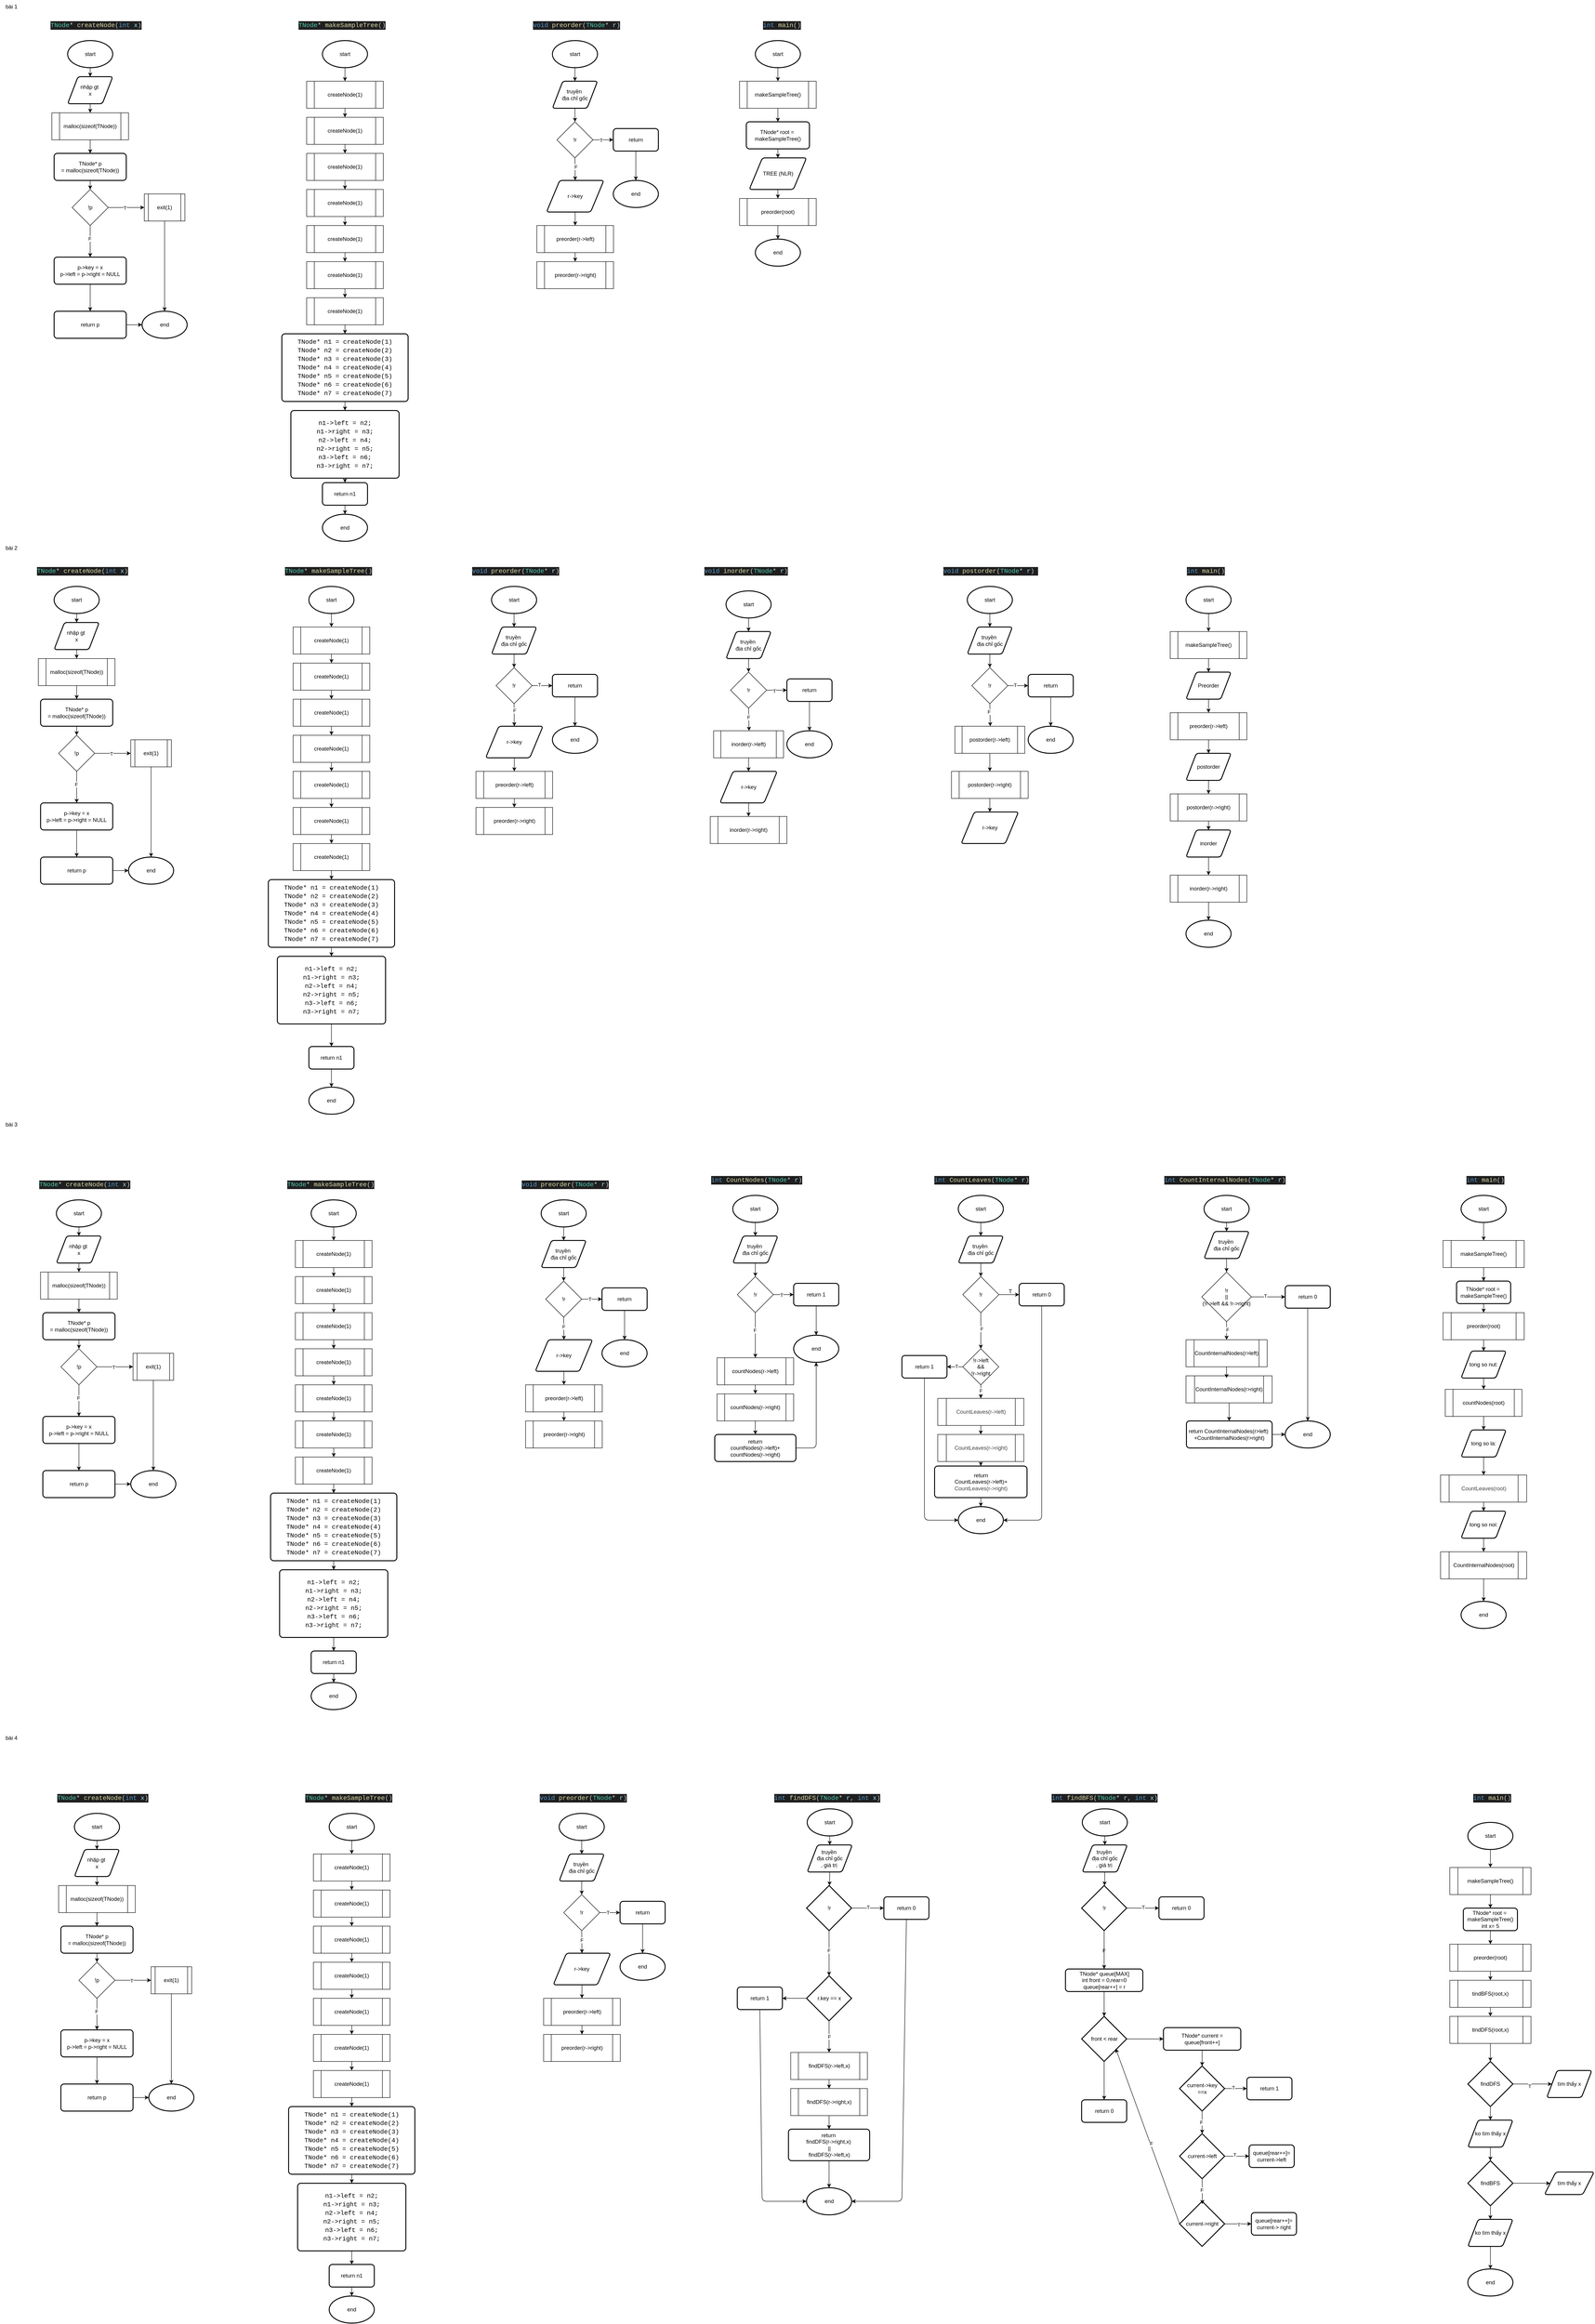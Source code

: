 <mxfile>
    <diagram id="XjwZk7y08Sen81KA_CNa" name="Page-1">
        <mxGraphModel dx="1112" dy="856" grid="1" gridSize="10" guides="1" tooltips="1" connect="1" arrows="1" fold="1" page="1" pageScale="1" pageWidth="850" pageHeight="1100" math="0" shadow="0">
            <root>
                <mxCell id="0"/>
                <mxCell id="1" parent="0"/>
                <mxCell id="8" style="edgeStyle=none;html=1;exitX=0.5;exitY=1;exitDx=0;exitDy=0;exitPerimeter=0;entryX=0.5;entryY=0;entryDx=0;entryDy=0;" edge="1" parent="1" source="3" target="7">
                    <mxGeometry relative="1" as="geometry"/>
                </mxCell>
                <mxCell id="3" value="start" style="strokeWidth=2;html=1;shape=mxgraph.flowchart.start_1;whiteSpace=wrap;" vertex="1" parent="1">
                    <mxGeometry x="150" y="90" width="100" height="60" as="geometry"/>
                </mxCell>
                <mxCell id="4" value="bài 1" style="text;html=1;align=center;verticalAlign=middle;resizable=0;points=[];autosize=1;strokeColor=none;fillColor=none;" vertex="1" parent="1">
                    <mxGeometry width="50" height="30" as="geometry"/>
                </mxCell>
                <mxCell id="5" value="&lt;div style=&quot;color: #cccccc;background-color: #1f1f1f;font-family: Consolas, &#39;Courier New&#39;, monospace;font-weight: normal;font-size: 14px;line-height: 19px;white-space: pre;&quot;&gt;&lt;div&gt;&lt;span style=&quot;color: #4ec9b0;&quot;&gt;TNode&lt;/span&gt;&lt;span style=&quot;color: #d4d4d4;&quot;&gt;*&lt;/span&gt;&lt;span style=&quot;color: #cccccc;&quot;&gt; &lt;/span&gt;&lt;span style=&quot;color: #dcdcaa;&quot;&gt;createNode&lt;/span&gt;&lt;span style=&quot;color: #cccccc;&quot;&gt;(&lt;/span&gt;&lt;span style=&quot;color: #569cd6;&quot;&gt;int&lt;/span&gt;&lt;span style=&quot;color: #cccccc;&quot;&gt; &lt;/span&gt;&lt;span style=&quot;color: #9cdcfe;&quot;&gt;x&lt;/span&gt;&lt;span style=&quot;color: #cccccc;&quot;&gt;)&lt;/span&gt;&lt;/div&gt;&lt;/div&gt;" style="text;whiteSpace=wrap;html=1;" vertex="1" parent="1">
                    <mxGeometry x="110" y="40" width="220" height="40" as="geometry"/>
                </mxCell>
                <mxCell id="11" style="edgeStyle=none;html=1;exitX=0.5;exitY=1;exitDx=0;exitDy=0;" edge="1" parent="1" source="6" target="10">
                    <mxGeometry relative="1" as="geometry"/>
                </mxCell>
                <mxCell id="6" value="malloc(sizeof(TNode))" style="shape=process;whiteSpace=wrap;html=1;backgroundOutline=1;" vertex="1" parent="1">
                    <mxGeometry x="115" y="250" width="170" height="60" as="geometry"/>
                </mxCell>
                <mxCell id="9" style="edgeStyle=none;html=1;exitX=0.5;exitY=1;exitDx=0;exitDy=0;" edge="1" parent="1" source="7" target="6">
                    <mxGeometry relative="1" as="geometry"/>
                </mxCell>
                <mxCell id="7" value="nhập gt&amp;nbsp;&lt;div&gt;x&lt;/div&gt;" style="shape=parallelogram;html=1;strokeWidth=2;perimeter=parallelogramPerimeter;whiteSpace=wrap;rounded=1;arcSize=12;size=0.23;" vertex="1" parent="1">
                    <mxGeometry x="150" y="170" width="100" height="60" as="geometry"/>
                </mxCell>
                <mxCell id="13" style="edgeStyle=none;html=1;exitX=0.5;exitY=1;exitDx=0;exitDy=0;" edge="1" parent="1" source="10" target="12">
                    <mxGeometry relative="1" as="geometry"/>
                </mxCell>
                <mxCell id="10" value="TNode* p&lt;div&gt;=&amp;nbsp;&lt;span style=&quot;color: rgb(0, 0, 0); background-color: transparent;&quot;&gt;malloc(sizeof(TNode))&lt;/span&gt;&lt;/div&gt;" style="rounded=1;whiteSpace=wrap;html=1;absoluteArcSize=1;arcSize=14;strokeWidth=2;" vertex="1" parent="1">
                    <mxGeometry x="120" y="340" width="160" height="60" as="geometry"/>
                </mxCell>
                <mxCell id="16" style="edgeStyle=none;html=1;exitX=1;exitY=0.5;exitDx=0;exitDy=0;" edge="1" parent="1" source="12" target="15">
                    <mxGeometry relative="1" as="geometry"/>
                </mxCell>
                <mxCell id="19" value="T" style="edgeLabel;html=1;align=center;verticalAlign=middle;resizable=0;points=[];" vertex="1" connectable="0" parent="16">
                    <mxGeometry x="-0.075" y="-1" relative="1" as="geometry">
                        <mxPoint as="offset"/>
                    </mxGeometry>
                </mxCell>
                <mxCell id="21" style="edgeStyle=none;html=1;exitX=0.5;exitY=1;exitDx=0;exitDy=0;entryX=0.5;entryY=0;entryDx=0;entryDy=0;" edge="1" parent="1" source="12" target="20">
                    <mxGeometry relative="1" as="geometry"/>
                </mxCell>
                <mxCell id="22" value="F" style="edgeLabel;html=1;align=center;verticalAlign=middle;resizable=0;points=[];" vertex="1" connectable="0" parent="21">
                    <mxGeometry x="-0.171" y="-1" relative="1" as="geometry">
                        <mxPoint as="offset"/>
                    </mxGeometry>
                </mxCell>
                <mxCell id="12" value="!p" style="rhombus;whiteSpace=wrap;html=1;" vertex="1" parent="1">
                    <mxGeometry x="160" y="420" width="80" height="80" as="geometry"/>
                </mxCell>
                <mxCell id="18" style="edgeStyle=none;html=1;exitX=0.5;exitY=1;exitDx=0;exitDy=0;" edge="1" parent="1" source="15" target="17">
                    <mxGeometry relative="1" as="geometry"/>
                </mxCell>
                <mxCell id="15" value="exit(1)" style="shape=process;whiteSpace=wrap;html=1;backgroundOutline=1;" vertex="1" parent="1">
                    <mxGeometry x="320" y="430" width="90" height="60" as="geometry"/>
                </mxCell>
                <mxCell id="17" value="end" style="strokeWidth=2;html=1;shape=mxgraph.flowchart.start_1;whiteSpace=wrap;" vertex="1" parent="1">
                    <mxGeometry x="315" y="690" width="100" height="60" as="geometry"/>
                </mxCell>
                <mxCell id="24" style="edgeStyle=none;html=1;exitX=0.5;exitY=1;exitDx=0;exitDy=0;" edge="1" parent="1" source="20" target="23">
                    <mxGeometry relative="1" as="geometry"/>
                </mxCell>
                <mxCell id="20" value="p-&amp;gt;key = x&lt;div&gt;p-&amp;gt;left = p-&amp;gt;right = NULL&lt;/div&gt;" style="rounded=1;whiteSpace=wrap;html=1;absoluteArcSize=1;arcSize=14;strokeWidth=2;" vertex="1" parent="1">
                    <mxGeometry x="120" y="570" width="160" height="60" as="geometry"/>
                </mxCell>
                <mxCell id="25" style="edgeStyle=none;html=1;exitX=1;exitY=0.5;exitDx=0;exitDy=0;" edge="1" parent="1" source="23" target="17">
                    <mxGeometry relative="1" as="geometry"/>
                </mxCell>
                <mxCell id="23" value="return p" style="rounded=1;whiteSpace=wrap;html=1;absoluteArcSize=1;arcSize=14;strokeWidth=2;" vertex="1" parent="1">
                    <mxGeometry x="120" y="690" width="160" height="60" as="geometry"/>
                </mxCell>
                <mxCell id="26" value="&lt;div style=&quot;color: #cccccc;background-color: #1f1f1f;font-family: Consolas, &#39;Courier New&#39;, monospace;font-weight: normal;font-size: 14px;line-height: 19px;white-space: pre;&quot;&gt;&lt;div&gt;&lt;span style=&quot;color: #4ec9b0;&quot;&gt;TNode&lt;/span&gt;&lt;span style=&quot;color: #d4d4d4;&quot;&gt;*&lt;/span&gt;&lt;span style=&quot;color: #cccccc;&quot;&gt; &lt;/span&gt;&lt;span style=&quot;color: #dcdcaa;&quot;&gt;makeSampleTree&lt;/span&gt;&lt;span style=&quot;color: #cccccc;&quot;&gt;()&lt;/span&gt;&lt;/div&gt;&lt;/div&gt;" style="text;whiteSpace=wrap;html=1;" vertex="1" parent="1">
                    <mxGeometry x="660" y="40" width="210" height="40" as="geometry"/>
                </mxCell>
                <mxCell id="29" style="edgeStyle=none;html=1;exitX=0.5;exitY=1;exitDx=0;exitDy=0;exitPerimeter=0;" edge="1" parent="1" source="27" target="28">
                    <mxGeometry relative="1" as="geometry"/>
                </mxCell>
                <mxCell id="27" value="start" style="strokeWidth=2;html=1;shape=mxgraph.flowchart.start_1;whiteSpace=wrap;" vertex="1" parent="1">
                    <mxGeometry x="715" y="90" width="100" height="60" as="geometry"/>
                </mxCell>
                <mxCell id="31" style="edgeStyle=none;html=1;exitX=0.5;exitY=1;exitDx=0;exitDy=0;" edge="1" parent="1" source="28" target="30">
                    <mxGeometry relative="1" as="geometry"/>
                </mxCell>
                <mxCell id="28" value="createNode(1)" style="shape=process;whiteSpace=wrap;html=1;backgroundOutline=1;" vertex="1" parent="1">
                    <mxGeometry x="680" y="180" width="170" height="60" as="geometry"/>
                </mxCell>
                <mxCell id="33" style="edgeStyle=none;html=1;exitX=0.5;exitY=1;exitDx=0;exitDy=0;" edge="1" parent="1" source="30" target="32">
                    <mxGeometry relative="1" as="geometry"/>
                </mxCell>
                <mxCell id="30" value="createNode(1)" style="shape=process;whiteSpace=wrap;html=1;backgroundOutline=1;" vertex="1" parent="1">
                    <mxGeometry x="680" y="260" width="170" height="60" as="geometry"/>
                </mxCell>
                <mxCell id="36" style="edgeStyle=none;html=1;exitX=0.5;exitY=1;exitDx=0;exitDy=0;entryX=0.5;entryY=0;entryDx=0;entryDy=0;" edge="1" parent="1" source="32" target="35">
                    <mxGeometry relative="1" as="geometry"/>
                </mxCell>
                <mxCell id="32" value="createNode(1)" style="shape=process;whiteSpace=wrap;html=1;backgroundOutline=1;" vertex="1" parent="1">
                    <mxGeometry x="680" y="340" width="170" height="60" as="geometry"/>
                </mxCell>
                <mxCell id="38" style="edgeStyle=none;html=1;exitX=0.5;exitY=1;exitDx=0;exitDy=0;entryX=0.5;entryY=0;entryDx=0;entryDy=0;" edge="1" parent="1" source="35" target="37">
                    <mxGeometry relative="1" as="geometry"/>
                </mxCell>
                <mxCell id="35" value="createNode(1)" style="shape=process;whiteSpace=wrap;html=1;backgroundOutline=1;" vertex="1" parent="1">
                    <mxGeometry x="680" y="420" width="170" height="60" as="geometry"/>
                </mxCell>
                <mxCell id="40" style="edgeStyle=none;html=1;exitX=0.5;exitY=1;exitDx=0;exitDy=0;" edge="1" parent="1" source="37" target="39">
                    <mxGeometry relative="1" as="geometry"/>
                </mxCell>
                <mxCell id="37" value="createNode(1)" style="shape=process;whiteSpace=wrap;html=1;backgroundOutline=1;" vertex="1" parent="1">
                    <mxGeometry x="680" y="500" width="170" height="60" as="geometry"/>
                </mxCell>
                <mxCell id="43" style="edgeStyle=none;html=1;exitX=0.5;exitY=1;exitDx=0;exitDy=0;entryX=0.5;entryY=0;entryDx=0;entryDy=0;" edge="1" parent="1" source="39" target="42">
                    <mxGeometry relative="1" as="geometry"/>
                </mxCell>
                <mxCell id="39" value="createNode(1)" style="shape=process;whiteSpace=wrap;html=1;backgroundOutline=1;" vertex="1" parent="1">
                    <mxGeometry x="680" y="580" width="170" height="60" as="geometry"/>
                </mxCell>
                <mxCell id="45" style="edgeStyle=none;html=1;exitX=0.5;exitY=1;exitDx=0;exitDy=0;entryX=0.5;entryY=0;entryDx=0;entryDy=0;" edge="1" parent="1" source="42" target="44">
                    <mxGeometry relative="1" as="geometry"/>
                </mxCell>
                <mxCell id="42" value="createNode(1)" style="shape=process;whiteSpace=wrap;html=1;backgroundOutline=1;" vertex="1" parent="1">
                    <mxGeometry x="680" y="660" width="170" height="60" as="geometry"/>
                </mxCell>
                <mxCell id="47" style="edgeStyle=none;html=1;exitX=0.5;exitY=1;exitDx=0;exitDy=0;entryX=0.5;entryY=0;entryDx=0;entryDy=0;" edge="1" parent="1" source="44" target="46">
                    <mxGeometry relative="1" as="geometry"/>
                </mxCell>
                <mxCell id="44" value="&lt;div style=&quot;font-family: Consolas, &amp;quot;Courier New&amp;quot;, monospace; font-size: 14px; line-height: 19px; white-space: pre;&quot;&gt;&lt;div style=&quot;&quot;&gt;&lt;span style=&quot;background-color: rgb(255, 255, 255);&quot;&gt;&lt;font style=&quot;color: rgb(0, 0, 0);&quot;&gt;&lt;span&gt;TNode&lt;/span&gt;&lt;span&gt;*&lt;/span&gt;&lt;span&gt; &lt;/span&gt;&lt;span&gt;n1&lt;/span&gt;&lt;span&gt; &lt;/span&gt;&lt;span&gt;=&lt;/span&gt;&lt;span&gt; &lt;/span&gt;&lt;span&gt;createNode&lt;/span&gt;&lt;span&gt;(&lt;/span&gt;&lt;span&gt;1&lt;/span&gt;&lt;span&gt;)&lt;/span&gt;&lt;/font&gt;&lt;/span&gt;&lt;/div&gt;&lt;div style=&quot;&quot;&gt;&lt;span style=&quot;background-color: rgb(255, 255, 255);&quot;&gt;&lt;font style=&quot;color: rgb(0, 0, 0);&quot;&gt;&lt;span&gt;TNode&lt;/span&gt;&lt;span&gt;*&lt;/span&gt;&lt;span&gt; &lt;/span&gt;&lt;span&gt;n2&lt;/span&gt;&lt;span&gt; &lt;/span&gt;&lt;span&gt;=&lt;/span&gt;&lt;span&gt; &lt;/span&gt;&lt;span&gt;createNode&lt;/span&gt;&lt;span&gt;(&lt;/span&gt;&lt;span&gt;2&lt;/span&gt;&lt;span&gt;)&lt;/span&gt;&lt;/font&gt;&lt;/span&gt;&lt;/div&gt;&lt;div style=&quot;&quot;&gt;&lt;span style=&quot;background-color: rgb(255, 255, 255);&quot;&gt;&lt;font style=&quot;color: rgb(0, 0, 0);&quot;&gt;&lt;span&gt;TNode&lt;/span&gt;&lt;span&gt;*&lt;/span&gt;&lt;span&gt; &lt;/span&gt;&lt;span&gt;n3&lt;/span&gt;&lt;span&gt; &lt;/span&gt;&lt;span&gt;=&lt;/span&gt;&lt;span&gt; &lt;/span&gt;&lt;span&gt;createNode&lt;/span&gt;&lt;span&gt;(&lt;/span&gt;&lt;span&gt;3&lt;/span&gt;&lt;span&gt;)&lt;/span&gt;&lt;/font&gt;&lt;/span&gt;&lt;/div&gt;&lt;div style=&quot;&quot;&gt;&lt;span style=&quot;background-color: rgb(255, 255, 255);&quot;&gt;&lt;font style=&quot;color: rgb(0, 0, 0);&quot;&gt;&lt;span&gt;TNode&lt;/span&gt;&lt;span&gt;*&lt;/span&gt;&lt;span&gt; &lt;/span&gt;&lt;span&gt;n4&lt;/span&gt;&lt;span&gt; &lt;/span&gt;&lt;span&gt;=&lt;/span&gt;&lt;span&gt; &lt;/span&gt;&lt;span&gt;createNode&lt;/span&gt;&lt;span&gt;(&lt;/span&gt;&lt;span&gt;4&lt;/span&gt;&lt;span&gt;)&lt;/span&gt;&lt;/font&gt;&lt;/span&gt;&lt;/div&gt;&lt;div style=&quot;&quot;&gt;&lt;span style=&quot;background-color: rgb(255, 255, 255);&quot;&gt;&lt;font style=&quot;color: rgb(0, 0, 0);&quot;&gt;&lt;span&gt;TNode&lt;/span&gt;&lt;span&gt;*&lt;/span&gt;&lt;span&gt; &lt;/span&gt;&lt;span&gt;n5&lt;/span&gt;&lt;span&gt; &lt;/span&gt;&lt;span&gt;=&lt;/span&gt;&lt;span&gt; &lt;/span&gt;&lt;span&gt;createNode&lt;/span&gt;&lt;span&gt;(&lt;/span&gt;&lt;span&gt;5&lt;/span&gt;&lt;span&gt;)&lt;/span&gt;&lt;/font&gt;&lt;/span&gt;&lt;/div&gt;&lt;div style=&quot;&quot;&gt;&lt;span style=&quot;background-color: light-dark(rgb(255, 255, 255), rgb(18, 18, 18));&quot;&gt;TNode&lt;/span&gt;&lt;span style=&quot;background-color: light-dark(rgb(255, 255, 255), rgb(18, 18, 18));&quot;&gt;*&lt;/span&gt;&lt;span style=&quot;background-color: light-dark(rgb(255, 255, 255), rgb(18, 18, 18));&quot;&gt; &lt;/span&gt;&lt;span style=&quot;background-color: light-dark(rgb(255, 255, 255), rgb(18, 18, 18));&quot;&gt;n6&lt;/span&gt;&lt;span style=&quot;background-color: light-dark(rgb(255, 255, 255), rgb(18, 18, 18));&quot;&gt; &lt;/span&gt;&lt;span style=&quot;background-color: light-dark(rgb(255, 255, 255), rgb(18, 18, 18));&quot;&gt;=&lt;/span&gt;&lt;span style=&quot;background-color: light-dark(rgb(255, 255, 255), rgb(18, 18, 18));&quot;&gt; &lt;/span&gt;&lt;span style=&quot;background-color: light-dark(rgb(255, 255, 255), rgb(18, 18, 18));&quot;&gt;createNode&lt;/span&gt;&lt;span style=&quot;background-color: light-dark(rgb(255, 255, 255), rgb(18, 18, 18));&quot;&gt;(&lt;/span&gt;&lt;span style=&quot;background-color: light-dark(rgb(255, 255, 255), rgb(18, 18, 18));&quot;&gt;6&lt;/span&gt;&lt;span style=&quot;background-color: light-dark(rgb(255, 255, 255), rgb(18, 18, 18));&quot;&gt;)&lt;/span&gt;&lt;/div&gt;&lt;div style=&quot;&quot;&gt;&lt;span style=&quot;background-color: light-dark(rgb(255, 255, 255), rgb(18, 18, 18));&quot;&gt;TNode&lt;/span&gt;&lt;span style=&quot;background-color: light-dark(rgb(255, 255, 255), rgb(18, 18, 18));&quot;&gt;*&lt;/span&gt;&lt;span style=&quot;background-color: light-dark(rgb(255, 255, 255), rgb(18, 18, 18));&quot;&gt; &lt;/span&gt;&lt;span style=&quot;background-color: light-dark(rgb(255, 255, 255), rgb(18, 18, 18));&quot;&gt;n7&lt;/span&gt;&lt;span style=&quot;background-color: light-dark(rgb(255, 255, 255), rgb(18, 18, 18));&quot;&gt; &lt;/span&gt;&lt;span style=&quot;background-color: light-dark(rgb(255, 255, 255), rgb(18, 18, 18));&quot;&gt;=&lt;/span&gt;&lt;span style=&quot;background-color: light-dark(rgb(255, 255, 255), rgb(18, 18, 18));&quot;&gt; &lt;/span&gt;&lt;span style=&quot;background-color: light-dark(rgb(255, 255, 255), rgb(18, 18, 18));&quot;&gt;createNode&lt;/span&gt;&lt;span style=&quot;background-color: light-dark(rgb(255, 255, 255), rgb(18, 18, 18));&quot;&gt;(&lt;/span&gt;&lt;span style=&quot;background-color: light-dark(rgb(255, 255, 255), rgb(18, 18, 18));&quot;&gt;7&lt;/span&gt;&lt;span style=&quot;background-color: light-dark(rgb(255, 255, 255), rgb(18, 18, 18));&quot;&gt;)&lt;/span&gt;&lt;/div&gt;&lt;/div&gt;" style="rounded=1;whiteSpace=wrap;html=1;absoluteArcSize=1;arcSize=14;strokeWidth=2;" vertex="1" parent="1">
                    <mxGeometry x="625" y="740" width="280" height="150" as="geometry"/>
                </mxCell>
                <mxCell id="46" value="&lt;div style=&quot;font-family: Consolas, &amp;quot;Courier New&amp;quot;, monospace; font-size: 14px; line-height: 19px; white-space: pre;&quot;&gt;&lt;div style=&quot;&quot;&gt;&lt;div style=&quot;line-height: 19px;&quot;&gt;&lt;div style=&quot;&quot;&gt;&lt;span style=&quot;background-color: rgb(255, 255, 255);&quot;&gt;&lt;font style=&quot;color: rgb(0, 0, 0);&quot;&gt;&lt;span&gt;n1&lt;/span&gt;&lt;span&gt;-&amp;gt;&lt;/span&gt;&lt;span&gt;left&lt;/span&gt;&lt;span&gt; &lt;/span&gt;&lt;span&gt;=&lt;/span&gt;&lt;span&gt; &lt;/span&gt;&lt;span&gt;n2&lt;/span&gt;&lt;span&gt;;&lt;/span&gt;&lt;/font&gt;&lt;/span&gt;&lt;/div&gt;&lt;div style=&quot;&quot;&gt;&lt;span style=&quot;background-color: rgb(255, 255, 255);&quot;&gt;&lt;font style=&quot;color: rgb(0, 0, 0);&quot;&gt;&lt;span&gt;n1&lt;/span&gt;&lt;span&gt;-&amp;gt;&lt;/span&gt;&lt;span&gt;right&lt;/span&gt;&lt;span&gt; &lt;/span&gt;&lt;span&gt;=&lt;/span&gt;&lt;span&gt; &lt;/span&gt;&lt;span&gt;n3&lt;/span&gt;&lt;span&gt;;&lt;/span&gt;&lt;/font&gt;&lt;/span&gt;&lt;/div&gt;&lt;div style=&quot;&quot;&gt;&lt;span style=&quot;background-color: rgb(255, 255, 255);&quot;&gt;&lt;font style=&quot;color: rgb(0, 0, 0);&quot;&gt;&lt;span&gt;n2&lt;/span&gt;&lt;span&gt;-&amp;gt;&lt;/span&gt;&lt;span&gt;left&lt;/span&gt;&lt;span&gt; &lt;/span&gt;&lt;span&gt;=&lt;/span&gt;&lt;span&gt; &lt;/span&gt;&lt;span&gt;n4&lt;/span&gt;&lt;span&gt;;&lt;/span&gt;&lt;/font&gt;&lt;/span&gt;&lt;/div&gt;&lt;div style=&quot;&quot;&gt;&lt;span style=&quot;background-color: rgb(255, 255, 255);&quot;&gt;&lt;font style=&quot;color: rgb(0, 0, 0);&quot;&gt;&lt;span&gt;n2&lt;/span&gt;&lt;span&gt;-&amp;gt;&lt;/span&gt;&lt;span&gt;right&lt;/span&gt;&lt;span&gt; &lt;/span&gt;&lt;span&gt;=&lt;/span&gt;&lt;span&gt; &lt;/span&gt;&lt;span&gt;n5&lt;/span&gt;&lt;span&gt;;&lt;/span&gt;&lt;/font&gt;&lt;/span&gt;&lt;/div&gt;&lt;div style=&quot;&quot;&gt;&lt;span style=&quot;background-color: rgb(255, 255, 255);&quot;&gt;&lt;font style=&quot;color: rgb(0, 0, 0);&quot;&gt;&lt;span&gt;n3&lt;/span&gt;&lt;span&gt;-&amp;gt;&lt;/span&gt;&lt;span&gt;left&lt;/span&gt;&lt;span&gt; &lt;/span&gt;&lt;span&gt;=&lt;/span&gt;&lt;span&gt; &lt;/span&gt;&lt;span&gt;n6&lt;/span&gt;&lt;span&gt;;&lt;/span&gt;&lt;/font&gt;&lt;/span&gt;&lt;/div&gt;&lt;div style=&quot;&quot;&gt;&lt;span style=&quot;background-color: rgb(255, 255, 255);&quot;&gt;&lt;font style=&quot;color: rgb(0, 0, 0);&quot;&gt;&lt;span&gt;n3&lt;/span&gt;&lt;span&gt;-&amp;gt;&lt;/span&gt;&lt;span&gt;right&lt;/span&gt;&lt;span&gt; &lt;/span&gt;&lt;span&gt;=&lt;/span&gt;&lt;span&gt; &lt;/span&gt;&lt;span&gt;n7&lt;/span&gt;&lt;span&gt;;&lt;/span&gt;&lt;/font&gt;&lt;/span&gt;&lt;/div&gt;&lt;/div&gt;&lt;/div&gt;&lt;/div&gt;" style="rounded=1;whiteSpace=wrap;html=1;absoluteArcSize=1;arcSize=14;strokeWidth=2;" vertex="1" parent="1">
                    <mxGeometry x="645" y="910" width="240" height="150" as="geometry"/>
                </mxCell>
                <mxCell id="48" value="end" style="strokeWidth=2;html=1;shape=mxgraph.flowchart.start_1;whiteSpace=wrap;" vertex="1" parent="1">
                    <mxGeometry x="715" y="1140" width="100" height="60" as="geometry"/>
                </mxCell>
                <mxCell id="49" style="edgeStyle=none;html=1;exitX=0.5;exitY=1;exitDx=0;exitDy=0;entryX=0.5;entryY=0;entryDx=0;entryDy=0;entryPerimeter=0;" edge="1" parent="1" source="277" target="48">
                    <mxGeometry relative="1" as="geometry"/>
                </mxCell>
                <mxCell id="50" value="&lt;div style=&quot;color: #cccccc;background-color: #1f1f1f;font-family: Consolas, &#39;Courier New&#39;, monospace;font-weight: normal;font-size: 14px;line-height: 19px;white-space: pre;&quot;&gt;&lt;div&gt;&lt;span style=&quot;color: #569cd6;&quot;&gt;void&lt;/span&gt;&lt;span style=&quot;color: #cccccc;&quot;&gt; &lt;/span&gt;&lt;span style=&quot;color: #dcdcaa;&quot;&gt;preorder&lt;/span&gt;&lt;span style=&quot;color: #cccccc;&quot;&gt;(&lt;/span&gt;&lt;span style=&quot;color: #4ec9b0;&quot;&gt;TNode&lt;/span&gt;&lt;span style=&quot;color: #d4d4d4;&quot;&gt;*&lt;/span&gt;&lt;span style=&quot;color: #cccccc;&quot;&gt; &lt;/span&gt;&lt;span style=&quot;color: #9cdcfe;&quot;&gt;r&lt;/span&gt;&lt;span style=&quot;color: #cccccc;&quot;&gt;)&lt;/span&gt;&lt;/div&gt;&lt;/div&gt;" style="text;whiteSpace=wrap;html=1;" vertex="1" parent="1">
                    <mxGeometry x="1180" y="40" width="210" height="40" as="geometry"/>
                </mxCell>
                <mxCell id="53" style="edgeStyle=none;html=1;exitX=0.5;exitY=1;exitDx=0;exitDy=0;exitPerimeter=0;entryX=0.5;entryY=0;entryDx=0;entryDy=0;" edge="1" parent="1" source="51" target="52">
                    <mxGeometry relative="1" as="geometry"/>
                </mxCell>
                <mxCell id="51" value="start" style="strokeWidth=2;html=1;shape=mxgraph.flowchart.start_1;whiteSpace=wrap;" vertex="1" parent="1">
                    <mxGeometry x="1225" y="90" width="100" height="60" as="geometry"/>
                </mxCell>
                <mxCell id="55" style="edgeStyle=none;html=1;exitX=0.5;exitY=1;exitDx=0;exitDy=0;" edge="1" parent="1" source="52" target="54">
                    <mxGeometry relative="1" as="geometry"/>
                </mxCell>
                <mxCell id="52" value="truyền&amp;nbsp;&lt;div&gt;địa chỉ gốc&lt;/div&gt;" style="shape=parallelogram;html=1;strokeWidth=2;perimeter=parallelogramPerimeter;whiteSpace=wrap;rounded=1;arcSize=12;size=0.23;" vertex="1" parent="1">
                    <mxGeometry x="1225" y="180" width="100" height="60" as="geometry"/>
                </mxCell>
                <mxCell id="57" style="edgeStyle=none;html=1;exitX=1;exitY=0.5;exitDx=0;exitDy=0;" edge="1" parent="1" source="54" target="56">
                    <mxGeometry relative="1" as="geometry"/>
                </mxCell>
                <mxCell id="298" value="T" style="edgeLabel;html=1;align=center;verticalAlign=middle;resizable=0;points=[];" vertex="1" connectable="0" parent="57">
                    <mxGeometry x="-0.187" y="-1" relative="1" as="geometry">
                        <mxPoint x="-1" as="offset"/>
                    </mxGeometry>
                </mxCell>
                <mxCell id="59" style="edgeStyle=none;html=1;exitX=0.5;exitY=1;exitDx=0;exitDy=0;entryX=0.5;entryY=0;entryDx=0;entryDy=0;" edge="1" parent="1" source="54" target="58">
                    <mxGeometry relative="1" as="geometry"/>
                </mxCell>
                <mxCell id="299" value="F" style="edgeLabel;html=1;align=center;verticalAlign=middle;resizable=0;points=[];" vertex="1" connectable="0" parent="59">
                    <mxGeometry x="-0.204" y="2" relative="1" as="geometry">
                        <mxPoint as="offset"/>
                    </mxGeometry>
                </mxCell>
                <mxCell id="54" value="!r" style="rhombus;whiteSpace=wrap;html=1;" vertex="1" parent="1">
                    <mxGeometry x="1235" y="270" width="80" height="80" as="geometry"/>
                </mxCell>
                <mxCell id="65" style="edgeStyle=none;html=1;exitX=0.5;exitY=1;exitDx=0;exitDy=0;" edge="1" parent="1" source="56" target="64">
                    <mxGeometry relative="1" as="geometry"/>
                </mxCell>
                <mxCell id="56" value="return" style="rounded=1;whiteSpace=wrap;html=1;absoluteArcSize=1;arcSize=14;strokeWidth=2;" vertex="1" parent="1">
                    <mxGeometry x="1360" y="285" width="100" height="50" as="geometry"/>
                </mxCell>
                <mxCell id="62" style="edgeStyle=none;html=1;exitX=0.5;exitY=1;exitDx=0;exitDy=0;" edge="1" parent="1" source="58" target="60">
                    <mxGeometry relative="1" as="geometry"/>
                </mxCell>
                <mxCell id="58" value="r-&amp;gt;key" style="shape=parallelogram;html=1;strokeWidth=2;perimeter=parallelogramPerimeter;whiteSpace=wrap;rounded=1;arcSize=12;size=0.23;" vertex="1" parent="1">
                    <mxGeometry x="1212" y="400" width="127" height="70" as="geometry"/>
                </mxCell>
                <mxCell id="63" style="edgeStyle=none;html=1;exitX=0.5;exitY=1;exitDx=0;exitDy=0;" edge="1" parent="1" source="60" target="61">
                    <mxGeometry relative="1" as="geometry"/>
                </mxCell>
                <mxCell id="60" value="preorder(r-&amp;gt;left)" style="shape=process;whiteSpace=wrap;html=1;backgroundOutline=1;" vertex="1" parent="1">
                    <mxGeometry x="1190.5" y="500" width="170" height="60" as="geometry"/>
                </mxCell>
                <mxCell id="61" value="preorder(r-&amp;gt;right)" style="shape=process;whiteSpace=wrap;html=1;backgroundOutline=1;" vertex="1" parent="1">
                    <mxGeometry x="1190.5" y="580" width="170" height="60" as="geometry"/>
                </mxCell>
                <mxCell id="64" value="end" style="strokeWidth=2;html=1;shape=mxgraph.flowchart.start_1;whiteSpace=wrap;" vertex="1" parent="1">
                    <mxGeometry x="1360" y="400" width="100" height="60" as="geometry"/>
                </mxCell>
                <mxCell id="66" value="&lt;div style=&quot;color: #cccccc;background-color: #1f1f1f;font-family: Consolas, &#39;Courier New&#39;, monospace;font-weight: normal;font-size: 14px;line-height: 19px;white-space: pre;&quot;&gt;&lt;div&gt;&lt;span style=&quot;color: #569cd6;&quot;&gt;int&lt;/span&gt;&lt;span style=&quot;color: #cccccc;&quot;&gt; &lt;/span&gt;&lt;span style=&quot;color: #dcdcaa;&quot;&gt;main&lt;/span&gt;&lt;span style=&quot;color: #cccccc;&quot;&gt;()&lt;/span&gt;&lt;/div&gt;&lt;/div&gt;" style="text;whiteSpace=wrap;html=1;" vertex="1" parent="1">
                    <mxGeometry x="1690" y="40" width="110" height="40" as="geometry"/>
                </mxCell>
                <mxCell id="71" style="edgeStyle=none;html=1;exitX=0.5;exitY=1;exitDx=0;exitDy=0;entryX=0.5;entryY=0;entryDx=0;entryDy=0;" edge="1" parent="1" source="67" target="70">
                    <mxGeometry relative="1" as="geometry"/>
                </mxCell>
                <mxCell id="67" value="makeSampleTree()" style="shape=process;whiteSpace=wrap;html=1;backgroundOutline=1;" vertex="1" parent="1">
                    <mxGeometry x="1640" y="180" width="170" height="60" as="geometry"/>
                </mxCell>
                <mxCell id="69" style="edgeStyle=none;html=1;exitX=0.5;exitY=1;exitDx=0;exitDy=0;exitPerimeter=0;" edge="1" parent="1" source="68" target="67">
                    <mxGeometry relative="1" as="geometry"/>
                </mxCell>
                <mxCell id="68" value="start" style="strokeWidth=2;html=1;shape=mxgraph.flowchart.start_1;whiteSpace=wrap;" vertex="1" parent="1">
                    <mxGeometry x="1675" y="90" width="100" height="60" as="geometry"/>
                </mxCell>
                <mxCell id="77" style="edgeStyle=none;html=1;exitX=0.5;exitY=1;exitDx=0;exitDy=0;entryX=0.5;entryY=0;entryDx=0;entryDy=0;" edge="1" parent="1" source="70" target="76">
                    <mxGeometry relative="1" as="geometry"/>
                </mxCell>
                <mxCell id="70" value="TNode* root =&amp;nbsp;&lt;div&gt;&lt;span style=&quot;color: rgb(0, 0, 0);&quot;&gt;makeSampleTree()&lt;/span&gt;&lt;/div&gt;" style="rounded=1;whiteSpace=wrap;html=1;absoluteArcSize=1;arcSize=14;strokeWidth=2;" vertex="1" parent="1">
                    <mxGeometry x="1655" y="270" width="140" height="60" as="geometry"/>
                </mxCell>
                <mxCell id="72" value="preorder(root)" style="shape=process;whiteSpace=wrap;html=1;backgroundOutline=1;" vertex="1" parent="1">
                    <mxGeometry x="1640" y="440" width="170" height="60" as="geometry"/>
                </mxCell>
                <mxCell id="74" value="end" style="strokeWidth=2;html=1;shape=mxgraph.flowchart.start_1;whiteSpace=wrap;" vertex="1" parent="1">
                    <mxGeometry x="1675" y="530" width="100" height="60" as="geometry"/>
                </mxCell>
                <mxCell id="75" style="edgeStyle=none;html=1;exitX=0.5;exitY=1;exitDx=0;exitDy=0;entryX=0.5;entryY=0;entryDx=0;entryDy=0;entryPerimeter=0;" edge="1" parent="1" source="72" target="74">
                    <mxGeometry relative="1" as="geometry"/>
                </mxCell>
                <mxCell id="78" style="edgeStyle=none;html=1;exitX=0.5;exitY=1;exitDx=0;exitDy=0;entryX=0.5;entryY=0;entryDx=0;entryDy=0;" edge="1" parent="1" source="76" target="72">
                    <mxGeometry relative="1" as="geometry"/>
                </mxCell>
                <mxCell id="76" value="TREE (NLR)" style="shape=parallelogram;html=1;strokeWidth=2;perimeter=parallelogramPerimeter;whiteSpace=wrap;rounded=1;arcSize=12;size=0.23;" vertex="1" parent="1">
                    <mxGeometry x="1661.5" y="350" width="127" height="70" as="geometry"/>
                </mxCell>
                <mxCell id="79" value="bài 2" style="text;html=1;align=center;verticalAlign=middle;resizable=0;points=[];autosize=1;strokeColor=none;fillColor=none;" vertex="1" parent="1">
                    <mxGeometry y="1200" width="50" height="30" as="geometry"/>
                </mxCell>
                <mxCell id="80" style="edgeStyle=none;html=1;exitX=0.5;exitY=1;exitDx=0;exitDy=0;exitPerimeter=0;entryX=0.5;entryY=0;entryDx=0;entryDy=0;" edge="1" source="81" target="86" parent="1">
                    <mxGeometry relative="1" as="geometry"/>
                </mxCell>
                <mxCell id="81" value="start" style="strokeWidth=2;html=1;shape=mxgraph.flowchart.start_1;whiteSpace=wrap;" vertex="1" parent="1">
                    <mxGeometry x="120" y="1300" width="100" height="60" as="geometry"/>
                </mxCell>
                <mxCell id="82" value="&lt;div style=&quot;color: #cccccc;background-color: #1f1f1f;font-family: Consolas, &#39;Courier New&#39;, monospace;font-weight: normal;font-size: 14px;line-height: 19px;white-space: pre;&quot;&gt;&lt;div&gt;&lt;span style=&quot;color: #4ec9b0;&quot;&gt;TNode&lt;/span&gt;&lt;span style=&quot;color: #d4d4d4;&quot;&gt;*&lt;/span&gt;&lt;span style=&quot;color: #cccccc;&quot;&gt; &lt;/span&gt;&lt;span style=&quot;color: #dcdcaa;&quot;&gt;createNode&lt;/span&gt;&lt;span style=&quot;color: #cccccc;&quot;&gt;(&lt;/span&gt;&lt;span style=&quot;color: #569cd6;&quot;&gt;int&lt;/span&gt;&lt;span style=&quot;color: #cccccc;&quot;&gt; &lt;/span&gt;&lt;span style=&quot;color: #9cdcfe;&quot;&gt;x&lt;/span&gt;&lt;span style=&quot;color: #cccccc;&quot;&gt;)&lt;/span&gt;&lt;/div&gt;&lt;/div&gt;" style="text;whiteSpace=wrap;html=1;" vertex="1" parent="1">
                    <mxGeometry x="80" y="1250" width="220" height="40" as="geometry"/>
                </mxCell>
                <mxCell id="83" style="edgeStyle=none;html=1;exitX=0.5;exitY=1;exitDx=0;exitDy=0;" edge="1" source="84" target="88" parent="1">
                    <mxGeometry relative="1" as="geometry"/>
                </mxCell>
                <mxCell id="84" value="malloc(sizeof(TNode))" style="shape=process;whiteSpace=wrap;html=1;backgroundOutline=1;" vertex="1" parent="1">
                    <mxGeometry x="85" y="1460" width="170" height="60" as="geometry"/>
                </mxCell>
                <mxCell id="85" style="edgeStyle=none;html=1;exitX=0.5;exitY=1;exitDx=0;exitDy=0;" edge="1" source="86" target="84" parent="1">
                    <mxGeometry relative="1" as="geometry"/>
                </mxCell>
                <mxCell id="86" value="nhập gt&amp;nbsp;&lt;div&gt;x&lt;/div&gt;" style="shape=parallelogram;html=1;strokeWidth=2;perimeter=parallelogramPerimeter;whiteSpace=wrap;rounded=1;arcSize=12;size=0.23;" vertex="1" parent="1">
                    <mxGeometry x="120" y="1380" width="100" height="60" as="geometry"/>
                </mxCell>
                <mxCell id="87" style="edgeStyle=none;html=1;exitX=0.5;exitY=1;exitDx=0;exitDy=0;" edge="1" source="88" target="93" parent="1">
                    <mxGeometry relative="1" as="geometry"/>
                </mxCell>
                <mxCell id="88" value="TNode* p&lt;div&gt;=&amp;nbsp;&lt;span style=&quot;color: rgb(0, 0, 0); background-color: transparent;&quot;&gt;malloc(sizeof(TNode))&lt;/span&gt;&lt;/div&gt;" style="rounded=1;whiteSpace=wrap;html=1;absoluteArcSize=1;arcSize=14;strokeWidth=2;" vertex="1" parent="1">
                    <mxGeometry x="90" y="1550" width="160" height="60" as="geometry"/>
                </mxCell>
                <mxCell id="89" style="edgeStyle=none;html=1;exitX=1;exitY=0.5;exitDx=0;exitDy=0;" edge="1" source="93" target="95" parent="1">
                    <mxGeometry relative="1" as="geometry"/>
                </mxCell>
                <mxCell id="90" value="T" style="edgeLabel;html=1;align=center;verticalAlign=middle;resizable=0;points=[];" vertex="1" connectable="0" parent="89">
                    <mxGeometry x="-0.075" y="-1" relative="1" as="geometry">
                        <mxPoint as="offset"/>
                    </mxGeometry>
                </mxCell>
                <mxCell id="91" style="edgeStyle=none;html=1;exitX=0.5;exitY=1;exitDx=0;exitDy=0;entryX=0.5;entryY=0;entryDx=0;entryDy=0;" edge="1" source="93" target="98" parent="1">
                    <mxGeometry relative="1" as="geometry"/>
                </mxCell>
                <mxCell id="92" value="F" style="edgeLabel;html=1;align=center;verticalAlign=middle;resizable=0;points=[];" vertex="1" connectable="0" parent="91">
                    <mxGeometry x="-0.171" y="-1" relative="1" as="geometry">
                        <mxPoint as="offset"/>
                    </mxGeometry>
                </mxCell>
                <mxCell id="93" value="!p" style="rhombus;whiteSpace=wrap;html=1;" vertex="1" parent="1">
                    <mxGeometry x="130" y="1630" width="80" height="80" as="geometry"/>
                </mxCell>
                <mxCell id="94" style="edgeStyle=none;html=1;exitX=0.5;exitY=1;exitDx=0;exitDy=0;" edge="1" source="95" target="96" parent="1">
                    <mxGeometry relative="1" as="geometry"/>
                </mxCell>
                <mxCell id="95" value="exit(1)" style="shape=process;whiteSpace=wrap;html=1;backgroundOutline=1;" vertex="1" parent="1">
                    <mxGeometry x="290" y="1640" width="90" height="60" as="geometry"/>
                </mxCell>
                <mxCell id="96" value="end" style="strokeWidth=2;html=1;shape=mxgraph.flowchart.start_1;whiteSpace=wrap;" vertex="1" parent="1">
                    <mxGeometry x="285" y="1900" width="100" height="60" as="geometry"/>
                </mxCell>
                <mxCell id="97" style="edgeStyle=none;html=1;exitX=0.5;exitY=1;exitDx=0;exitDy=0;" edge="1" source="98" target="100" parent="1">
                    <mxGeometry relative="1" as="geometry"/>
                </mxCell>
                <mxCell id="98" value="p-&amp;gt;key = x&lt;div&gt;p-&amp;gt;left = p-&amp;gt;right = NULL&lt;/div&gt;" style="rounded=1;whiteSpace=wrap;html=1;absoluteArcSize=1;arcSize=14;strokeWidth=2;" vertex="1" parent="1">
                    <mxGeometry x="90" y="1780" width="160" height="60" as="geometry"/>
                </mxCell>
                <mxCell id="99" style="edgeStyle=none;html=1;exitX=1;exitY=0.5;exitDx=0;exitDy=0;" edge="1" source="100" target="96" parent="1">
                    <mxGeometry relative="1" as="geometry"/>
                </mxCell>
                <mxCell id="100" value="return p" style="rounded=1;whiteSpace=wrap;html=1;absoluteArcSize=1;arcSize=14;strokeWidth=2;" vertex="1" parent="1">
                    <mxGeometry x="90" y="1900" width="160" height="60" as="geometry"/>
                </mxCell>
                <mxCell id="101" value="&lt;div style=&quot;color: #cccccc;background-color: #1f1f1f;font-family: Consolas, &#39;Courier New&#39;, monospace;font-weight: normal;font-size: 14px;line-height: 19px;white-space: pre;&quot;&gt;&lt;div&gt;&lt;span style=&quot;color: #4ec9b0;&quot;&gt;TNode&lt;/span&gt;&lt;span style=&quot;color: #d4d4d4;&quot;&gt;*&lt;/span&gt;&lt;span style=&quot;color: #cccccc;&quot;&gt; &lt;/span&gt;&lt;span style=&quot;color: #dcdcaa;&quot;&gt;makeSampleTree&lt;/span&gt;&lt;span style=&quot;color: #cccccc;&quot;&gt;()&lt;/span&gt;&lt;/div&gt;&lt;/div&gt;" style="text;whiteSpace=wrap;html=1;" vertex="1" parent="1">
                    <mxGeometry x="630" y="1250" width="210" height="40" as="geometry"/>
                </mxCell>
                <mxCell id="102" style="edgeStyle=none;html=1;exitX=0.5;exitY=1;exitDx=0;exitDy=0;exitPerimeter=0;" edge="1" source="103" target="105" parent="1">
                    <mxGeometry relative="1" as="geometry"/>
                </mxCell>
                <mxCell id="103" value="start" style="strokeWidth=2;html=1;shape=mxgraph.flowchart.start_1;whiteSpace=wrap;" vertex="1" parent="1">
                    <mxGeometry x="685" y="1300" width="100" height="60" as="geometry"/>
                </mxCell>
                <mxCell id="104" style="edgeStyle=none;html=1;exitX=0.5;exitY=1;exitDx=0;exitDy=0;" edge="1" source="105" target="107" parent="1">
                    <mxGeometry relative="1" as="geometry"/>
                </mxCell>
                <mxCell id="105" value="createNode(1)" style="shape=process;whiteSpace=wrap;html=1;backgroundOutline=1;" vertex="1" parent="1">
                    <mxGeometry x="650" y="1390" width="170" height="60" as="geometry"/>
                </mxCell>
                <mxCell id="106" style="edgeStyle=none;html=1;exitX=0.5;exitY=1;exitDx=0;exitDy=0;" edge="1" source="107" target="109" parent="1">
                    <mxGeometry relative="1" as="geometry"/>
                </mxCell>
                <mxCell id="107" value="createNode(1)" style="shape=process;whiteSpace=wrap;html=1;backgroundOutline=1;" vertex="1" parent="1">
                    <mxGeometry x="650" y="1470" width="170" height="60" as="geometry"/>
                </mxCell>
                <mxCell id="108" style="edgeStyle=none;html=1;exitX=0.5;exitY=1;exitDx=0;exitDy=0;entryX=0.5;entryY=0;entryDx=0;entryDy=0;" edge="1" source="109" target="111" parent="1">
                    <mxGeometry relative="1" as="geometry"/>
                </mxCell>
                <mxCell id="109" value="createNode(1)" style="shape=process;whiteSpace=wrap;html=1;backgroundOutline=1;" vertex="1" parent="1">
                    <mxGeometry x="650" y="1550" width="170" height="60" as="geometry"/>
                </mxCell>
                <mxCell id="110" style="edgeStyle=none;html=1;exitX=0.5;exitY=1;exitDx=0;exitDy=0;entryX=0.5;entryY=0;entryDx=0;entryDy=0;" edge="1" source="111" target="113" parent="1">
                    <mxGeometry relative="1" as="geometry"/>
                </mxCell>
                <mxCell id="111" value="createNode(1)" style="shape=process;whiteSpace=wrap;html=1;backgroundOutline=1;" vertex="1" parent="1">
                    <mxGeometry x="650" y="1630" width="170" height="60" as="geometry"/>
                </mxCell>
                <mxCell id="112" style="edgeStyle=none;html=1;exitX=0.5;exitY=1;exitDx=0;exitDy=0;" edge="1" source="113" target="115" parent="1">
                    <mxGeometry relative="1" as="geometry"/>
                </mxCell>
                <mxCell id="113" value="createNode(1)" style="shape=process;whiteSpace=wrap;html=1;backgroundOutline=1;" vertex="1" parent="1">
                    <mxGeometry x="650" y="1710" width="170" height="60" as="geometry"/>
                </mxCell>
                <mxCell id="114" style="edgeStyle=none;html=1;exitX=0.5;exitY=1;exitDx=0;exitDy=0;entryX=0.5;entryY=0;entryDx=0;entryDy=0;" edge="1" source="115" target="117" parent="1">
                    <mxGeometry relative="1" as="geometry"/>
                </mxCell>
                <mxCell id="115" value="createNode(1)" style="shape=process;whiteSpace=wrap;html=1;backgroundOutline=1;" vertex="1" parent="1">
                    <mxGeometry x="650" y="1790" width="170" height="60" as="geometry"/>
                </mxCell>
                <mxCell id="116" style="edgeStyle=none;html=1;exitX=0.5;exitY=1;exitDx=0;exitDy=0;entryX=0.5;entryY=0;entryDx=0;entryDy=0;" edge="1" source="117" target="119" parent="1">
                    <mxGeometry relative="1" as="geometry"/>
                </mxCell>
                <mxCell id="117" value="createNode(1)" style="shape=process;whiteSpace=wrap;html=1;backgroundOutline=1;" vertex="1" parent="1">
                    <mxGeometry x="650" y="1870" width="170" height="60" as="geometry"/>
                </mxCell>
                <mxCell id="118" style="edgeStyle=none;html=1;exitX=0.5;exitY=1;exitDx=0;exitDy=0;entryX=0.5;entryY=0;entryDx=0;entryDy=0;" edge="1" source="119" target="120" parent="1">
                    <mxGeometry relative="1" as="geometry"/>
                </mxCell>
                <mxCell id="119" value="&lt;div style=&quot;font-family: Consolas, &amp;quot;Courier New&amp;quot;, monospace; font-size: 14px; line-height: 19px; white-space: pre;&quot;&gt;&lt;div style=&quot;&quot;&gt;&lt;span style=&quot;background-color: rgb(255, 255, 255);&quot;&gt;&lt;font style=&quot;color: rgb(0, 0, 0);&quot;&gt;&lt;span&gt;TNode&lt;/span&gt;&lt;span&gt;*&lt;/span&gt;&lt;span&gt; &lt;/span&gt;&lt;span&gt;n1&lt;/span&gt;&lt;span&gt; &lt;/span&gt;&lt;span&gt;=&lt;/span&gt;&lt;span&gt; &lt;/span&gt;&lt;span&gt;createNode&lt;/span&gt;&lt;span&gt;(&lt;/span&gt;&lt;span&gt;1&lt;/span&gt;&lt;span&gt;)&lt;/span&gt;&lt;/font&gt;&lt;/span&gt;&lt;/div&gt;&lt;div style=&quot;&quot;&gt;&lt;span style=&quot;background-color: rgb(255, 255, 255);&quot;&gt;&lt;font style=&quot;color: rgb(0, 0, 0);&quot;&gt;&lt;span&gt;TNode&lt;/span&gt;&lt;span&gt;*&lt;/span&gt;&lt;span&gt; &lt;/span&gt;&lt;span&gt;n2&lt;/span&gt;&lt;span&gt; &lt;/span&gt;&lt;span&gt;=&lt;/span&gt;&lt;span&gt; &lt;/span&gt;&lt;span&gt;createNode&lt;/span&gt;&lt;span&gt;(&lt;/span&gt;&lt;span&gt;2&lt;/span&gt;&lt;span&gt;)&lt;/span&gt;&lt;/font&gt;&lt;/span&gt;&lt;/div&gt;&lt;div style=&quot;&quot;&gt;&lt;span style=&quot;background-color: rgb(255, 255, 255);&quot;&gt;&lt;font style=&quot;color: rgb(0, 0, 0);&quot;&gt;&lt;span&gt;TNode&lt;/span&gt;&lt;span&gt;*&lt;/span&gt;&lt;span&gt; &lt;/span&gt;&lt;span&gt;n3&lt;/span&gt;&lt;span&gt; &lt;/span&gt;&lt;span&gt;=&lt;/span&gt;&lt;span&gt; &lt;/span&gt;&lt;span&gt;createNode&lt;/span&gt;&lt;span&gt;(&lt;/span&gt;&lt;span&gt;3&lt;/span&gt;&lt;span&gt;)&lt;/span&gt;&lt;/font&gt;&lt;/span&gt;&lt;/div&gt;&lt;div style=&quot;&quot;&gt;&lt;span style=&quot;background-color: rgb(255, 255, 255);&quot;&gt;&lt;font style=&quot;color: rgb(0, 0, 0);&quot;&gt;&lt;span&gt;TNode&lt;/span&gt;&lt;span&gt;*&lt;/span&gt;&lt;span&gt; &lt;/span&gt;&lt;span&gt;n4&lt;/span&gt;&lt;span&gt; &lt;/span&gt;&lt;span&gt;=&lt;/span&gt;&lt;span&gt; &lt;/span&gt;&lt;span&gt;createNode&lt;/span&gt;&lt;span&gt;(&lt;/span&gt;&lt;span&gt;4&lt;/span&gt;&lt;span&gt;)&lt;/span&gt;&lt;/font&gt;&lt;/span&gt;&lt;/div&gt;&lt;div style=&quot;&quot;&gt;&lt;span style=&quot;background-color: rgb(255, 255, 255);&quot;&gt;&lt;font style=&quot;color: rgb(0, 0, 0);&quot;&gt;&lt;span&gt;TNode&lt;/span&gt;&lt;span&gt;*&lt;/span&gt;&lt;span&gt; &lt;/span&gt;&lt;span&gt;n5&lt;/span&gt;&lt;span&gt; &lt;/span&gt;&lt;span&gt;=&lt;/span&gt;&lt;span&gt; &lt;/span&gt;&lt;span&gt;createNode&lt;/span&gt;&lt;span&gt;(&lt;/span&gt;&lt;span&gt;5&lt;/span&gt;&lt;span&gt;)&lt;/span&gt;&lt;/font&gt;&lt;/span&gt;&lt;/div&gt;&lt;div style=&quot;&quot;&gt;&lt;span style=&quot;background-color: light-dark(rgb(255, 255, 255), rgb(18, 18, 18));&quot;&gt;TNode&lt;/span&gt;&lt;span style=&quot;background-color: light-dark(rgb(255, 255, 255), rgb(18, 18, 18));&quot;&gt;*&lt;/span&gt;&lt;span style=&quot;background-color: light-dark(rgb(255, 255, 255), rgb(18, 18, 18));&quot;&gt; &lt;/span&gt;&lt;span style=&quot;background-color: light-dark(rgb(255, 255, 255), rgb(18, 18, 18));&quot;&gt;n6&lt;/span&gt;&lt;span style=&quot;background-color: light-dark(rgb(255, 255, 255), rgb(18, 18, 18));&quot;&gt; &lt;/span&gt;&lt;span style=&quot;background-color: light-dark(rgb(255, 255, 255), rgb(18, 18, 18));&quot;&gt;=&lt;/span&gt;&lt;span style=&quot;background-color: light-dark(rgb(255, 255, 255), rgb(18, 18, 18));&quot;&gt; &lt;/span&gt;&lt;span style=&quot;background-color: light-dark(rgb(255, 255, 255), rgb(18, 18, 18));&quot;&gt;createNode&lt;/span&gt;&lt;span style=&quot;background-color: light-dark(rgb(255, 255, 255), rgb(18, 18, 18));&quot;&gt;(&lt;/span&gt;&lt;span style=&quot;background-color: light-dark(rgb(255, 255, 255), rgb(18, 18, 18));&quot;&gt;6&lt;/span&gt;&lt;span style=&quot;background-color: light-dark(rgb(255, 255, 255), rgb(18, 18, 18));&quot;&gt;)&lt;/span&gt;&lt;/div&gt;&lt;div style=&quot;&quot;&gt;&lt;span style=&quot;background-color: light-dark(rgb(255, 255, 255), rgb(18, 18, 18));&quot;&gt;TNode&lt;/span&gt;&lt;span style=&quot;background-color: light-dark(rgb(255, 255, 255), rgb(18, 18, 18));&quot;&gt;*&lt;/span&gt;&lt;span style=&quot;background-color: light-dark(rgb(255, 255, 255), rgb(18, 18, 18));&quot;&gt; &lt;/span&gt;&lt;span style=&quot;background-color: light-dark(rgb(255, 255, 255), rgb(18, 18, 18));&quot;&gt;n7&lt;/span&gt;&lt;span style=&quot;background-color: light-dark(rgb(255, 255, 255), rgb(18, 18, 18));&quot;&gt; &lt;/span&gt;&lt;span style=&quot;background-color: light-dark(rgb(255, 255, 255), rgb(18, 18, 18));&quot;&gt;=&lt;/span&gt;&lt;span style=&quot;background-color: light-dark(rgb(255, 255, 255), rgb(18, 18, 18));&quot;&gt; &lt;/span&gt;&lt;span style=&quot;background-color: light-dark(rgb(255, 255, 255), rgb(18, 18, 18));&quot;&gt;createNode&lt;/span&gt;&lt;span style=&quot;background-color: light-dark(rgb(255, 255, 255), rgb(18, 18, 18));&quot;&gt;(&lt;/span&gt;&lt;span style=&quot;background-color: light-dark(rgb(255, 255, 255), rgb(18, 18, 18));&quot;&gt;7&lt;/span&gt;&lt;span style=&quot;background-color: light-dark(rgb(255, 255, 255), rgb(18, 18, 18));&quot;&gt;)&lt;/span&gt;&lt;/div&gt;&lt;/div&gt;" style="rounded=1;whiteSpace=wrap;html=1;absoluteArcSize=1;arcSize=14;strokeWidth=2;" vertex="1" parent="1">
                    <mxGeometry x="595" y="1950" width="280" height="150" as="geometry"/>
                </mxCell>
                <mxCell id="120" value="&lt;div style=&quot;font-family: Consolas, &amp;quot;Courier New&amp;quot;, monospace; font-size: 14px; line-height: 19px; white-space: pre;&quot;&gt;&lt;div style=&quot;&quot;&gt;&lt;div style=&quot;line-height: 19px;&quot;&gt;&lt;div style=&quot;&quot;&gt;&lt;span style=&quot;background-color: rgb(255, 255, 255);&quot;&gt;&lt;font style=&quot;color: rgb(0, 0, 0);&quot;&gt;&lt;span&gt;n1&lt;/span&gt;&lt;span&gt;-&amp;gt;&lt;/span&gt;&lt;span&gt;left&lt;/span&gt;&lt;span&gt; &lt;/span&gt;&lt;span&gt;=&lt;/span&gt;&lt;span&gt; &lt;/span&gt;&lt;span&gt;n2&lt;/span&gt;&lt;span&gt;;&lt;/span&gt;&lt;/font&gt;&lt;/span&gt;&lt;/div&gt;&lt;div style=&quot;&quot;&gt;&lt;span style=&quot;background-color: rgb(255, 255, 255);&quot;&gt;&lt;font style=&quot;color: rgb(0, 0, 0);&quot;&gt;&lt;span&gt;n1&lt;/span&gt;&lt;span&gt;-&amp;gt;&lt;/span&gt;&lt;span&gt;right&lt;/span&gt;&lt;span&gt; &lt;/span&gt;&lt;span&gt;=&lt;/span&gt;&lt;span&gt; &lt;/span&gt;&lt;span&gt;n3&lt;/span&gt;&lt;span&gt;;&lt;/span&gt;&lt;/font&gt;&lt;/span&gt;&lt;/div&gt;&lt;div style=&quot;&quot;&gt;&lt;span style=&quot;background-color: rgb(255, 255, 255);&quot;&gt;&lt;font style=&quot;color: rgb(0, 0, 0);&quot;&gt;&lt;span&gt;n2&lt;/span&gt;&lt;span&gt;-&amp;gt;&lt;/span&gt;&lt;span&gt;left&lt;/span&gt;&lt;span&gt; &lt;/span&gt;&lt;span&gt;=&lt;/span&gt;&lt;span&gt; &lt;/span&gt;&lt;span&gt;n4&lt;/span&gt;&lt;span&gt;;&lt;/span&gt;&lt;/font&gt;&lt;/span&gt;&lt;/div&gt;&lt;div style=&quot;&quot;&gt;&lt;span style=&quot;background-color: rgb(255, 255, 255);&quot;&gt;&lt;font style=&quot;color: rgb(0, 0, 0);&quot;&gt;&lt;span&gt;n2&lt;/span&gt;&lt;span&gt;-&amp;gt;&lt;/span&gt;&lt;span&gt;right&lt;/span&gt;&lt;span&gt; &lt;/span&gt;&lt;span&gt;=&lt;/span&gt;&lt;span&gt; &lt;/span&gt;&lt;span&gt;n5&lt;/span&gt;&lt;span&gt;;&lt;/span&gt;&lt;/font&gt;&lt;/span&gt;&lt;/div&gt;&lt;div style=&quot;&quot;&gt;&lt;span style=&quot;background-color: rgb(255, 255, 255);&quot;&gt;&lt;font style=&quot;color: rgb(0, 0, 0);&quot;&gt;&lt;span&gt;n3&lt;/span&gt;&lt;span&gt;-&amp;gt;&lt;/span&gt;&lt;span&gt;left&lt;/span&gt;&lt;span&gt; &lt;/span&gt;&lt;span&gt;=&lt;/span&gt;&lt;span&gt; &lt;/span&gt;&lt;span&gt;n6&lt;/span&gt;&lt;span&gt;;&lt;/span&gt;&lt;/font&gt;&lt;/span&gt;&lt;/div&gt;&lt;div style=&quot;&quot;&gt;&lt;span style=&quot;background-color: rgb(255, 255, 255);&quot;&gt;&lt;font style=&quot;color: rgb(0, 0, 0);&quot;&gt;&lt;span&gt;n3&lt;/span&gt;&lt;span&gt;-&amp;gt;&lt;/span&gt;&lt;span&gt;right&lt;/span&gt;&lt;span&gt; &lt;/span&gt;&lt;span&gt;=&lt;/span&gt;&lt;span&gt; &lt;/span&gt;&lt;span&gt;n7&lt;/span&gt;&lt;span&gt;;&lt;/span&gt;&lt;/font&gt;&lt;/span&gt;&lt;/div&gt;&lt;/div&gt;&lt;/div&gt;&lt;/div&gt;" style="rounded=1;whiteSpace=wrap;html=1;absoluteArcSize=1;arcSize=14;strokeWidth=2;" vertex="1" parent="1">
                    <mxGeometry x="615" y="2120" width="240" height="150" as="geometry"/>
                </mxCell>
                <mxCell id="121" value="end" style="strokeWidth=2;html=1;shape=mxgraph.flowchart.start_1;whiteSpace=wrap;" vertex="1" parent="1">
                    <mxGeometry x="685" y="2410" width="100" height="60" as="geometry"/>
                </mxCell>
                <mxCell id="122" style="edgeStyle=none;html=1;exitX=0.5;exitY=1;exitDx=0;exitDy=0;entryX=0.5;entryY=0;entryDx=0;entryDy=0;entryPerimeter=0;" edge="1" source="275" target="121" parent="1">
                    <mxGeometry relative="1" as="geometry"/>
                </mxCell>
                <mxCell id="123" value="&lt;div style=&quot;color: #cccccc;background-color: #1f1f1f;font-family: Consolas, &#39;Courier New&#39;, monospace;font-weight: normal;font-size: 14px;line-height: 19px;white-space: pre;&quot;&gt;&lt;div&gt;&lt;span style=&quot;color: #569cd6;&quot;&gt;void&lt;/span&gt;&lt;span style=&quot;color: #cccccc;&quot;&gt; &lt;/span&gt;&lt;span style=&quot;color: #dcdcaa;&quot;&gt;preorder&lt;/span&gt;&lt;span style=&quot;color: #cccccc;&quot;&gt;(&lt;/span&gt;&lt;span style=&quot;color: #4ec9b0;&quot;&gt;TNode&lt;/span&gt;&lt;span style=&quot;color: #d4d4d4;&quot;&gt;*&lt;/span&gt;&lt;span style=&quot;color: #cccccc;&quot;&gt; &lt;/span&gt;&lt;span style=&quot;color: #9cdcfe;&quot;&gt;r&lt;/span&gt;&lt;span style=&quot;color: #cccccc;&quot;&gt;)&lt;/span&gt;&lt;/div&gt;&lt;/div&gt;" style="text;whiteSpace=wrap;html=1;" vertex="1" parent="1">
                    <mxGeometry x="1045" y="1250" width="210" height="40" as="geometry"/>
                </mxCell>
                <mxCell id="124" style="edgeStyle=none;html=1;exitX=0.5;exitY=1;exitDx=0;exitDy=0;exitPerimeter=0;entryX=0.5;entryY=0;entryDx=0;entryDy=0;" edge="1" source="125" target="127" parent="1">
                    <mxGeometry relative="1" as="geometry"/>
                </mxCell>
                <mxCell id="125" value="start" style="strokeWidth=2;html=1;shape=mxgraph.flowchart.start_1;whiteSpace=wrap;" vertex="1" parent="1">
                    <mxGeometry x="1090" y="1300" width="100" height="60" as="geometry"/>
                </mxCell>
                <mxCell id="126" style="edgeStyle=none;html=1;exitX=0.5;exitY=1;exitDx=0;exitDy=0;" edge="1" source="127" target="130" parent="1">
                    <mxGeometry relative="1" as="geometry"/>
                </mxCell>
                <mxCell id="127" value="truyền&amp;nbsp;&lt;div&gt;địa chỉ gốc&lt;/div&gt;" style="shape=parallelogram;html=1;strokeWidth=2;perimeter=parallelogramPerimeter;whiteSpace=wrap;rounded=1;arcSize=12;size=0.23;" vertex="1" parent="1">
                    <mxGeometry x="1090" y="1390" width="100" height="60" as="geometry"/>
                </mxCell>
                <mxCell id="128" style="edgeStyle=none;html=1;exitX=1;exitY=0.5;exitDx=0;exitDy=0;" edge="1" source="130" target="132" parent="1">
                    <mxGeometry relative="1" as="geometry"/>
                </mxCell>
                <mxCell id="294" value="T" style="edgeLabel;html=1;align=center;verticalAlign=middle;resizable=0;points=[];" vertex="1" connectable="0" parent="128">
                    <mxGeometry x="-0.305" y="2" relative="1" as="geometry">
                        <mxPoint as="offset"/>
                    </mxGeometry>
                </mxCell>
                <mxCell id="129" style="edgeStyle=none;html=1;exitX=0.5;exitY=1;exitDx=0;exitDy=0;entryX=0.5;entryY=0;entryDx=0;entryDy=0;" edge="1" source="130" target="134" parent="1">
                    <mxGeometry relative="1" as="geometry"/>
                </mxCell>
                <mxCell id="295" value="F" style="edgeLabel;html=1;align=center;verticalAlign=middle;resizable=0;points=[];" vertex="1" connectable="0" parent="129">
                    <mxGeometry x="-0.416" y="1" relative="1" as="geometry">
                        <mxPoint as="offset"/>
                    </mxGeometry>
                </mxCell>
                <mxCell id="130" value="!r" style="rhombus;whiteSpace=wrap;html=1;" vertex="1" parent="1">
                    <mxGeometry x="1100" y="1480" width="80" height="80" as="geometry"/>
                </mxCell>
                <mxCell id="131" style="edgeStyle=none;html=1;exitX=0.5;exitY=1;exitDx=0;exitDy=0;" edge="1" source="132" target="138" parent="1">
                    <mxGeometry relative="1" as="geometry"/>
                </mxCell>
                <mxCell id="132" value="return" style="rounded=1;whiteSpace=wrap;html=1;absoluteArcSize=1;arcSize=14;strokeWidth=2;" vertex="1" parent="1">
                    <mxGeometry x="1225" y="1495" width="100" height="50" as="geometry"/>
                </mxCell>
                <mxCell id="133" style="edgeStyle=none;html=1;exitX=0.5;exitY=1;exitDx=0;exitDy=0;" edge="1" source="134" target="136" parent="1">
                    <mxGeometry relative="1" as="geometry"/>
                </mxCell>
                <mxCell id="134" value="r-&amp;gt;key" style="shape=parallelogram;html=1;strokeWidth=2;perimeter=parallelogramPerimeter;whiteSpace=wrap;rounded=1;arcSize=12;size=0.23;" vertex="1" parent="1">
                    <mxGeometry x="1077" y="1610" width="127" height="70" as="geometry"/>
                </mxCell>
                <mxCell id="135" style="edgeStyle=none;html=1;exitX=0.5;exitY=1;exitDx=0;exitDy=0;" edge="1" source="136" target="137" parent="1">
                    <mxGeometry relative="1" as="geometry"/>
                </mxCell>
                <mxCell id="136" value="preorder(r-&amp;gt;left)" style="shape=process;whiteSpace=wrap;html=1;backgroundOutline=1;" vertex="1" parent="1">
                    <mxGeometry x="1055.5" y="1710" width="170" height="60" as="geometry"/>
                </mxCell>
                <mxCell id="137" value="preorder(r-&amp;gt;right)" style="shape=process;whiteSpace=wrap;html=1;backgroundOutline=1;" vertex="1" parent="1">
                    <mxGeometry x="1055.5" y="1790" width="170" height="60" as="geometry"/>
                </mxCell>
                <mxCell id="138" value="end" style="strokeWidth=2;html=1;shape=mxgraph.flowchart.start_1;whiteSpace=wrap;" vertex="1" parent="1">
                    <mxGeometry x="1225" y="1610" width="100" height="60" as="geometry"/>
                </mxCell>
                <mxCell id="139" value="&lt;div style=&quot;color: #cccccc;background-color: #1f1f1f;font-family: Consolas, &#39;Courier New&#39;, monospace;font-weight: normal;font-size: 14px;line-height: 19px;white-space: pre;&quot;&gt;&lt;div&gt;&lt;span style=&quot;color: #569cd6;&quot;&gt;void&lt;/span&gt;&lt;span style=&quot;color: #cccccc;&quot;&gt; &lt;/span&gt;&lt;span style=&quot;color: #dcdcaa;&quot;&gt;inorder&lt;/span&gt;&lt;span style=&quot;color: #cccccc;&quot;&gt;(&lt;/span&gt;&lt;span style=&quot;color: #4ec9b0;&quot;&gt;TNode&lt;/span&gt;&lt;span style=&quot;color: #d4d4d4;&quot;&gt;*&lt;/span&gt;&lt;span style=&quot;color: #cccccc;&quot;&gt; &lt;/span&gt;&lt;span style=&quot;color: #9cdcfe;&quot;&gt;r&lt;/span&gt;&lt;span style=&quot;color: #cccccc;&quot;&gt;)&lt;/span&gt;&lt;/div&gt;&lt;/div&gt;" style="text;whiteSpace=wrap;html=1;" vertex="1" parent="1">
                    <mxGeometry x="1560" y="1250" width="200" height="40" as="geometry"/>
                </mxCell>
                <mxCell id="141" style="edgeStyle=none;html=1;exitX=0.5;exitY=1;exitDx=0;exitDy=0;exitPerimeter=0;entryX=0.5;entryY=0;entryDx=0;entryDy=0;" edge="1" source="142" target="143" parent="1">
                    <mxGeometry relative="1" as="geometry"/>
                </mxCell>
                <mxCell id="142" value="start" style="strokeWidth=2;html=1;shape=mxgraph.flowchart.start_1;whiteSpace=wrap;" vertex="1" parent="1">
                    <mxGeometry x="1610" y="1310" width="100" height="60" as="geometry"/>
                </mxCell>
                <mxCell id="149" style="edgeStyle=none;html=1;exitX=0.5;exitY=1;exitDx=0;exitDy=0;" edge="1" parent="1" source="143" target="146">
                    <mxGeometry relative="1" as="geometry"/>
                </mxCell>
                <mxCell id="143" value="truyền&amp;nbsp;&lt;div&gt;địa chỉ gốc&lt;/div&gt;" style="shape=parallelogram;html=1;strokeWidth=2;perimeter=parallelogramPerimeter;whiteSpace=wrap;rounded=1;arcSize=12;size=0.23;" vertex="1" parent="1">
                    <mxGeometry x="1610" y="1400" width="100" height="60" as="geometry"/>
                </mxCell>
                <mxCell id="144" style="edgeStyle=none;html=1;exitX=1;exitY=0.5;exitDx=0;exitDy=0;" edge="1" source="146" target="148" parent="1">
                    <mxGeometry relative="1" as="geometry"/>
                </mxCell>
                <mxCell id="296" value="T" style="edgeLabel;html=1;align=center;verticalAlign=middle;resizable=0;points=[];" vertex="1" connectable="0" parent="144">
                    <mxGeometry x="-0.252" y="-2" relative="1" as="geometry">
                        <mxPoint as="offset"/>
                    </mxGeometry>
                </mxCell>
                <mxCell id="145" style="edgeStyle=none;html=1;exitX=0.5;exitY=1;exitDx=0;exitDy=0;entryX=0.5;entryY=0;entryDx=0;entryDy=0;" edge="1" source="146" parent="1">
                    <mxGeometry relative="1" as="geometry">
                        <mxPoint x="1661" y="1620" as="targetPoint"/>
                    </mxGeometry>
                </mxCell>
                <mxCell id="297" value="F" style="edgeLabel;html=1;align=center;verticalAlign=middle;resizable=0;points=[];" vertex="1" connectable="0" parent="145">
                    <mxGeometry x="-0.206" y="-1" relative="1" as="geometry">
                        <mxPoint as="offset"/>
                    </mxGeometry>
                </mxCell>
                <mxCell id="146" value="!r" style="rhombus;whiteSpace=wrap;html=1;" vertex="1" parent="1">
                    <mxGeometry x="1620" y="1490" width="80" height="80" as="geometry"/>
                </mxCell>
                <mxCell id="147" style="edgeStyle=none;html=1;exitX=0.5;exitY=1;exitDx=0;exitDy=0;" edge="1" source="148" parent="1">
                    <mxGeometry relative="1" as="geometry">
                        <mxPoint x="1795" y="1620" as="targetPoint"/>
                    </mxGeometry>
                </mxCell>
                <mxCell id="148" value="return" style="rounded=1;whiteSpace=wrap;html=1;absoluteArcSize=1;arcSize=14;strokeWidth=2;" vertex="1" parent="1">
                    <mxGeometry x="1745" y="1505" width="100" height="50" as="geometry"/>
                </mxCell>
                <mxCell id="150" value="end" style="strokeWidth=2;html=1;shape=mxgraph.flowchart.start_1;whiteSpace=wrap;" vertex="1" parent="1">
                    <mxGeometry x="1745" y="1620" width="100" height="60" as="geometry"/>
                </mxCell>
                <mxCell id="155" style="edgeStyle=none;html=1;exitX=0.5;exitY=1;exitDx=0;exitDy=0;" edge="1" parent="1" source="151" target="154">
                    <mxGeometry relative="1" as="geometry"/>
                </mxCell>
                <mxCell id="151" value="r-&amp;gt;key" style="shape=parallelogram;html=1;strokeWidth=2;perimeter=parallelogramPerimeter;whiteSpace=wrap;rounded=1;arcSize=12;size=0.23;" vertex="1" parent="1">
                    <mxGeometry x="1596.5" y="1710" width="127" height="70" as="geometry"/>
                </mxCell>
                <mxCell id="153" style="edgeStyle=none;html=1;exitX=0.5;exitY=1;exitDx=0;exitDy=0;entryX=0.5;entryY=0;entryDx=0;entryDy=0;" edge="1" parent="1" source="152" target="151">
                    <mxGeometry relative="1" as="geometry"/>
                </mxCell>
                <mxCell id="152" value="inorder(r-&amp;gt;left)" style="shape=process;whiteSpace=wrap;html=1;backgroundOutline=1;" vertex="1" parent="1">
                    <mxGeometry x="1582.5" y="1620" width="155" height="60" as="geometry"/>
                </mxCell>
                <mxCell id="154" value="&lt;span style=&quot;color: rgb(0, 0, 0);&quot;&gt;inorder&lt;/span&gt;(r-&amp;gt;right)" style="shape=process;whiteSpace=wrap;html=1;backgroundOutline=1;" vertex="1" parent="1">
                    <mxGeometry x="1575" y="1810" width="170" height="60" as="geometry"/>
                </mxCell>
                <mxCell id="156" value="&lt;div style=&quot;color: #cccccc;background-color: #1f1f1f;font-family: Consolas, &#39;Courier New&#39;, monospace;font-weight: normal;font-size: 14px;line-height: 19px;white-space: pre;&quot;&gt;&lt;div&gt;&lt;span style=&quot;color: #569cd6;&quot;&gt;void&lt;/span&gt;&lt;span style=&quot;color: #cccccc;&quot;&gt; &lt;/span&gt;&lt;span style=&quot;color: #dcdcaa;&quot;&gt;postorder&lt;/span&gt;&lt;span style=&quot;color: #cccccc;&quot;&gt;(&lt;/span&gt;&lt;span style=&quot;color: #4ec9b0;&quot;&gt;TNode&lt;/span&gt;&lt;span style=&quot;color: #d4d4d4;&quot;&gt;*&lt;/span&gt;&lt;span style=&quot;color: #cccccc;&quot;&gt; &lt;/span&gt;&lt;span style=&quot;color: #9cdcfe;&quot;&gt;r&lt;/span&gt;&lt;span style=&quot;color: #cccccc;&quot;&gt;) &lt;/span&gt;&lt;/div&gt;&lt;/div&gt;" style="text;whiteSpace=wrap;html=1;" vertex="1" parent="1">
                    <mxGeometry x="2090" y="1250" width="230" height="40" as="geometry"/>
                </mxCell>
                <mxCell id="157" style="edgeStyle=none;html=1;exitX=0.5;exitY=1;exitDx=0;exitDy=0;exitPerimeter=0;entryX=0.5;entryY=0;entryDx=0;entryDy=0;" edge="1" source="158" target="160" parent="1">
                    <mxGeometry relative="1" as="geometry"/>
                </mxCell>
                <mxCell id="158" value="start" style="strokeWidth=2;html=1;shape=mxgraph.flowchart.start_1;whiteSpace=wrap;" vertex="1" parent="1">
                    <mxGeometry x="2145" y="1300" width="100" height="60" as="geometry"/>
                </mxCell>
                <mxCell id="159" style="edgeStyle=none;html=1;exitX=0.5;exitY=1;exitDx=0;exitDy=0;" edge="1" source="160" target="163" parent="1">
                    <mxGeometry relative="1" as="geometry"/>
                </mxCell>
                <mxCell id="160" value="truyền&amp;nbsp;&lt;div&gt;địa chỉ gốc&lt;/div&gt;" style="shape=parallelogram;html=1;strokeWidth=2;perimeter=parallelogramPerimeter;whiteSpace=wrap;rounded=1;arcSize=12;size=0.23;" vertex="1" parent="1">
                    <mxGeometry x="2145" y="1390" width="100" height="60" as="geometry"/>
                </mxCell>
                <mxCell id="161" style="edgeStyle=none;html=1;exitX=1;exitY=0.5;exitDx=0;exitDy=0;" edge="1" source="163" target="165" parent="1">
                    <mxGeometry relative="1" as="geometry"/>
                </mxCell>
                <mxCell id="300" value="T" style="edgeLabel;html=1;align=center;verticalAlign=middle;resizable=0;points=[];" vertex="1" connectable="0" parent="161">
                    <mxGeometry x="-0.239" y="1" relative="1" as="geometry">
                        <mxPoint x="-1" as="offset"/>
                    </mxGeometry>
                </mxCell>
                <mxCell id="162" style="edgeStyle=none;html=1;exitX=0.5;exitY=1;exitDx=0;exitDy=0;entryX=0.5;entryY=0;entryDx=0;entryDy=0;" edge="1" source="163" parent="1">
                    <mxGeometry relative="1" as="geometry">
                        <mxPoint x="2196" y="1610" as="targetPoint"/>
                    </mxGeometry>
                </mxCell>
                <mxCell id="301" value="F" style="edgeLabel;html=1;align=center;verticalAlign=middle;resizable=0;points=[];" vertex="1" connectable="0" parent="162">
                    <mxGeometry x="-0.278" y="-3" relative="1" as="geometry">
                        <mxPoint as="offset"/>
                    </mxGeometry>
                </mxCell>
                <mxCell id="163" value="!r" style="rhombus;whiteSpace=wrap;html=1;" vertex="1" parent="1">
                    <mxGeometry x="2155" y="1480" width="80" height="80" as="geometry"/>
                </mxCell>
                <mxCell id="164" style="edgeStyle=none;html=1;exitX=0.5;exitY=1;exitDx=0;exitDy=0;" edge="1" source="165" parent="1">
                    <mxGeometry relative="1" as="geometry">
                        <mxPoint x="2330" y="1610" as="targetPoint"/>
                    </mxGeometry>
                </mxCell>
                <mxCell id="165" value="return" style="rounded=1;whiteSpace=wrap;html=1;absoluteArcSize=1;arcSize=14;strokeWidth=2;" vertex="1" parent="1">
                    <mxGeometry x="2280" y="1495" width="100" height="50" as="geometry"/>
                </mxCell>
                <mxCell id="166" value="end" style="strokeWidth=2;html=1;shape=mxgraph.flowchart.start_1;whiteSpace=wrap;" vertex="1" parent="1">
                    <mxGeometry x="2280" y="1610" width="100" height="60" as="geometry"/>
                </mxCell>
                <mxCell id="168" value="r-&amp;gt;key" style="shape=parallelogram;html=1;strokeWidth=2;perimeter=parallelogramPerimeter;whiteSpace=wrap;rounded=1;arcSize=12;size=0.23;" vertex="1" parent="1">
                    <mxGeometry x="2131.5" y="1800" width="127" height="70" as="geometry"/>
                </mxCell>
                <mxCell id="172" style="edgeStyle=none;html=1;exitX=0.5;exitY=1;exitDx=0;exitDy=0;" edge="1" parent="1" source="170" target="171">
                    <mxGeometry relative="1" as="geometry"/>
                </mxCell>
                <mxCell id="170" value="postorder(r-&amp;gt;left)" style="shape=process;whiteSpace=wrap;html=1;backgroundOutline=1;" vertex="1" parent="1">
                    <mxGeometry x="2117.5" y="1610" width="155" height="60" as="geometry"/>
                </mxCell>
                <mxCell id="173" style="edgeStyle=none;html=1;exitX=0.5;exitY=1;exitDx=0;exitDy=0;" edge="1" parent="1" source="171" target="168">
                    <mxGeometry relative="1" as="geometry"/>
                </mxCell>
                <mxCell id="171" value="&lt;span style=&quot;color: rgb(0, 0, 0);&quot;&gt;postorder&lt;/span&gt;(r-&amp;gt;right)" style="shape=process;whiteSpace=wrap;html=1;backgroundOutline=1;" vertex="1" parent="1">
                    <mxGeometry x="2110" y="1710" width="170" height="60" as="geometry"/>
                </mxCell>
                <mxCell id="174" value="&lt;div style=&quot;color: #cccccc;background-color: #1f1f1f;font-family: Consolas, &#39;Courier New&#39;, monospace;font-weight: normal;font-size: 14px;line-height: 19px;white-space: pre;&quot;&gt;&lt;div&gt;&lt;span style=&quot;color: #569cd6;&quot;&gt;int&lt;/span&gt;&lt;span style=&quot;color: #cccccc;&quot;&gt; &lt;/span&gt;&lt;span style=&quot;color: #dcdcaa;&quot;&gt;main&lt;/span&gt;&lt;span style=&quot;color: #cccccc;&quot;&gt;()&lt;/span&gt;&lt;/div&gt;&lt;/div&gt;" style="text;whiteSpace=wrap;html=1;" vertex="1" parent="1">
                    <mxGeometry x="2630" y="1250" width="110" height="40" as="geometry"/>
                </mxCell>
                <mxCell id="175" value="start" style="strokeWidth=2;html=1;shape=mxgraph.flowchart.start_1;whiteSpace=wrap;" vertex="1" parent="1">
                    <mxGeometry x="2630" y="1300" width="100" height="60" as="geometry"/>
                </mxCell>
                <mxCell id="176" style="edgeStyle=none;html=1;exitX=0.5;exitY=1;exitDx=0;exitDy=0;entryX=0.5;entryY=0;entryDx=0;entryDy=0;" edge="1" source="177" parent="1">
                    <mxGeometry relative="1" as="geometry">
                        <mxPoint x="2680" y="1490" as="targetPoint"/>
                    </mxGeometry>
                </mxCell>
                <mxCell id="177" value="makeSampleTree()" style="shape=process;whiteSpace=wrap;html=1;backgroundOutline=1;" vertex="1" parent="1">
                    <mxGeometry x="2595" y="1400" width="170" height="60" as="geometry"/>
                </mxCell>
                <mxCell id="178" style="edgeStyle=none;html=1;exitX=0.5;exitY=1;exitDx=0;exitDy=0;exitPerimeter=0;" edge="1" target="177" parent="1" source="175">
                    <mxGeometry relative="1" as="geometry">
                        <mxPoint x="2680" y="1370" as="sourcePoint"/>
                    </mxGeometry>
                </mxCell>
                <mxCell id="183" style="edgeStyle=none;html=1;exitX=0.5;exitY=1;exitDx=0;exitDy=0;entryX=0.5;entryY=0;entryDx=0;entryDy=0;" edge="1" parent="1" source="179" target="180">
                    <mxGeometry relative="1" as="geometry"/>
                </mxCell>
                <mxCell id="179" value="Preorder" style="shape=parallelogram;html=1;strokeWidth=2;perimeter=parallelogramPerimeter;whiteSpace=wrap;rounded=1;arcSize=12;size=0.23;" vertex="1" parent="1">
                    <mxGeometry x="2630" y="1490" width="100" height="60" as="geometry"/>
                </mxCell>
                <mxCell id="186" style="edgeStyle=none;html=1;exitX=0.5;exitY=1;exitDx=0;exitDy=0;" edge="1" parent="1" source="180" target="184">
                    <mxGeometry relative="1" as="geometry"/>
                </mxCell>
                <mxCell id="180" value="preorder(r-&amp;gt;left)" style="shape=process;whiteSpace=wrap;html=1;backgroundOutline=1;" vertex="1" parent="1">
                    <mxGeometry x="2595" y="1580" width="170" height="60" as="geometry"/>
                </mxCell>
                <mxCell id="188" style="edgeStyle=none;html=1;exitX=0.5;exitY=1;exitDx=0;exitDy=0;" edge="1" parent="1" source="181" target="185">
                    <mxGeometry relative="1" as="geometry"/>
                </mxCell>
                <mxCell id="181" value="&lt;span style=&quot;color: rgb(0, 0, 0);&quot;&gt;postorder&lt;/span&gt;(r-&amp;gt;right)" style="shape=process;whiteSpace=wrap;html=1;backgroundOutline=1;" vertex="1" parent="1">
                    <mxGeometry x="2595" y="1760" width="170" height="60" as="geometry"/>
                </mxCell>
                <mxCell id="182" value="&lt;span style=&quot;color: rgb(0, 0, 0);&quot;&gt;inorder&lt;/span&gt;(r-&amp;gt;right)" style="shape=process;whiteSpace=wrap;html=1;backgroundOutline=1;" vertex="1" parent="1">
                    <mxGeometry x="2595" y="1940" width="170" height="60" as="geometry"/>
                </mxCell>
                <mxCell id="187" style="edgeStyle=none;html=1;exitX=0.5;exitY=1;exitDx=0;exitDy=0;entryX=0.5;entryY=0;entryDx=0;entryDy=0;" edge="1" parent="1" source="184" target="181">
                    <mxGeometry relative="1" as="geometry"/>
                </mxCell>
                <mxCell id="184" value="postorder" style="shape=parallelogram;html=1;strokeWidth=2;perimeter=parallelogramPerimeter;whiteSpace=wrap;rounded=1;arcSize=12;size=0.23;" vertex="1" parent="1">
                    <mxGeometry x="2630" y="1670" width="100" height="60" as="geometry"/>
                </mxCell>
                <mxCell id="190" style="edgeStyle=none;html=1;exitX=0.5;exitY=1;exitDx=0;exitDy=0;" edge="1" parent="1" source="185" target="182">
                    <mxGeometry relative="1" as="geometry"/>
                </mxCell>
                <mxCell id="185" value="inorder" style="shape=parallelogram;html=1;strokeWidth=2;perimeter=parallelogramPerimeter;whiteSpace=wrap;rounded=1;arcSize=12;size=0.23;" vertex="1" parent="1">
                    <mxGeometry x="2630" y="1840" width="100" height="60" as="geometry"/>
                </mxCell>
                <mxCell id="191" value="end" style="strokeWidth=2;html=1;shape=mxgraph.flowchart.start_1;whiteSpace=wrap;" vertex="1" parent="1">
                    <mxGeometry x="2630" y="2040" width="100" height="60" as="geometry"/>
                </mxCell>
                <mxCell id="192" style="edgeStyle=none;html=1;exitX=0.5;exitY=1;exitDx=0;exitDy=0;entryX=0.5;entryY=0;entryDx=0;entryDy=0;entryPerimeter=0;" edge="1" parent="1" source="182" target="191">
                    <mxGeometry relative="1" as="geometry"/>
                </mxCell>
                <mxCell id="193" style="edgeStyle=none;html=1;exitX=0.5;exitY=1;exitDx=0;exitDy=0;exitPerimeter=0;entryX=0.5;entryY=0;entryDx=0;entryDy=0;" edge="1" source="194" target="199" parent="1">
                    <mxGeometry relative="1" as="geometry"/>
                </mxCell>
                <mxCell id="194" value="start" style="strokeWidth=2;html=1;shape=mxgraph.flowchart.start_1;whiteSpace=wrap;" vertex="1" parent="1">
                    <mxGeometry x="125" y="2660" width="100" height="60" as="geometry"/>
                </mxCell>
                <mxCell id="195" value="&lt;div style=&quot;color: #cccccc;background-color: #1f1f1f;font-family: Consolas, &#39;Courier New&#39;, monospace;font-weight: normal;font-size: 14px;line-height: 19px;white-space: pre;&quot;&gt;&lt;div&gt;&lt;span style=&quot;color: #4ec9b0;&quot;&gt;TNode&lt;/span&gt;&lt;span style=&quot;color: #d4d4d4;&quot;&gt;*&lt;/span&gt;&lt;span style=&quot;color: #cccccc;&quot;&gt; &lt;/span&gt;&lt;span style=&quot;color: #dcdcaa;&quot;&gt;createNode&lt;/span&gt;&lt;span style=&quot;color: #cccccc;&quot;&gt;(&lt;/span&gt;&lt;span style=&quot;color: #569cd6;&quot;&gt;int&lt;/span&gt;&lt;span style=&quot;color: #cccccc;&quot;&gt; &lt;/span&gt;&lt;span style=&quot;color: #9cdcfe;&quot;&gt;x&lt;/span&gt;&lt;span style=&quot;color: #cccccc;&quot;&gt;)&lt;/span&gt;&lt;/div&gt;&lt;/div&gt;" style="text;whiteSpace=wrap;html=1;" vertex="1" parent="1">
                    <mxGeometry x="85" y="2610" width="220" height="40" as="geometry"/>
                </mxCell>
                <mxCell id="196" style="edgeStyle=none;html=1;exitX=0.5;exitY=1;exitDx=0;exitDy=0;" edge="1" source="197" target="201" parent="1">
                    <mxGeometry relative="1" as="geometry"/>
                </mxCell>
                <mxCell id="197" value="malloc(sizeof(TNode))" style="shape=process;whiteSpace=wrap;html=1;backgroundOutline=1;" vertex="1" parent="1">
                    <mxGeometry x="90" y="2820" width="170" height="60" as="geometry"/>
                </mxCell>
                <mxCell id="198" style="edgeStyle=none;html=1;exitX=0.5;exitY=1;exitDx=0;exitDy=0;" edge="1" source="199" target="197" parent="1">
                    <mxGeometry relative="1" as="geometry"/>
                </mxCell>
                <mxCell id="199" value="nhập gt&amp;nbsp;&lt;div&gt;x&lt;/div&gt;" style="shape=parallelogram;html=1;strokeWidth=2;perimeter=parallelogramPerimeter;whiteSpace=wrap;rounded=1;arcSize=12;size=0.23;" vertex="1" parent="1">
                    <mxGeometry x="125" y="2740" width="100" height="60" as="geometry"/>
                </mxCell>
                <mxCell id="200" style="edgeStyle=none;html=1;exitX=0.5;exitY=1;exitDx=0;exitDy=0;" edge="1" source="201" target="206" parent="1">
                    <mxGeometry relative="1" as="geometry"/>
                </mxCell>
                <mxCell id="201" value="TNode* p&lt;div&gt;=&amp;nbsp;&lt;span style=&quot;color: rgb(0, 0, 0); background-color: transparent;&quot;&gt;malloc(sizeof(TNode))&lt;/span&gt;&lt;/div&gt;" style="rounded=1;whiteSpace=wrap;html=1;absoluteArcSize=1;arcSize=14;strokeWidth=2;" vertex="1" parent="1">
                    <mxGeometry x="95" y="2910" width="160" height="60" as="geometry"/>
                </mxCell>
                <mxCell id="202" style="edgeStyle=none;html=1;exitX=1;exitY=0.5;exitDx=0;exitDy=0;" edge="1" source="206" target="208" parent="1">
                    <mxGeometry relative="1" as="geometry"/>
                </mxCell>
                <mxCell id="203" value="T" style="edgeLabel;html=1;align=center;verticalAlign=middle;resizable=0;points=[];" vertex="1" connectable="0" parent="202">
                    <mxGeometry x="-0.075" y="-1" relative="1" as="geometry">
                        <mxPoint as="offset"/>
                    </mxGeometry>
                </mxCell>
                <mxCell id="204" style="edgeStyle=none;html=1;exitX=0.5;exitY=1;exitDx=0;exitDy=0;entryX=0.5;entryY=0;entryDx=0;entryDy=0;" edge="1" source="206" target="211" parent="1">
                    <mxGeometry relative="1" as="geometry"/>
                </mxCell>
                <mxCell id="205" value="F" style="edgeLabel;html=1;align=center;verticalAlign=middle;resizable=0;points=[];" vertex="1" connectable="0" parent="204">
                    <mxGeometry x="-0.171" y="-1" relative="1" as="geometry">
                        <mxPoint as="offset"/>
                    </mxGeometry>
                </mxCell>
                <mxCell id="206" value="!p" style="rhombus;whiteSpace=wrap;html=1;" vertex="1" parent="1">
                    <mxGeometry x="135" y="2990" width="80" height="80" as="geometry"/>
                </mxCell>
                <mxCell id="207" style="edgeStyle=none;html=1;exitX=0.5;exitY=1;exitDx=0;exitDy=0;" edge="1" source="208" target="209" parent="1">
                    <mxGeometry relative="1" as="geometry"/>
                </mxCell>
                <mxCell id="208" value="exit(1)" style="shape=process;whiteSpace=wrap;html=1;backgroundOutline=1;" vertex="1" parent="1">
                    <mxGeometry x="295" y="3000" width="90" height="60" as="geometry"/>
                </mxCell>
                <mxCell id="209" value="end" style="strokeWidth=2;html=1;shape=mxgraph.flowchart.start_1;whiteSpace=wrap;" vertex="1" parent="1">
                    <mxGeometry x="290" y="3260" width="100" height="60" as="geometry"/>
                </mxCell>
                <mxCell id="210" style="edgeStyle=none;html=1;exitX=0.5;exitY=1;exitDx=0;exitDy=0;" edge="1" source="211" target="213" parent="1">
                    <mxGeometry relative="1" as="geometry"/>
                </mxCell>
                <mxCell id="211" value="p-&amp;gt;key = x&lt;div&gt;p-&amp;gt;left = p-&amp;gt;right = NULL&lt;/div&gt;" style="rounded=1;whiteSpace=wrap;html=1;absoluteArcSize=1;arcSize=14;strokeWidth=2;" vertex="1" parent="1">
                    <mxGeometry x="95" y="3140" width="160" height="60" as="geometry"/>
                </mxCell>
                <mxCell id="212" style="edgeStyle=none;html=1;exitX=1;exitY=0.5;exitDx=0;exitDy=0;" edge="1" source="213" target="209" parent="1">
                    <mxGeometry relative="1" as="geometry"/>
                </mxCell>
                <mxCell id="213" value="return p" style="rounded=1;whiteSpace=wrap;html=1;absoluteArcSize=1;arcSize=14;strokeWidth=2;" vertex="1" parent="1">
                    <mxGeometry x="95" y="3260" width="160" height="60" as="geometry"/>
                </mxCell>
                <mxCell id="214" value="&lt;div style=&quot;color: #cccccc;background-color: #1f1f1f;font-family: Consolas, &#39;Courier New&#39;, monospace;font-weight: normal;font-size: 14px;line-height: 19px;white-space: pre;&quot;&gt;&lt;div&gt;&lt;span style=&quot;color: #4ec9b0;&quot;&gt;TNode&lt;/span&gt;&lt;span style=&quot;color: #d4d4d4;&quot;&gt;*&lt;/span&gt;&lt;span style=&quot;color: #cccccc;&quot;&gt; &lt;/span&gt;&lt;span style=&quot;color: #dcdcaa;&quot;&gt;makeSampleTree&lt;/span&gt;&lt;span style=&quot;color: #cccccc;&quot;&gt;()&lt;/span&gt;&lt;/div&gt;&lt;/div&gt;" style="text;whiteSpace=wrap;html=1;" vertex="1" parent="1">
                    <mxGeometry x="635" y="2610" width="210" height="40" as="geometry"/>
                </mxCell>
                <mxCell id="215" style="edgeStyle=none;html=1;exitX=0.5;exitY=1;exitDx=0;exitDy=0;exitPerimeter=0;" edge="1" source="216" target="218" parent="1">
                    <mxGeometry relative="1" as="geometry"/>
                </mxCell>
                <mxCell id="216" value="start" style="strokeWidth=2;html=1;shape=mxgraph.flowchart.start_1;whiteSpace=wrap;" vertex="1" parent="1">
                    <mxGeometry x="690" y="2660" width="100" height="60" as="geometry"/>
                </mxCell>
                <mxCell id="217" style="edgeStyle=none;html=1;exitX=0.5;exitY=1;exitDx=0;exitDy=0;" edge="1" source="218" target="220" parent="1">
                    <mxGeometry relative="1" as="geometry"/>
                </mxCell>
                <mxCell id="218" value="createNode(1)" style="shape=process;whiteSpace=wrap;html=1;backgroundOutline=1;" vertex="1" parent="1">
                    <mxGeometry x="655" y="2750" width="170" height="60" as="geometry"/>
                </mxCell>
                <mxCell id="219" style="edgeStyle=none;html=1;exitX=0.5;exitY=1;exitDx=0;exitDy=0;" edge="1" source="220" target="222" parent="1">
                    <mxGeometry relative="1" as="geometry"/>
                </mxCell>
                <mxCell id="220" value="createNode(1)" style="shape=process;whiteSpace=wrap;html=1;backgroundOutline=1;" vertex="1" parent="1">
                    <mxGeometry x="655" y="2830" width="170" height="60" as="geometry"/>
                </mxCell>
                <mxCell id="221" style="edgeStyle=none;html=1;exitX=0.5;exitY=1;exitDx=0;exitDy=0;entryX=0.5;entryY=0;entryDx=0;entryDy=0;" edge="1" source="222" target="224" parent="1">
                    <mxGeometry relative="1" as="geometry"/>
                </mxCell>
                <mxCell id="222" value="createNode(1)" style="shape=process;whiteSpace=wrap;html=1;backgroundOutline=1;" vertex="1" parent="1">
                    <mxGeometry x="655" y="2910" width="170" height="60" as="geometry"/>
                </mxCell>
                <mxCell id="223" style="edgeStyle=none;html=1;exitX=0.5;exitY=1;exitDx=0;exitDy=0;entryX=0.5;entryY=0;entryDx=0;entryDy=0;" edge="1" source="224" target="226" parent="1">
                    <mxGeometry relative="1" as="geometry"/>
                </mxCell>
                <mxCell id="224" value="createNode(1)" style="shape=process;whiteSpace=wrap;html=1;backgroundOutline=1;" vertex="1" parent="1">
                    <mxGeometry x="655" y="2990" width="170" height="60" as="geometry"/>
                </mxCell>
                <mxCell id="225" style="edgeStyle=none;html=1;exitX=0.5;exitY=1;exitDx=0;exitDy=0;" edge="1" source="226" target="228" parent="1">
                    <mxGeometry relative="1" as="geometry"/>
                </mxCell>
                <mxCell id="226" value="createNode(1)" style="shape=process;whiteSpace=wrap;html=1;backgroundOutline=1;" vertex="1" parent="1">
                    <mxGeometry x="655" y="3070" width="170" height="60" as="geometry"/>
                </mxCell>
                <mxCell id="227" style="edgeStyle=none;html=1;exitX=0.5;exitY=1;exitDx=0;exitDy=0;entryX=0.5;entryY=0;entryDx=0;entryDy=0;" edge="1" source="228" target="230" parent="1">
                    <mxGeometry relative="1" as="geometry"/>
                </mxCell>
                <mxCell id="228" value="createNode(1)" style="shape=process;whiteSpace=wrap;html=1;backgroundOutline=1;" vertex="1" parent="1">
                    <mxGeometry x="655" y="3150" width="170" height="60" as="geometry"/>
                </mxCell>
                <mxCell id="229" style="edgeStyle=none;html=1;exitX=0.5;exitY=1;exitDx=0;exitDy=0;entryX=0.5;entryY=0;entryDx=0;entryDy=0;" edge="1" source="230" target="232" parent="1">
                    <mxGeometry relative="1" as="geometry"/>
                </mxCell>
                <mxCell id="230" value="createNode(1)" style="shape=process;whiteSpace=wrap;html=1;backgroundOutline=1;" vertex="1" parent="1">
                    <mxGeometry x="655" y="3230" width="170" height="60" as="geometry"/>
                </mxCell>
                <mxCell id="231" style="edgeStyle=none;html=1;exitX=0.5;exitY=1;exitDx=0;exitDy=0;entryX=0.5;entryY=0;entryDx=0;entryDy=0;" edge="1" source="232" target="233" parent="1">
                    <mxGeometry relative="1" as="geometry"/>
                </mxCell>
                <mxCell id="232" value="&lt;div style=&quot;font-family: Consolas, &amp;quot;Courier New&amp;quot;, monospace; font-size: 14px; line-height: 19px; white-space: pre;&quot;&gt;&lt;div style=&quot;&quot;&gt;&lt;span style=&quot;background-color: rgb(255, 255, 255);&quot;&gt;&lt;font style=&quot;color: rgb(0, 0, 0);&quot;&gt;&lt;span&gt;TNode&lt;/span&gt;&lt;span&gt;*&lt;/span&gt;&lt;span&gt; &lt;/span&gt;&lt;span&gt;n1&lt;/span&gt;&lt;span&gt; &lt;/span&gt;&lt;span&gt;=&lt;/span&gt;&lt;span&gt; &lt;/span&gt;&lt;span&gt;createNode&lt;/span&gt;&lt;span&gt;(&lt;/span&gt;&lt;span&gt;1&lt;/span&gt;&lt;span&gt;)&lt;/span&gt;&lt;/font&gt;&lt;/span&gt;&lt;/div&gt;&lt;div style=&quot;&quot;&gt;&lt;span style=&quot;background-color: rgb(255, 255, 255);&quot;&gt;&lt;font style=&quot;color: rgb(0, 0, 0);&quot;&gt;&lt;span&gt;TNode&lt;/span&gt;&lt;span&gt;*&lt;/span&gt;&lt;span&gt; &lt;/span&gt;&lt;span&gt;n2&lt;/span&gt;&lt;span&gt; &lt;/span&gt;&lt;span&gt;=&lt;/span&gt;&lt;span&gt; &lt;/span&gt;&lt;span&gt;createNode&lt;/span&gt;&lt;span&gt;(&lt;/span&gt;&lt;span&gt;2&lt;/span&gt;&lt;span&gt;)&lt;/span&gt;&lt;/font&gt;&lt;/span&gt;&lt;/div&gt;&lt;div style=&quot;&quot;&gt;&lt;span style=&quot;background-color: rgb(255, 255, 255);&quot;&gt;&lt;font style=&quot;color: rgb(0, 0, 0);&quot;&gt;&lt;span&gt;TNode&lt;/span&gt;&lt;span&gt;*&lt;/span&gt;&lt;span&gt; &lt;/span&gt;&lt;span&gt;n3&lt;/span&gt;&lt;span&gt; &lt;/span&gt;&lt;span&gt;=&lt;/span&gt;&lt;span&gt; &lt;/span&gt;&lt;span&gt;createNode&lt;/span&gt;&lt;span&gt;(&lt;/span&gt;&lt;span&gt;3&lt;/span&gt;&lt;span&gt;)&lt;/span&gt;&lt;/font&gt;&lt;/span&gt;&lt;/div&gt;&lt;div style=&quot;&quot;&gt;&lt;span style=&quot;background-color: rgb(255, 255, 255);&quot;&gt;&lt;font style=&quot;color: rgb(0, 0, 0);&quot;&gt;&lt;span&gt;TNode&lt;/span&gt;&lt;span&gt;*&lt;/span&gt;&lt;span&gt; &lt;/span&gt;&lt;span&gt;n4&lt;/span&gt;&lt;span&gt; &lt;/span&gt;&lt;span&gt;=&lt;/span&gt;&lt;span&gt; &lt;/span&gt;&lt;span&gt;createNode&lt;/span&gt;&lt;span&gt;(&lt;/span&gt;&lt;span&gt;4&lt;/span&gt;&lt;span&gt;)&lt;/span&gt;&lt;/font&gt;&lt;/span&gt;&lt;/div&gt;&lt;div style=&quot;&quot;&gt;&lt;span style=&quot;background-color: rgb(255, 255, 255);&quot;&gt;&lt;font style=&quot;color: rgb(0, 0, 0);&quot;&gt;&lt;span&gt;TNode&lt;/span&gt;&lt;span&gt;*&lt;/span&gt;&lt;span&gt; &lt;/span&gt;&lt;span&gt;n5&lt;/span&gt;&lt;span&gt; &lt;/span&gt;&lt;span&gt;=&lt;/span&gt;&lt;span&gt; &lt;/span&gt;&lt;span&gt;createNode&lt;/span&gt;&lt;span&gt;(&lt;/span&gt;&lt;span&gt;5&lt;/span&gt;&lt;span&gt;)&lt;/span&gt;&lt;/font&gt;&lt;/span&gt;&lt;/div&gt;&lt;div style=&quot;&quot;&gt;&lt;span style=&quot;background-color: light-dark(rgb(255, 255, 255), rgb(18, 18, 18));&quot;&gt;TNode&lt;/span&gt;&lt;span style=&quot;background-color: light-dark(rgb(255, 255, 255), rgb(18, 18, 18));&quot;&gt;*&lt;/span&gt;&lt;span style=&quot;background-color: light-dark(rgb(255, 255, 255), rgb(18, 18, 18));&quot;&gt; &lt;/span&gt;&lt;span style=&quot;background-color: light-dark(rgb(255, 255, 255), rgb(18, 18, 18));&quot;&gt;n6&lt;/span&gt;&lt;span style=&quot;background-color: light-dark(rgb(255, 255, 255), rgb(18, 18, 18));&quot;&gt; &lt;/span&gt;&lt;span style=&quot;background-color: light-dark(rgb(255, 255, 255), rgb(18, 18, 18));&quot;&gt;=&lt;/span&gt;&lt;span style=&quot;background-color: light-dark(rgb(255, 255, 255), rgb(18, 18, 18));&quot;&gt; &lt;/span&gt;&lt;span style=&quot;background-color: light-dark(rgb(255, 255, 255), rgb(18, 18, 18));&quot;&gt;createNode&lt;/span&gt;&lt;span style=&quot;background-color: light-dark(rgb(255, 255, 255), rgb(18, 18, 18));&quot;&gt;(&lt;/span&gt;&lt;span style=&quot;background-color: light-dark(rgb(255, 255, 255), rgb(18, 18, 18));&quot;&gt;6&lt;/span&gt;&lt;span style=&quot;background-color: light-dark(rgb(255, 255, 255), rgb(18, 18, 18));&quot;&gt;)&lt;/span&gt;&lt;/div&gt;&lt;div style=&quot;&quot;&gt;&lt;span style=&quot;background-color: light-dark(rgb(255, 255, 255), rgb(18, 18, 18));&quot;&gt;TNode&lt;/span&gt;&lt;span style=&quot;background-color: light-dark(rgb(255, 255, 255), rgb(18, 18, 18));&quot;&gt;*&lt;/span&gt;&lt;span style=&quot;background-color: light-dark(rgb(255, 255, 255), rgb(18, 18, 18));&quot;&gt; &lt;/span&gt;&lt;span style=&quot;background-color: light-dark(rgb(255, 255, 255), rgb(18, 18, 18));&quot;&gt;n7&lt;/span&gt;&lt;span style=&quot;background-color: light-dark(rgb(255, 255, 255), rgb(18, 18, 18));&quot;&gt; &lt;/span&gt;&lt;span style=&quot;background-color: light-dark(rgb(255, 255, 255), rgb(18, 18, 18));&quot;&gt;=&lt;/span&gt;&lt;span style=&quot;background-color: light-dark(rgb(255, 255, 255), rgb(18, 18, 18));&quot;&gt; &lt;/span&gt;&lt;span style=&quot;background-color: light-dark(rgb(255, 255, 255), rgb(18, 18, 18));&quot;&gt;createNode&lt;/span&gt;&lt;span style=&quot;background-color: light-dark(rgb(255, 255, 255), rgb(18, 18, 18));&quot;&gt;(&lt;/span&gt;&lt;span style=&quot;background-color: light-dark(rgb(255, 255, 255), rgb(18, 18, 18));&quot;&gt;7&lt;/span&gt;&lt;span style=&quot;background-color: light-dark(rgb(255, 255, 255), rgb(18, 18, 18));&quot;&gt;)&lt;/span&gt;&lt;/div&gt;&lt;/div&gt;" style="rounded=1;whiteSpace=wrap;html=1;absoluteArcSize=1;arcSize=14;strokeWidth=2;" vertex="1" parent="1">
                    <mxGeometry x="600" y="3310" width="280" height="150" as="geometry"/>
                </mxCell>
                <mxCell id="273" style="edgeStyle=none;html=1;exitX=0.5;exitY=1;exitDx=0;exitDy=0;entryX=0.5;entryY=0;entryDx=0;entryDy=0;" edge="1" parent="1" source="233" target="272">
                    <mxGeometry relative="1" as="geometry"/>
                </mxCell>
                <mxCell id="233" value="&lt;div style=&quot;font-family: Consolas, &amp;quot;Courier New&amp;quot;, monospace; font-size: 14px; line-height: 19px; white-space: pre;&quot;&gt;&lt;div style=&quot;&quot;&gt;&lt;div style=&quot;line-height: 19px;&quot;&gt;&lt;div style=&quot;&quot;&gt;&lt;span style=&quot;background-color: rgb(255, 255, 255);&quot;&gt;&lt;font style=&quot;color: rgb(0, 0, 0);&quot;&gt;&lt;span&gt;n1&lt;/span&gt;&lt;span&gt;-&amp;gt;&lt;/span&gt;&lt;span&gt;left&lt;/span&gt;&lt;span&gt; &lt;/span&gt;&lt;span&gt;=&lt;/span&gt;&lt;span&gt; &lt;/span&gt;&lt;span&gt;n2&lt;/span&gt;&lt;span&gt;;&lt;/span&gt;&lt;/font&gt;&lt;/span&gt;&lt;/div&gt;&lt;div style=&quot;&quot;&gt;&lt;span style=&quot;background-color: rgb(255, 255, 255);&quot;&gt;&lt;font style=&quot;color: rgb(0, 0, 0);&quot;&gt;&lt;span&gt;n1&lt;/span&gt;&lt;span&gt;-&amp;gt;&lt;/span&gt;&lt;span&gt;right&lt;/span&gt;&lt;span&gt; &lt;/span&gt;&lt;span&gt;=&lt;/span&gt;&lt;span&gt; &lt;/span&gt;&lt;span&gt;n3&lt;/span&gt;&lt;span&gt;;&lt;/span&gt;&lt;/font&gt;&lt;/span&gt;&lt;/div&gt;&lt;div style=&quot;&quot;&gt;&lt;span style=&quot;background-color: rgb(255, 255, 255);&quot;&gt;&lt;font style=&quot;color: rgb(0, 0, 0);&quot;&gt;&lt;span&gt;n2&lt;/span&gt;&lt;span&gt;-&amp;gt;&lt;/span&gt;&lt;span&gt;left&lt;/span&gt;&lt;span&gt; &lt;/span&gt;&lt;span&gt;=&lt;/span&gt;&lt;span&gt; &lt;/span&gt;&lt;span&gt;n4&lt;/span&gt;&lt;span&gt;;&lt;/span&gt;&lt;/font&gt;&lt;/span&gt;&lt;/div&gt;&lt;div style=&quot;&quot;&gt;&lt;span style=&quot;background-color: rgb(255, 255, 255);&quot;&gt;&lt;font style=&quot;color: rgb(0, 0, 0);&quot;&gt;&lt;span&gt;n2&lt;/span&gt;&lt;span&gt;-&amp;gt;&lt;/span&gt;&lt;span&gt;right&lt;/span&gt;&lt;span&gt; &lt;/span&gt;&lt;span&gt;=&lt;/span&gt;&lt;span&gt; &lt;/span&gt;&lt;span&gt;n5&lt;/span&gt;&lt;span&gt;;&lt;/span&gt;&lt;/font&gt;&lt;/span&gt;&lt;/div&gt;&lt;div style=&quot;&quot;&gt;&lt;span style=&quot;background-color: rgb(255, 255, 255);&quot;&gt;&lt;font style=&quot;color: rgb(0, 0, 0);&quot;&gt;&lt;span&gt;n3&lt;/span&gt;&lt;span&gt;-&amp;gt;&lt;/span&gt;&lt;span&gt;left&lt;/span&gt;&lt;span&gt; &lt;/span&gt;&lt;span&gt;=&lt;/span&gt;&lt;span&gt; &lt;/span&gt;&lt;span&gt;n6&lt;/span&gt;&lt;span&gt;;&lt;/span&gt;&lt;/font&gt;&lt;/span&gt;&lt;/div&gt;&lt;div style=&quot;&quot;&gt;&lt;span style=&quot;background-color: rgb(255, 255, 255);&quot;&gt;&lt;font style=&quot;color: rgb(0, 0, 0);&quot;&gt;&lt;span&gt;n3&lt;/span&gt;&lt;span&gt;-&amp;gt;&lt;/span&gt;&lt;span&gt;right&lt;/span&gt;&lt;span&gt; &lt;/span&gt;&lt;span&gt;=&lt;/span&gt;&lt;span&gt; &lt;/span&gt;&lt;span&gt;n7&lt;/span&gt;&lt;span&gt;;&lt;/span&gt;&lt;/font&gt;&lt;/span&gt;&lt;/div&gt;&lt;/div&gt;&lt;/div&gt;&lt;/div&gt;" style="rounded=1;whiteSpace=wrap;html=1;absoluteArcSize=1;arcSize=14;strokeWidth=2;" vertex="1" parent="1">
                    <mxGeometry x="620" y="3480" width="240" height="150" as="geometry"/>
                </mxCell>
                <mxCell id="234" value="end" style="strokeWidth=2;html=1;shape=mxgraph.flowchart.start_1;whiteSpace=wrap;" vertex="1" parent="1">
                    <mxGeometry x="690" y="3730" width="100" height="60" as="geometry"/>
                </mxCell>
                <mxCell id="236" value="&lt;div style=&quot;color: #cccccc;background-color: #1f1f1f;font-family: Consolas, &#39;Courier New&#39;, monospace;font-weight: normal;font-size: 14px;line-height: 19px;white-space: pre;&quot;&gt;&lt;div&gt;&lt;span style=&quot;color: #569cd6;&quot;&gt;void&lt;/span&gt;&lt;span style=&quot;color: #cccccc;&quot;&gt; &lt;/span&gt;&lt;span style=&quot;color: #dcdcaa;&quot;&gt;preorder&lt;/span&gt;&lt;span style=&quot;color: #cccccc;&quot;&gt;(&lt;/span&gt;&lt;span style=&quot;color: #4ec9b0;&quot;&gt;TNode&lt;/span&gt;&lt;span style=&quot;color: #d4d4d4;&quot;&gt;*&lt;/span&gt;&lt;span style=&quot;color: #cccccc;&quot;&gt; &lt;/span&gt;&lt;span style=&quot;color: #9cdcfe;&quot;&gt;r&lt;/span&gt;&lt;span style=&quot;color: #cccccc;&quot;&gt;)&lt;/span&gt;&lt;/div&gt;&lt;/div&gt;" style="text;whiteSpace=wrap;html=1;" vertex="1" parent="1">
                    <mxGeometry x="1155" y="2610" width="210" height="40" as="geometry"/>
                </mxCell>
                <mxCell id="237" style="edgeStyle=none;html=1;exitX=0.5;exitY=1;exitDx=0;exitDy=0;exitPerimeter=0;entryX=0.5;entryY=0;entryDx=0;entryDy=0;" edge="1" source="238" target="240" parent="1">
                    <mxGeometry relative="1" as="geometry"/>
                </mxCell>
                <mxCell id="238" value="start" style="strokeWidth=2;html=1;shape=mxgraph.flowchart.start_1;whiteSpace=wrap;" vertex="1" parent="1">
                    <mxGeometry x="1200" y="2660" width="100" height="60" as="geometry"/>
                </mxCell>
                <mxCell id="239" style="edgeStyle=none;html=1;exitX=0.5;exitY=1;exitDx=0;exitDy=0;" edge="1" source="240" target="243" parent="1">
                    <mxGeometry relative="1" as="geometry"/>
                </mxCell>
                <mxCell id="240" value="truyền&amp;nbsp;&lt;div&gt;địa chỉ gốc&lt;/div&gt;" style="shape=parallelogram;html=1;strokeWidth=2;perimeter=parallelogramPerimeter;whiteSpace=wrap;rounded=1;arcSize=12;size=0.23;" vertex="1" parent="1">
                    <mxGeometry x="1200" y="2750" width="100" height="60" as="geometry"/>
                </mxCell>
                <mxCell id="241" style="edgeStyle=none;html=1;exitX=1;exitY=0.5;exitDx=0;exitDy=0;" edge="1" source="243" target="245" parent="1">
                    <mxGeometry relative="1" as="geometry"/>
                </mxCell>
                <mxCell id="292" value="T" style="edgeLabel;html=1;align=center;verticalAlign=middle;resizable=0;points=[];" vertex="1" connectable="0" parent="241">
                    <mxGeometry x="-0.226" relative="1" as="geometry">
                        <mxPoint as="offset"/>
                    </mxGeometry>
                </mxCell>
                <mxCell id="242" style="edgeStyle=none;html=1;exitX=0.5;exitY=1;exitDx=0;exitDy=0;entryX=0.5;entryY=0;entryDx=0;entryDy=0;" edge="1" source="243" target="247" parent="1">
                    <mxGeometry relative="1" as="geometry"/>
                </mxCell>
                <mxCell id="293" value="F" style="edgeLabel;html=1;align=center;verticalAlign=middle;resizable=0;points=[];" vertex="1" connectable="0" parent="242">
                    <mxGeometry x="-0.181" relative="1" as="geometry">
                        <mxPoint as="offset"/>
                    </mxGeometry>
                </mxCell>
                <mxCell id="243" value="!r" style="rhombus;whiteSpace=wrap;html=1;" vertex="1" parent="1">
                    <mxGeometry x="1210" y="2840" width="80" height="80" as="geometry"/>
                </mxCell>
                <mxCell id="244" style="edgeStyle=none;html=1;exitX=0.5;exitY=1;exitDx=0;exitDy=0;" edge="1" source="245" target="251" parent="1">
                    <mxGeometry relative="1" as="geometry"/>
                </mxCell>
                <mxCell id="245" value="return" style="rounded=1;whiteSpace=wrap;html=1;absoluteArcSize=1;arcSize=14;strokeWidth=2;" vertex="1" parent="1">
                    <mxGeometry x="1335" y="2855" width="100" height="50" as="geometry"/>
                </mxCell>
                <mxCell id="246" style="edgeStyle=none;html=1;exitX=0.5;exitY=1;exitDx=0;exitDy=0;" edge="1" source="247" target="249" parent="1">
                    <mxGeometry relative="1" as="geometry"/>
                </mxCell>
                <mxCell id="247" value="r-&amp;gt;key" style="shape=parallelogram;html=1;strokeWidth=2;perimeter=parallelogramPerimeter;whiteSpace=wrap;rounded=1;arcSize=12;size=0.23;" vertex="1" parent="1">
                    <mxGeometry x="1187" y="2970" width="127" height="70" as="geometry"/>
                </mxCell>
                <mxCell id="248" style="edgeStyle=none;html=1;exitX=0.5;exitY=1;exitDx=0;exitDy=0;" edge="1" source="249" target="250" parent="1">
                    <mxGeometry relative="1" as="geometry"/>
                </mxCell>
                <mxCell id="249" value="preorder(r-&amp;gt;left)" style="shape=process;whiteSpace=wrap;html=1;backgroundOutline=1;" vertex="1" parent="1">
                    <mxGeometry x="1165.5" y="3070" width="170" height="60" as="geometry"/>
                </mxCell>
                <mxCell id="250" value="preorder(r-&amp;gt;right)" style="shape=process;whiteSpace=wrap;html=1;backgroundOutline=1;" vertex="1" parent="1">
                    <mxGeometry x="1165.5" y="3150" width="170" height="60" as="geometry"/>
                </mxCell>
                <mxCell id="251" value="end" style="strokeWidth=2;html=1;shape=mxgraph.flowchart.start_1;whiteSpace=wrap;" vertex="1" parent="1">
                    <mxGeometry x="1335" y="2970" width="100" height="60" as="geometry"/>
                </mxCell>
                <mxCell id="252" value="bài 3" style="text;html=1;align=center;verticalAlign=middle;resizable=0;points=[];autosize=1;strokeColor=none;fillColor=none;" vertex="1" parent="1">
                    <mxGeometry y="2478" width="50" height="30" as="geometry"/>
                </mxCell>
                <mxCell id="253" value="&lt;div style=&quot;color: #cccccc;background-color: #1f1f1f;font-family: Consolas, &#39;Courier New&#39;, monospace;font-weight: normal;font-size: 14px;line-height: 19px;white-space: pre;&quot;&gt;&lt;div&gt;&lt;span style=&quot;color: #569cd6;&quot;&gt;int&lt;/span&gt;&lt;span style=&quot;color: #cccccc;&quot;&gt; &lt;/span&gt;&lt;span style=&quot;color: #dcdcaa;&quot;&gt;CountNodes&lt;/span&gt;&lt;span style=&quot;color: #cccccc;&quot;&gt;(&lt;/span&gt;&lt;span style=&quot;color: #4ec9b0;&quot;&gt;TNode&lt;/span&gt;&lt;span style=&quot;color: #d4d4d4;&quot;&gt;*&lt;/span&gt;&lt;span style=&quot;color: #cccccc;&quot;&gt; &lt;/span&gt;&lt;span style=&quot;color: #9cdcfe;&quot;&gt;r&lt;/span&gt;&lt;span style=&quot;color: #cccccc;&quot;&gt;)&lt;/span&gt;&lt;/div&gt;&lt;/div&gt;" style="text;whiteSpace=wrap;html=1;" vertex="1" parent="1">
                    <mxGeometry x="1575" y="2600" width="220" height="40" as="geometry"/>
                </mxCell>
                <mxCell id="255" style="edgeStyle=none;html=1;exitX=0.5;exitY=1;exitDx=0;exitDy=0;exitPerimeter=0;entryX=0.5;entryY=0;entryDx=0;entryDy=0;" edge="1" source="256" target="257" parent="1">
                    <mxGeometry relative="1" as="geometry"/>
                </mxCell>
                <mxCell id="256" value="start" style="strokeWidth=2;html=1;shape=mxgraph.flowchart.start_1;whiteSpace=wrap;" vertex="1" parent="1">
                    <mxGeometry x="1625" y="2650" width="100" height="60" as="geometry"/>
                </mxCell>
                <mxCell id="264" style="edgeStyle=none;html=1;exitX=0.5;exitY=1;exitDx=0;exitDy=0;entryX=0.5;entryY=0;entryDx=0;entryDy=0;" edge="1" parent="1" source="257" target="261">
                    <mxGeometry relative="1" as="geometry"/>
                </mxCell>
                <mxCell id="257" value="truyền&amp;nbsp;&lt;div&gt;địa chỉ gốc&lt;/div&gt;" style="shape=parallelogram;html=1;strokeWidth=2;perimeter=parallelogramPerimeter;whiteSpace=wrap;rounded=1;arcSize=12;size=0.23;" vertex="1" parent="1">
                    <mxGeometry x="1625" y="2740" width="100" height="60" as="geometry"/>
                </mxCell>
                <mxCell id="259" style="edgeStyle=none;html=1;exitX=1;exitY=0.5;exitDx=0;exitDy=0;" edge="1" source="261" target="263" parent="1">
                    <mxGeometry relative="1" as="geometry"/>
                </mxCell>
                <mxCell id="290" value="T" style="edgeLabel;html=1;align=center;verticalAlign=middle;resizable=0;points=[];" vertex="1" connectable="0" parent="259">
                    <mxGeometry x="-0.187" y="-1" relative="1" as="geometry">
                        <mxPoint x="-1" as="offset"/>
                    </mxGeometry>
                </mxCell>
                <mxCell id="260" style="edgeStyle=none;html=1;exitX=0.5;exitY=1;exitDx=0;exitDy=0;entryX=0.5;entryY=0;entryDx=0;entryDy=0;" edge="1" source="261" parent="1" target="266">
                    <mxGeometry relative="1" as="geometry">
                        <mxPoint x="1675" y="2960" as="targetPoint"/>
                    </mxGeometry>
                </mxCell>
                <mxCell id="291" value="F" style="edgeLabel;html=1;align=center;verticalAlign=middle;resizable=0;points=[];" vertex="1" connectable="0" parent="260">
                    <mxGeometry x="-0.226" y="-1" relative="1" as="geometry">
                        <mxPoint as="offset"/>
                    </mxGeometry>
                </mxCell>
                <mxCell id="261" value="!r" style="rhombus;whiteSpace=wrap;html=1;" vertex="1" parent="1">
                    <mxGeometry x="1635" y="2830" width="80" height="80" as="geometry"/>
                </mxCell>
                <mxCell id="262" style="edgeStyle=none;html=1;exitX=0.5;exitY=1;exitDx=0;exitDy=0;" edge="1" source="263" parent="1">
                    <mxGeometry relative="1" as="geometry">
                        <mxPoint x="1810" y="2960" as="targetPoint"/>
                    </mxGeometry>
                </mxCell>
                <mxCell id="263" value="return 1" style="rounded=1;whiteSpace=wrap;html=1;absoluteArcSize=1;arcSize=14;strokeWidth=2;" vertex="1" parent="1">
                    <mxGeometry x="1760" y="2845" width="100" height="50" as="geometry"/>
                </mxCell>
                <mxCell id="265" value="end" style="strokeWidth=2;html=1;shape=mxgraph.flowchart.start_1;whiteSpace=wrap;" vertex="1" parent="1">
                    <mxGeometry x="1760" y="2960" width="100" height="60" as="geometry"/>
                </mxCell>
                <mxCell id="269" style="edgeStyle=none;html=1;exitX=0.5;exitY=1;exitDx=0;exitDy=0;entryX=0.5;entryY=0;entryDx=0;entryDy=0;" edge="1" parent="1" source="266" target="268">
                    <mxGeometry relative="1" as="geometry"/>
                </mxCell>
                <mxCell id="266" value="countNodes(r-&amp;gt;left)" style="shape=process;whiteSpace=wrap;html=1;backgroundOutline=1;" vertex="1" parent="1">
                    <mxGeometry x="1590" y="3010" width="170" height="60" as="geometry"/>
                </mxCell>
                <mxCell id="271" style="edgeStyle=none;html=1;exitX=0.5;exitY=1;exitDx=0;exitDy=0;" edge="1" parent="1" source="268" target="270">
                    <mxGeometry relative="1" as="geometry"/>
                </mxCell>
                <mxCell id="268" value="countNodes(r-&amp;gt;right)" style="shape=process;whiteSpace=wrap;html=1;backgroundOutline=1;" vertex="1" parent="1">
                    <mxGeometry x="1590" y="3090" width="170" height="60" as="geometry"/>
                </mxCell>
                <mxCell id="270" value="return&lt;div&gt;&lt;span style=&quot;color: rgb(0, 0, 0);&quot;&gt;countNodes(r-&amp;gt;left)+&lt;/span&gt;&lt;/div&gt;&lt;div&gt;&lt;span style=&quot;color: rgb(0, 0, 0);&quot;&gt;&lt;span style=&quot;color: rgb(0, 0, 0);&quot;&gt;countNodes(r-&amp;gt;right)&lt;/span&gt;&lt;/span&gt;&lt;/div&gt;" style="rounded=1;whiteSpace=wrap;html=1;absoluteArcSize=1;arcSize=14;strokeWidth=2;" vertex="1" parent="1">
                    <mxGeometry x="1585" y="3180" width="180" height="60" as="geometry"/>
                </mxCell>
                <mxCell id="272" value="return n1" style="rounded=1;whiteSpace=wrap;html=1;absoluteArcSize=1;arcSize=14;strokeWidth=2;" vertex="1" parent="1">
                    <mxGeometry x="690" y="3660" width="100" height="50" as="geometry"/>
                </mxCell>
                <mxCell id="274" style="edgeStyle=none;html=1;exitX=0.5;exitY=1;exitDx=0;exitDy=0;entryX=0.5;entryY=0;entryDx=0;entryDy=0;entryPerimeter=0;" edge="1" parent="1" source="272" target="234">
                    <mxGeometry relative="1" as="geometry"/>
                </mxCell>
                <mxCell id="276" value="" style="edgeStyle=none;html=1;exitX=0.5;exitY=1;exitDx=0;exitDy=0;entryX=0.5;entryY=0;entryDx=0;entryDy=0;entryPerimeter=0;" edge="1" parent="1" source="120" target="275">
                    <mxGeometry relative="1" as="geometry">
                        <mxPoint x="735" y="2270" as="sourcePoint"/>
                        <mxPoint x="735" y="2410" as="targetPoint"/>
                    </mxGeometry>
                </mxCell>
                <mxCell id="275" value="return n1" style="rounded=1;whiteSpace=wrap;html=1;absoluteArcSize=1;arcSize=14;strokeWidth=2;" vertex="1" parent="1">
                    <mxGeometry x="685" y="2320" width="100" height="50" as="geometry"/>
                </mxCell>
                <mxCell id="278" value="" style="edgeStyle=none;html=1;exitX=0.5;exitY=1;exitDx=0;exitDy=0;entryX=0.5;entryY=0;entryDx=0;entryDy=0;entryPerimeter=0;" edge="1" parent="1" source="46" target="277">
                    <mxGeometry relative="1" as="geometry">
                        <mxPoint x="765" y="1060" as="sourcePoint"/>
                        <mxPoint x="765" y="1090" as="targetPoint"/>
                    </mxGeometry>
                </mxCell>
                <mxCell id="277" value="return n1" style="rounded=1;whiteSpace=wrap;html=1;absoluteArcSize=1;arcSize=14;strokeWidth=2;" vertex="1" parent="1">
                    <mxGeometry x="715" y="1070" width="100" height="50" as="geometry"/>
                </mxCell>
                <mxCell id="279" value="&lt;div style=&quot;color: #cccccc;background-color: #1f1f1f;font-family: Consolas, &#39;Courier New&#39;, monospace;font-weight: normal;font-size: 14px;line-height: 19px;white-space: pre;&quot;&gt;&lt;div&gt;&lt;span style=&quot;color: #569cd6;&quot;&gt;int&lt;/span&gt;&lt;span style=&quot;color: #cccccc;&quot;&gt; &lt;/span&gt;&lt;span style=&quot;color: #dcdcaa;&quot;&gt;CountLeaves&lt;/span&gt;&lt;span style=&quot;color: #cccccc;&quot;&gt;(&lt;/span&gt;&lt;span style=&quot;color: #4ec9b0;&quot;&gt;TNode&lt;/span&gt;&lt;span style=&quot;color: #d4d4d4;&quot;&gt;*&lt;/span&gt;&lt;span style=&quot;color: #cccccc;&quot;&gt; &lt;/span&gt;&lt;span style=&quot;color: #9cdcfe;&quot;&gt;r&lt;/span&gt;&lt;span style=&quot;color: #cccccc;&quot;&gt;)&lt;/span&gt;&lt;/div&gt;&lt;/div&gt;" style="text;whiteSpace=wrap;html=1;" vertex="1" parent="1">
                    <mxGeometry x="2070" y="2600" width="230" height="40" as="geometry"/>
                </mxCell>
                <mxCell id="280" style="edgeStyle=none;html=1;exitX=0.5;exitY=1;exitDx=0;exitDy=0;exitPerimeter=0;entryX=0.5;entryY=0;entryDx=0;entryDy=0;" edge="1" source="281" target="283" parent="1">
                    <mxGeometry relative="1" as="geometry"/>
                </mxCell>
                <mxCell id="281" value="start" style="strokeWidth=2;html=1;shape=mxgraph.flowchart.start_1;whiteSpace=wrap;" vertex="1" parent="1">
                    <mxGeometry x="2125" y="2650" width="100" height="60" as="geometry"/>
                </mxCell>
                <mxCell id="282" style="edgeStyle=none;html=1;exitX=0.5;exitY=1;exitDx=0;exitDy=0;entryX=0.5;entryY=0;entryDx=0;entryDy=0;" edge="1" source="283" target="285" parent="1">
                    <mxGeometry relative="1" as="geometry"/>
                </mxCell>
                <mxCell id="283" value="truyền&amp;nbsp;&lt;div&gt;địa chỉ gốc&lt;/div&gt;" style="shape=parallelogram;html=1;strokeWidth=2;perimeter=parallelogramPerimeter;whiteSpace=wrap;rounded=1;arcSize=12;size=0.23;" vertex="1" parent="1">
                    <mxGeometry x="2125" y="2740" width="100" height="60" as="geometry"/>
                </mxCell>
                <mxCell id="284" style="edgeStyle=none;html=1;exitX=1;exitY=0.5;exitDx=0;exitDy=0;" edge="1" source="285" target="286" parent="1">
                    <mxGeometry relative="1" as="geometry"/>
                </mxCell>
                <mxCell id="303" style="edgeStyle=none;html=1;exitX=0.5;exitY=1;exitDx=0;exitDy=0;entryX=0.5;entryY=0;entryDx=0;entryDy=0;" edge="1" parent="1" source="285" target="289">
                    <mxGeometry relative="1" as="geometry"/>
                </mxCell>
                <mxCell id="304" value="F" style="edgeLabel;html=1;align=center;verticalAlign=middle;resizable=0;points=[];" vertex="1" connectable="0" parent="303">
                    <mxGeometry x="-0.117" y="2" relative="1" as="geometry">
                        <mxPoint as="offset"/>
                    </mxGeometry>
                </mxCell>
                <mxCell id="285" value="!r" style="rhombus;whiteSpace=wrap;html=1;" vertex="1" parent="1">
                    <mxGeometry x="2135" y="2830" width="80" height="80" as="geometry"/>
                </mxCell>
                <mxCell id="286" value="return 0" style="rounded=1;whiteSpace=wrap;html=1;absoluteArcSize=1;arcSize=14;strokeWidth=2;" vertex="1" parent="1">
                    <mxGeometry x="2260" y="2845" width="100" height="50" as="geometry"/>
                </mxCell>
                <mxCell id="310" style="edgeStyle=none;html=1;exitX=0;exitY=0.5;exitDx=0;exitDy=0;" edge="1" parent="1" source="289" target="305">
                    <mxGeometry relative="1" as="geometry"/>
                </mxCell>
                <mxCell id="316" value="T" style="edgeLabel;html=1;align=center;verticalAlign=middle;resizable=0;points=[];" vertex="1" connectable="0" parent="310">
                    <mxGeometry x="-0.198" y="-1" relative="1" as="geometry">
                        <mxPoint as="offset"/>
                    </mxGeometry>
                </mxCell>
                <mxCell id="311" style="edgeStyle=none;html=1;exitX=0.5;exitY=1;exitDx=0;exitDy=0;" edge="1" parent="1" source="342" target="309">
                    <mxGeometry relative="1" as="geometry"/>
                </mxCell>
                <mxCell id="289" value="!r-&amp;gt;left&lt;div&gt;&amp;amp;&amp;amp;&lt;/div&gt;&lt;div&gt;&lt;span style=&quot;color: rgb(0, 0, 0);&quot;&gt;!r-&amp;gt;right&lt;/span&gt;&lt;/div&gt;" style="rhombus;whiteSpace=wrap;html=1;" vertex="1" parent="1">
                    <mxGeometry x="2135" y="2990" width="80" height="80" as="geometry"/>
                </mxCell>
                <mxCell id="302" value="T" style="text;html=1;align=center;verticalAlign=middle;resizable=0;points=[];autosize=1;strokeColor=none;fillColor=none;" vertex="1" parent="1">
                    <mxGeometry x="2225" y="2848" width="30" height="30" as="geometry"/>
                </mxCell>
                <mxCell id="305" value="return 1" style="rounded=1;whiteSpace=wrap;html=1;absoluteArcSize=1;arcSize=14;strokeWidth=2;" vertex="1" parent="1">
                    <mxGeometry x="2000" y="3005" width="100" height="50" as="geometry"/>
                </mxCell>
                <mxCell id="313" style="edgeStyle=none;html=1;exitX=0.5;exitY=1;exitDx=0;exitDy=0;" edge="1" parent="1" source="309" target="312">
                    <mxGeometry relative="1" as="geometry"/>
                </mxCell>
                <mxCell id="309" value="return&lt;div&gt;CountLeaves(r-&amp;gt;left)+&lt;/div&gt;&lt;div&gt;&lt;span style=&quot;color: rgb(63, 63, 63);&quot;&gt;CountLeaves(r-&amp;gt;right)&lt;/span&gt;&lt;/div&gt;" style="rounded=1;whiteSpace=wrap;html=1;absoluteArcSize=1;arcSize=14;strokeWidth=2;" vertex="1" parent="1">
                    <mxGeometry x="2072.5" y="3250" width="205" height="70" as="geometry"/>
                </mxCell>
                <mxCell id="312" value="end" style="strokeWidth=2;html=1;shape=mxgraph.flowchart.start_1;whiteSpace=wrap;" vertex="1" parent="1">
                    <mxGeometry x="2125" y="3340" width="100" height="60" as="geometry"/>
                </mxCell>
                <mxCell id="314" style="edgeStyle=none;html=1;exitX=0.5;exitY=1;exitDx=0;exitDy=0;entryX=0;entryY=0.5;entryDx=0;entryDy=0;entryPerimeter=0;" edge="1" parent="1" source="305" target="312">
                    <mxGeometry relative="1" as="geometry">
                        <Array as="points">
                            <mxPoint x="2050" y="3370"/>
                        </Array>
                    </mxGeometry>
                </mxCell>
                <mxCell id="315" style="edgeStyle=none;html=1;exitX=0.5;exitY=1;exitDx=0;exitDy=0;entryX=1;entryY=0.5;entryDx=0;entryDy=0;entryPerimeter=0;" edge="1" parent="1" source="286" target="312">
                    <mxGeometry relative="1" as="geometry">
                        <Array as="points">
                            <mxPoint x="2310" y="3370"/>
                        </Array>
                    </mxGeometry>
                </mxCell>
                <mxCell id="318" value="&lt;div style=&quot;color: #cccccc;background-color: #1f1f1f;font-family: Consolas, &#39;Courier New&#39;, monospace;font-weight: normal;font-size: 14px;line-height: 19px;white-space: pre;&quot;&gt;&lt;div&gt;&lt;span style=&quot;color: #569cd6;&quot;&gt;int&lt;/span&gt;&lt;span style=&quot;color: #cccccc;&quot;&gt; &lt;/span&gt;&lt;span style=&quot;color: #dcdcaa;&quot;&gt;CountInternalNodes&lt;/span&gt;&lt;span style=&quot;color: #cccccc;&quot;&gt;(&lt;/span&gt;&lt;span style=&quot;color: #4ec9b0;&quot;&gt;TNode&lt;/span&gt;&lt;span style=&quot;color: #d4d4d4;&quot;&gt;*&lt;/span&gt;&lt;span style=&quot;color: #cccccc;&quot;&gt; &lt;/span&gt;&lt;span style=&quot;color: #9cdcfe;&quot;&gt;r&lt;/span&gt;&lt;span style=&quot;color: #cccccc;&quot;&gt;)&lt;/span&gt;&lt;/div&gt;&lt;/div&gt;" style="text;whiteSpace=wrap;html=1;" vertex="1" parent="1">
                    <mxGeometry x="2580" y="2600" width="280" height="40" as="geometry"/>
                </mxCell>
                <mxCell id="321" style="edgeStyle=none;html=1;exitX=0.5;exitY=1;exitDx=0;exitDy=0;exitPerimeter=0;" edge="1" parent="1" source="319" target="320">
                    <mxGeometry relative="1" as="geometry"/>
                </mxCell>
                <mxCell id="319" value="start" style="strokeWidth=2;html=1;shape=mxgraph.flowchart.start_1;whiteSpace=wrap;" vertex="1" parent="1">
                    <mxGeometry x="2670" y="2650" width="100" height="60" as="geometry"/>
                </mxCell>
                <mxCell id="323" style="edgeStyle=none;html=1;exitX=0.5;exitY=1;exitDx=0;exitDy=0;entryX=0.5;entryY=0;entryDx=0;entryDy=0;" edge="1" parent="1" source="320" target="322">
                    <mxGeometry relative="1" as="geometry"/>
                </mxCell>
                <mxCell id="320" value="truyền&amp;nbsp;&lt;div&gt;địa chỉ gốc&lt;/div&gt;" style="shape=parallelogram;html=1;strokeWidth=2;perimeter=parallelogramPerimeter;whiteSpace=wrap;rounded=1;arcSize=12;size=0.23;" vertex="1" parent="1">
                    <mxGeometry x="2670" y="2730" width="100" height="60" as="geometry"/>
                </mxCell>
                <mxCell id="325" style="edgeStyle=none;html=1;exitX=1;exitY=0.5;exitDx=0;exitDy=0;" edge="1" parent="1" source="322" target="324">
                    <mxGeometry relative="1" as="geometry"/>
                </mxCell>
                <mxCell id="333" value="T" style="edgeLabel;html=1;align=center;verticalAlign=middle;resizable=0;points=[];" vertex="1" connectable="0" parent="325">
                    <mxGeometry x="-0.173" y="2" relative="1" as="geometry">
                        <mxPoint as="offset"/>
                    </mxGeometry>
                </mxCell>
                <mxCell id="330" style="edgeStyle=none;html=1;exitX=0.5;exitY=1;exitDx=0;exitDy=0;entryX=0.5;entryY=0;entryDx=0;entryDy=0;" edge="1" parent="1" source="322" target="328">
                    <mxGeometry relative="1" as="geometry"/>
                </mxCell>
                <mxCell id="334" value="F" style="edgeLabel;html=1;align=center;verticalAlign=middle;resizable=0;points=[];" vertex="1" connectable="0" parent="330">
                    <mxGeometry x="-0.1" y="2" relative="1" as="geometry">
                        <mxPoint as="offset"/>
                    </mxGeometry>
                </mxCell>
                <mxCell id="322" value="!r&lt;div&gt;||&lt;/div&gt;&lt;div&gt;(!r-&amp;gt;left &amp;amp;&amp;amp; !r-&amp;gt;right)&lt;/div&gt;" style="rhombus;whiteSpace=wrap;html=1;" vertex="1" parent="1">
                    <mxGeometry x="2665" y="2820" width="110" height="110" as="geometry"/>
                </mxCell>
                <mxCell id="338" style="edgeStyle=none;html=1;exitX=0.5;exitY=1;exitDx=0;exitDy=0;" edge="1" parent="1" source="324" target="336">
                    <mxGeometry relative="1" as="geometry"/>
                </mxCell>
                <mxCell id="324" value="return 0" style="rounded=1;whiteSpace=wrap;html=1;absoluteArcSize=1;arcSize=14;strokeWidth=2;" vertex="1" parent="1">
                    <mxGeometry x="2850" y="2850" width="100" height="50" as="geometry"/>
                </mxCell>
                <mxCell id="326" value="return CountInternalNodes(r&amp;gt;left)&amp;nbsp;&lt;div&gt;+&lt;span style=&quot;color: rgb(0, 0, 0); background-color: transparent;&quot;&gt;CountInternalNodes(r&amp;gt;right)&lt;/span&gt;&lt;/div&gt;" style="rounded=1;whiteSpace=wrap;html=1;absoluteArcSize=1;arcSize=14;strokeWidth=2;" vertex="1" parent="1">
                    <mxGeometry x="2631" y="3150" width="190" height="60" as="geometry"/>
                </mxCell>
                <mxCell id="328" value="&lt;span style=&quot;color: rgb(0, 0, 0);&quot;&gt;CountInternalNodes(r&amp;gt;left)&lt;/span&gt;" style="shape=process;whiteSpace=wrap;html=1;backgroundOutline=1;" vertex="1" parent="1">
                    <mxGeometry x="2630" y="2970" width="180" height="60" as="geometry"/>
                </mxCell>
                <mxCell id="335" style="edgeStyle=none;html=1;exitX=0.5;exitY=1;exitDx=0;exitDy=0;" edge="1" parent="1" source="329" target="326">
                    <mxGeometry relative="1" as="geometry"/>
                </mxCell>
                <mxCell id="329" value="&lt;span style=&quot;color: rgb(0, 0, 0);&quot;&gt;CountInternalNodes(r&amp;gt;right)&lt;/span&gt;" style="shape=process;whiteSpace=wrap;html=1;backgroundOutline=1;" vertex="1" parent="1">
                    <mxGeometry x="2630" y="3050" width="191" height="60" as="geometry"/>
                </mxCell>
                <mxCell id="332" style="edgeStyle=none;html=1;exitX=0.5;exitY=1;exitDx=0;exitDy=0;entryX=0.471;entryY=0.083;entryDx=0;entryDy=0;entryPerimeter=0;" edge="1" parent="1" source="328" target="329">
                    <mxGeometry relative="1" as="geometry"/>
                </mxCell>
                <mxCell id="336" value="end" style="strokeWidth=2;html=1;shape=mxgraph.flowchart.start_1;whiteSpace=wrap;" vertex="1" parent="1">
                    <mxGeometry x="2850" y="3150" width="100" height="60" as="geometry"/>
                </mxCell>
                <mxCell id="339" style="edgeStyle=none;html=1;exitX=1;exitY=0.5;exitDx=0;exitDy=0;entryX=0;entryY=0.5;entryDx=0;entryDy=0;entryPerimeter=0;" edge="1" parent="1" source="326" target="336">
                    <mxGeometry relative="1" as="geometry"/>
                </mxCell>
                <mxCell id="340" style="edgeStyle=none;html=1;exitX=1;exitY=0.5;exitDx=0;exitDy=0;entryX=0.5;entryY=1;entryDx=0;entryDy=0;entryPerimeter=0;" edge="1" parent="1" source="270" target="265">
                    <mxGeometry relative="1" as="geometry">
                        <Array as="points">
                            <mxPoint x="1810" y="3210"/>
                        </Array>
                    </mxGeometry>
                </mxCell>
                <mxCell id="343" value="" style="edgeStyle=none;html=1;exitX=0.5;exitY=1;exitDx=0;exitDy=0;" edge="1" parent="1" source="341" target="342">
                    <mxGeometry relative="1" as="geometry">
                        <mxPoint x="2175" y="3070" as="sourcePoint"/>
                        <mxPoint x="2177" y="3220" as="targetPoint"/>
                    </mxGeometry>
                </mxCell>
                <mxCell id="342" value="&lt;div style=&quot;color: rgb(63, 63, 63); scrollbar-color: rgb(226, 226, 226) rgb(251, 251, 251);&quot;&gt;CountLeaves(r-&amp;gt;right)&lt;/div&gt;" style="shape=process;whiteSpace=wrap;html=1;backgroundOutline=1;" vertex="1" parent="1">
                    <mxGeometry x="2079.5" y="3180" width="191" height="60" as="geometry"/>
                </mxCell>
                <mxCell id="345" value="" style="edgeStyle=none;html=1;exitX=0.5;exitY=1;exitDx=0;exitDy=0;" edge="1" parent="1" source="289" target="341">
                    <mxGeometry relative="1" as="geometry">
                        <mxPoint x="2175" y="3070" as="sourcePoint"/>
                        <mxPoint x="2175" y="3140" as="targetPoint"/>
                    </mxGeometry>
                </mxCell>
                <mxCell id="346" value="F" style="edgeLabel;html=1;align=center;verticalAlign=middle;resizable=0;points=[];" vertex="1" connectable="0" parent="345">
                    <mxGeometry x="-0.171" relative="1" as="geometry">
                        <mxPoint as="offset"/>
                    </mxGeometry>
                </mxCell>
                <mxCell id="341" value="&lt;div style=&quot;color: rgb(63, 63, 63); scrollbar-color: rgb(226, 226, 226) rgb(251, 251, 251);&quot;&gt;CountLeaves(r-&amp;gt;left)&lt;/div&gt;" style="shape=process;whiteSpace=wrap;html=1;backgroundOutline=1;" vertex="1" parent="1">
                    <mxGeometry x="2079.5" y="3100" width="191" height="60" as="geometry"/>
                </mxCell>
                <mxCell id="347" value="&lt;div style=&quot;color: #cccccc;background-color: #1f1f1f;font-family: Consolas, &#39;Courier New&#39;, monospace;font-weight: normal;font-size: 14px;line-height: 19px;white-space: pre;&quot;&gt;&lt;div&gt;&lt;span style=&quot;color: #569cd6;&quot;&gt;int&lt;/span&gt;&lt;span style=&quot;color: #cccccc;&quot;&gt; &lt;/span&gt;&lt;span style=&quot;color: #dcdcaa;&quot;&gt;main&lt;/span&gt;&lt;span style=&quot;color: #cccccc;&quot;&gt;()&lt;/span&gt;&lt;/div&gt;&lt;/div&gt;" style="text;whiteSpace=wrap;html=1;" vertex="1" parent="1">
                    <mxGeometry x="3250" y="2600" width="110" height="40" as="geometry"/>
                </mxCell>
                <mxCell id="350" style="edgeStyle=none;html=1;exitX=0.5;exitY=1;exitDx=0;exitDy=0;exitPerimeter=0;entryX=0.5;entryY=0;entryDx=0;entryDy=0;" edge="1" parent="1" source="348" target="349">
                    <mxGeometry relative="1" as="geometry"/>
                </mxCell>
                <mxCell id="348" value="start" style="strokeWidth=2;html=1;shape=mxgraph.flowchart.start_1;whiteSpace=wrap;" vertex="1" parent="1">
                    <mxGeometry x="3240" y="2650" width="100" height="60" as="geometry"/>
                </mxCell>
                <mxCell id="352" style="edgeStyle=none;html=1;exitX=0.5;exitY=1;exitDx=0;exitDy=0;entryX=0.5;entryY=0;entryDx=0;entryDy=0;" edge="1" parent="1" source="349" target="351">
                    <mxGeometry relative="1" as="geometry"/>
                </mxCell>
                <mxCell id="349" value="&lt;span style=&quot;color: rgb(0, 0, 0);&quot;&gt;makeSampleTree()&lt;/span&gt;" style="shape=process;whiteSpace=wrap;html=1;backgroundOutline=1;" vertex="1" parent="1">
                    <mxGeometry x="3200" y="2750" width="180" height="60" as="geometry"/>
                </mxCell>
                <mxCell id="354" style="edgeStyle=none;html=1;exitX=0.5;exitY=1;exitDx=0;exitDy=0;entryX=0.5;entryY=0;entryDx=0;entryDy=0;" edge="1" parent="1" source="351" target="353">
                    <mxGeometry relative="1" as="geometry"/>
                </mxCell>
                <mxCell id="351" value="TNode* root =&amp;nbsp;&lt;div&gt;&lt;span style=&quot;color: rgb(0, 0, 0);&quot;&gt;makeSampleTree()&lt;/span&gt;&lt;/div&gt;" style="rounded=1;whiteSpace=wrap;html=1;absoluteArcSize=1;arcSize=14;strokeWidth=2;" vertex="1" parent="1">
                    <mxGeometry x="3230" y="2840" width="120" height="50" as="geometry"/>
                </mxCell>
                <mxCell id="358" style="edgeStyle=none;html=1;exitX=0.5;exitY=1;exitDx=0;exitDy=0;" edge="1" parent="1" source="361" target="355">
                    <mxGeometry relative="1" as="geometry"/>
                </mxCell>
                <mxCell id="353" value="&lt;span style=&quot;color: rgb(0, 0, 0);&quot;&gt;preorder(root)&lt;/span&gt;" style="shape=process;whiteSpace=wrap;html=1;backgroundOutline=1;" vertex="1" parent="1">
                    <mxGeometry x="3200" y="2910" width="180" height="60" as="geometry"/>
                </mxCell>
                <mxCell id="359" style="edgeStyle=none;html=1;exitX=0.5;exitY=1;exitDx=0;exitDy=0;" edge="1" parent="1" target="356">
                    <mxGeometry relative="1" as="geometry">
                        <mxPoint x="3289.5" y="3270" as="sourcePoint"/>
                    </mxGeometry>
                </mxCell>
                <mxCell id="355" value="countNodes(root)" style="shape=process;whiteSpace=wrap;html=1;backgroundOutline=1;" vertex="1" parent="1">
                    <mxGeometry x="3205" y="3080" width="170" height="60" as="geometry"/>
                </mxCell>
                <mxCell id="360" style="edgeStyle=none;html=1;exitX=0.5;exitY=1;exitDx=0;exitDy=0;" edge="1" parent="1" source="366" target="357">
                    <mxGeometry relative="1" as="geometry"/>
                </mxCell>
                <mxCell id="356" value="&lt;div style=&quot;color: rgb(63, 63, 63); scrollbar-color: rgb(226, 226, 226) rgb(251, 251, 251);&quot;&gt;CountLeaves(root)&lt;/div&gt;" style="shape=process;whiteSpace=wrap;html=1;backgroundOutline=1;" vertex="1" parent="1">
                    <mxGeometry x="3194.5" y="3270" width="191" height="60" as="geometry"/>
                </mxCell>
                <mxCell id="357" value="&lt;span style=&quot;color: rgb(0, 0, 0);&quot;&gt;CountInternalNodes(root)&lt;/span&gt;" style="shape=process;whiteSpace=wrap;html=1;backgroundOutline=1;" vertex="1" parent="1">
                    <mxGeometry x="3194.5" y="3440" width="191" height="60" as="geometry"/>
                </mxCell>
                <mxCell id="362" value="" style="edgeStyle=none;html=1;exitX=0.5;exitY=1;exitDx=0;exitDy=0;" edge="1" parent="1" source="353" target="361">
                    <mxGeometry relative="1" as="geometry">
                        <mxPoint x="3290" y="2970" as="sourcePoint"/>
                        <mxPoint x="3286" y="3060" as="targetPoint"/>
                    </mxGeometry>
                </mxCell>
                <mxCell id="361" value="tong so nut:" style="shape=parallelogram;html=1;strokeWidth=2;perimeter=parallelogramPerimeter;whiteSpace=wrap;rounded=1;arcSize=12;size=0.23;" vertex="1" parent="1">
                    <mxGeometry x="3240" y="2995" width="100" height="60" as="geometry"/>
                </mxCell>
                <mxCell id="364" value="" style="edgeStyle=none;html=1;exitX=0.5;exitY=1;exitDx=0;exitDy=0;" edge="1" parent="1" source="355" target="363">
                    <mxGeometry relative="1" as="geometry">
                        <mxPoint x="3290" y="3140" as="sourcePoint"/>
                        <mxPoint x="3290" y="3220" as="targetPoint"/>
                    </mxGeometry>
                </mxCell>
                <mxCell id="365" style="edgeStyle=none;html=1;exitX=0.5;exitY=1;exitDx=0;exitDy=0;entryX=0.5;entryY=0;entryDx=0;entryDy=0;" edge="1" parent="1" source="363" target="356">
                    <mxGeometry relative="1" as="geometry"/>
                </mxCell>
                <mxCell id="363" value="tong so la:" style="shape=parallelogram;html=1;strokeWidth=2;perimeter=parallelogramPerimeter;whiteSpace=wrap;rounded=1;arcSize=12;size=0.23;" vertex="1" parent="1">
                    <mxGeometry x="3240" y="3170" width="100" height="60" as="geometry"/>
                </mxCell>
                <mxCell id="367" value="" style="edgeStyle=none;html=1;exitX=0.5;exitY=1;exitDx=0;exitDy=0;" edge="1" parent="1" source="356" target="366">
                    <mxGeometry relative="1" as="geometry">
                        <mxPoint x="3290" y="3330" as="sourcePoint"/>
                        <mxPoint x="3290" y="3420" as="targetPoint"/>
                    </mxGeometry>
                </mxCell>
                <mxCell id="366" value="tong so noi:" style="shape=parallelogram;html=1;strokeWidth=2;perimeter=parallelogramPerimeter;whiteSpace=wrap;rounded=1;arcSize=12;size=0.23;" vertex="1" parent="1">
                    <mxGeometry x="3240" y="3350" width="100" height="60" as="geometry"/>
                </mxCell>
                <mxCell id="368" value="end" style="strokeWidth=2;html=1;shape=mxgraph.flowchart.start_1;whiteSpace=wrap;" vertex="1" parent="1">
                    <mxGeometry x="3240" y="3550" width="100" height="60" as="geometry"/>
                </mxCell>
                <mxCell id="369" style="edgeStyle=none;html=1;exitX=0.5;exitY=1;exitDx=0;exitDy=0;entryX=0.5;entryY=0;entryDx=0;entryDy=0;entryPerimeter=0;" edge="1" parent="1" source="357" target="368">
                    <mxGeometry relative="1" as="geometry"/>
                </mxCell>
                <mxCell id="370" value="bài 4" style="text;html=1;align=center;verticalAlign=middle;resizable=0;points=[];autosize=1;strokeColor=none;fillColor=none;" vertex="1" parent="1">
                    <mxGeometry y="3838" width="50" height="30" as="geometry"/>
                </mxCell>
                <mxCell id="371" style="edgeStyle=none;html=1;exitX=0.5;exitY=1;exitDx=0;exitDy=0;exitPerimeter=0;entryX=0.5;entryY=0;entryDx=0;entryDy=0;" edge="1" source="372" target="377" parent="1">
                    <mxGeometry relative="1" as="geometry"/>
                </mxCell>
                <mxCell id="372" value="start" style="strokeWidth=2;html=1;shape=mxgraph.flowchart.start_1;whiteSpace=wrap;" vertex="1" parent="1">
                    <mxGeometry x="165" y="4020" width="100" height="60" as="geometry"/>
                </mxCell>
                <mxCell id="373" value="&lt;div style=&quot;color: #cccccc;background-color: #1f1f1f;font-family: Consolas, &#39;Courier New&#39;, monospace;font-weight: normal;font-size: 14px;line-height: 19px;white-space: pre;&quot;&gt;&lt;div&gt;&lt;span style=&quot;color: #4ec9b0;&quot;&gt;TNode&lt;/span&gt;&lt;span style=&quot;color: #d4d4d4;&quot;&gt;*&lt;/span&gt;&lt;span style=&quot;color: #cccccc;&quot;&gt; &lt;/span&gt;&lt;span style=&quot;color: #dcdcaa;&quot;&gt;createNode&lt;/span&gt;&lt;span style=&quot;color: #cccccc;&quot;&gt;(&lt;/span&gt;&lt;span style=&quot;color: #569cd6;&quot;&gt;int&lt;/span&gt;&lt;span style=&quot;color: #cccccc;&quot;&gt; &lt;/span&gt;&lt;span style=&quot;color: #9cdcfe;&quot;&gt;x&lt;/span&gt;&lt;span style=&quot;color: #cccccc;&quot;&gt;)&lt;/span&gt;&lt;/div&gt;&lt;/div&gt;" style="text;whiteSpace=wrap;html=1;" vertex="1" parent="1">
                    <mxGeometry x="125" y="3970" width="220" height="40" as="geometry"/>
                </mxCell>
                <mxCell id="374" style="edgeStyle=none;html=1;exitX=0.5;exitY=1;exitDx=0;exitDy=0;" edge="1" source="375" target="379" parent="1">
                    <mxGeometry relative="1" as="geometry"/>
                </mxCell>
                <mxCell id="375" value="malloc(sizeof(TNode))" style="shape=process;whiteSpace=wrap;html=1;backgroundOutline=1;" vertex="1" parent="1">
                    <mxGeometry x="130" y="4180" width="170" height="60" as="geometry"/>
                </mxCell>
                <mxCell id="376" style="edgeStyle=none;html=1;exitX=0.5;exitY=1;exitDx=0;exitDy=0;" edge="1" source="377" target="375" parent="1">
                    <mxGeometry relative="1" as="geometry"/>
                </mxCell>
                <mxCell id="377" value="nhập gt&amp;nbsp;&lt;div&gt;x&lt;/div&gt;" style="shape=parallelogram;html=1;strokeWidth=2;perimeter=parallelogramPerimeter;whiteSpace=wrap;rounded=1;arcSize=12;size=0.23;" vertex="1" parent="1">
                    <mxGeometry x="165" y="4100" width="100" height="60" as="geometry"/>
                </mxCell>
                <mxCell id="378" style="edgeStyle=none;html=1;exitX=0.5;exitY=1;exitDx=0;exitDy=0;" edge="1" source="379" target="384" parent="1">
                    <mxGeometry relative="1" as="geometry"/>
                </mxCell>
                <mxCell id="379" value="TNode* p&lt;div&gt;=&amp;nbsp;&lt;span style=&quot;color: rgb(0, 0, 0); background-color: transparent;&quot;&gt;malloc(sizeof(TNode))&lt;/span&gt;&lt;/div&gt;" style="rounded=1;whiteSpace=wrap;html=1;absoluteArcSize=1;arcSize=14;strokeWidth=2;" vertex="1" parent="1">
                    <mxGeometry x="135" y="4270" width="160" height="60" as="geometry"/>
                </mxCell>
                <mxCell id="380" style="edgeStyle=none;html=1;exitX=1;exitY=0.5;exitDx=0;exitDy=0;" edge="1" source="384" target="386" parent="1">
                    <mxGeometry relative="1" as="geometry"/>
                </mxCell>
                <mxCell id="381" value="T" style="edgeLabel;html=1;align=center;verticalAlign=middle;resizable=0;points=[];" vertex="1" connectable="0" parent="380">
                    <mxGeometry x="-0.075" y="-1" relative="1" as="geometry">
                        <mxPoint as="offset"/>
                    </mxGeometry>
                </mxCell>
                <mxCell id="382" style="edgeStyle=none;html=1;exitX=0.5;exitY=1;exitDx=0;exitDy=0;entryX=0.5;entryY=0;entryDx=0;entryDy=0;" edge="1" source="384" target="389" parent="1">
                    <mxGeometry relative="1" as="geometry"/>
                </mxCell>
                <mxCell id="383" value="F" style="edgeLabel;html=1;align=center;verticalAlign=middle;resizable=0;points=[];" vertex="1" connectable="0" parent="382">
                    <mxGeometry x="-0.171" y="-1" relative="1" as="geometry">
                        <mxPoint as="offset"/>
                    </mxGeometry>
                </mxCell>
                <mxCell id="384" value="!p" style="rhombus;whiteSpace=wrap;html=1;" vertex="1" parent="1">
                    <mxGeometry x="175" y="4350" width="80" height="80" as="geometry"/>
                </mxCell>
                <mxCell id="385" style="edgeStyle=none;html=1;exitX=0.5;exitY=1;exitDx=0;exitDy=0;" edge="1" source="386" target="387" parent="1">
                    <mxGeometry relative="1" as="geometry"/>
                </mxCell>
                <mxCell id="386" value="exit(1)" style="shape=process;whiteSpace=wrap;html=1;backgroundOutline=1;" vertex="1" parent="1">
                    <mxGeometry x="335" y="4360" width="90" height="60" as="geometry"/>
                </mxCell>
                <mxCell id="387" value="end" style="strokeWidth=2;html=1;shape=mxgraph.flowchart.start_1;whiteSpace=wrap;" vertex="1" parent="1">
                    <mxGeometry x="330" y="4620" width="100" height="60" as="geometry"/>
                </mxCell>
                <mxCell id="388" style="edgeStyle=none;html=1;exitX=0.5;exitY=1;exitDx=0;exitDy=0;" edge="1" source="389" target="391" parent="1">
                    <mxGeometry relative="1" as="geometry"/>
                </mxCell>
                <mxCell id="389" value="p-&amp;gt;key = x&lt;div&gt;p-&amp;gt;left = p-&amp;gt;right = NULL&lt;/div&gt;" style="rounded=1;whiteSpace=wrap;html=1;absoluteArcSize=1;arcSize=14;strokeWidth=2;" vertex="1" parent="1">
                    <mxGeometry x="135" y="4500" width="160" height="60" as="geometry"/>
                </mxCell>
                <mxCell id="390" style="edgeStyle=none;html=1;exitX=1;exitY=0.5;exitDx=0;exitDy=0;" edge="1" source="391" target="387" parent="1">
                    <mxGeometry relative="1" as="geometry"/>
                </mxCell>
                <mxCell id="391" value="return p" style="rounded=1;whiteSpace=wrap;html=1;absoluteArcSize=1;arcSize=14;strokeWidth=2;" vertex="1" parent="1">
                    <mxGeometry x="135" y="4620" width="160" height="60" as="geometry"/>
                </mxCell>
                <mxCell id="392" value="&lt;div style=&quot;color: #cccccc;background-color: #1f1f1f;font-family: Consolas, &#39;Courier New&#39;, monospace;font-weight: normal;font-size: 14px;line-height: 19px;white-space: pre;&quot;&gt;&lt;div&gt;&lt;span style=&quot;color: #4ec9b0;&quot;&gt;TNode&lt;/span&gt;&lt;span style=&quot;color: #d4d4d4;&quot;&gt;*&lt;/span&gt;&lt;span style=&quot;color: #cccccc;&quot;&gt; &lt;/span&gt;&lt;span style=&quot;color: #dcdcaa;&quot;&gt;makeSampleTree&lt;/span&gt;&lt;span style=&quot;color: #cccccc;&quot;&gt;()&lt;/span&gt;&lt;/div&gt;&lt;/div&gt;" style="text;whiteSpace=wrap;html=1;" vertex="1" parent="1">
                    <mxGeometry x="675" y="3970" width="210" height="40" as="geometry"/>
                </mxCell>
                <mxCell id="393" style="edgeStyle=none;html=1;exitX=0.5;exitY=1;exitDx=0;exitDy=0;exitPerimeter=0;" edge="1" source="394" target="396" parent="1">
                    <mxGeometry relative="1" as="geometry"/>
                </mxCell>
                <mxCell id="394" value="start" style="strokeWidth=2;html=1;shape=mxgraph.flowchart.start_1;whiteSpace=wrap;" vertex="1" parent="1">
                    <mxGeometry x="730" y="4020" width="100" height="60" as="geometry"/>
                </mxCell>
                <mxCell id="395" style="edgeStyle=none;html=1;exitX=0.5;exitY=1;exitDx=0;exitDy=0;" edge="1" source="396" target="398" parent="1">
                    <mxGeometry relative="1" as="geometry"/>
                </mxCell>
                <mxCell id="396" value="createNode(1)" style="shape=process;whiteSpace=wrap;html=1;backgroundOutline=1;" vertex="1" parent="1">
                    <mxGeometry x="695" y="4110" width="170" height="60" as="geometry"/>
                </mxCell>
                <mxCell id="397" style="edgeStyle=none;html=1;exitX=0.5;exitY=1;exitDx=0;exitDy=0;" edge="1" source="398" target="400" parent="1">
                    <mxGeometry relative="1" as="geometry"/>
                </mxCell>
                <mxCell id="398" value="createNode(1)" style="shape=process;whiteSpace=wrap;html=1;backgroundOutline=1;" vertex="1" parent="1">
                    <mxGeometry x="695" y="4190" width="170" height="60" as="geometry"/>
                </mxCell>
                <mxCell id="399" style="edgeStyle=none;html=1;exitX=0.5;exitY=1;exitDx=0;exitDy=0;entryX=0.5;entryY=0;entryDx=0;entryDy=0;" edge="1" source="400" target="402" parent="1">
                    <mxGeometry relative="1" as="geometry"/>
                </mxCell>
                <mxCell id="400" value="createNode(1)" style="shape=process;whiteSpace=wrap;html=1;backgroundOutline=1;" vertex="1" parent="1">
                    <mxGeometry x="695" y="4270" width="170" height="60" as="geometry"/>
                </mxCell>
                <mxCell id="401" style="edgeStyle=none;html=1;exitX=0.5;exitY=1;exitDx=0;exitDy=0;entryX=0.5;entryY=0;entryDx=0;entryDy=0;" edge="1" source="402" target="404" parent="1">
                    <mxGeometry relative="1" as="geometry"/>
                </mxCell>
                <mxCell id="402" value="createNode(1)" style="shape=process;whiteSpace=wrap;html=1;backgroundOutline=1;" vertex="1" parent="1">
                    <mxGeometry x="695" y="4350" width="170" height="60" as="geometry"/>
                </mxCell>
                <mxCell id="403" style="edgeStyle=none;html=1;exitX=0.5;exitY=1;exitDx=0;exitDy=0;" edge="1" source="404" target="406" parent="1">
                    <mxGeometry relative="1" as="geometry"/>
                </mxCell>
                <mxCell id="404" value="createNode(1)" style="shape=process;whiteSpace=wrap;html=1;backgroundOutline=1;" vertex="1" parent="1">
                    <mxGeometry x="695" y="4430" width="170" height="60" as="geometry"/>
                </mxCell>
                <mxCell id="405" style="edgeStyle=none;html=1;exitX=0.5;exitY=1;exitDx=0;exitDy=0;entryX=0.5;entryY=0;entryDx=0;entryDy=0;" edge="1" source="406" target="408" parent="1">
                    <mxGeometry relative="1" as="geometry"/>
                </mxCell>
                <mxCell id="406" value="createNode(1)" style="shape=process;whiteSpace=wrap;html=1;backgroundOutline=1;" vertex="1" parent="1">
                    <mxGeometry x="695" y="4510" width="170" height="60" as="geometry"/>
                </mxCell>
                <mxCell id="407" style="edgeStyle=none;html=1;exitX=0.5;exitY=1;exitDx=0;exitDy=0;entryX=0.5;entryY=0;entryDx=0;entryDy=0;" edge="1" source="408" target="410" parent="1">
                    <mxGeometry relative="1" as="geometry"/>
                </mxCell>
                <mxCell id="408" value="createNode(1)" style="shape=process;whiteSpace=wrap;html=1;backgroundOutline=1;" vertex="1" parent="1">
                    <mxGeometry x="695" y="4590" width="170" height="60" as="geometry"/>
                </mxCell>
                <mxCell id="409" style="edgeStyle=none;html=1;exitX=0.5;exitY=1;exitDx=0;exitDy=0;entryX=0.5;entryY=0;entryDx=0;entryDy=0;" edge="1" source="410" target="412" parent="1">
                    <mxGeometry relative="1" as="geometry"/>
                </mxCell>
                <mxCell id="410" value="&lt;div style=&quot;font-family: Consolas, &amp;quot;Courier New&amp;quot;, monospace; font-size: 14px; line-height: 19px; white-space: pre;&quot;&gt;&lt;div style=&quot;&quot;&gt;&lt;span style=&quot;background-color: rgb(255, 255, 255);&quot;&gt;&lt;font style=&quot;color: rgb(0, 0, 0);&quot;&gt;&lt;span&gt;TNode&lt;/span&gt;&lt;span&gt;*&lt;/span&gt;&lt;span&gt; &lt;/span&gt;&lt;span&gt;n1&lt;/span&gt;&lt;span&gt; &lt;/span&gt;&lt;span&gt;=&lt;/span&gt;&lt;span&gt; &lt;/span&gt;&lt;span&gt;createNode&lt;/span&gt;&lt;span&gt;(&lt;/span&gt;&lt;span&gt;1&lt;/span&gt;&lt;span&gt;)&lt;/span&gt;&lt;/font&gt;&lt;/span&gt;&lt;/div&gt;&lt;div style=&quot;&quot;&gt;&lt;span style=&quot;background-color: rgb(255, 255, 255);&quot;&gt;&lt;font style=&quot;color: rgb(0, 0, 0);&quot;&gt;&lt;span&gt;TNode&lt;/span&gt;&lt;span&gt;*&lt;/span&gt;&lt;span&gt; &lt;/span&gt;&lt;span&gt;n2&lt;/span&gt;&lt;span&gt; &lt;/span&gt;&lt;span&gt;=&lt;/span&gt;&lt;span&gt; &lt;/span&gt;&lt;span&gt;createNode&lt;/span&gt;&lt;span&gt;(&lt;/span&gt;&lt;span&gt;2&lt;/span&gt;&lt;span&gt;)&lt;/span&gt;&lt;/font&gt;&lt;/span&gt;&lt;/div&gt;&lt;div style=&quot;&quot;&gt;&lt;span style=&quot;background-color: rgb(255, 255, 255);&quot;&gt;&lt;font style=&quot;color: rgb(0, 0, 0);&quot;&gt;&lt;span&gt;TNode&lt;/span&gt;&lt;span&gt;*&lt;/span&gt;&lt;span&gt; &lt;/span&gt;&lt;span&gt;n3&lt;/span&gt;&lt;span&gt; &lt;/span&gt;&lt;span&gt;=&lt;/span&gt;&lt;span&gt; &lt;/span&gt;&lt;span&gt;createNode&lt;/span&gt;&lt;span&gt;(&lt;/span&gt;&lt;span&gt;3&lt;/span&gt;&lt;span&gt;)&lt;/span&gt;&lt;/font&gt;&lt;/span&gt;&lt;/div&gt;&lt;div style=&quot;&quot;&gt;&lt;span style=&quot;background-color: rgb(255, 255, 255);&quot;&gt;&lt;font style=&quot;color: rgb(0, 0, 0);&quot;&gt;&lt;span&gt;TNode&lt;/span&gt;&lt;span&gt;*&lt;/span&gt;&lt;span&gt; &lt;/span&gt;&lt;span&gt;n4&lt;/span&gt;&lt;span&gt; &lt;/span&gt;&lt;span&gt;=&lt;/span&gt;&lt;span&gt; &lt;/span&gt;&lt;span&gt;createNode&lt;/span&gt;&lt;span&gt;(&lt;/span&gt;&lt;span&gt;4&lt;/span&gt;&lt;span&gt;)&lt;/span&gt;&lt;/font&gt;&lt;/span&gt;&lt;/div&gt;&lt;div style=&quot;&quot;&gt;&lt;span style=&quot;background-color: rgb(255, 255, 255);&quot;&gt;&lt;font style=&quot;color: rgb(0, 0, 0);&quot;&gt;&lt;span&gt;TNode&lt;/span&gt;&lt;span&gt;*&lt;/span&gt;&lt;span&gt; &lt;/span&gt;&lt;span&gt;n5&lt;/span&gt;&lt;span&gt; &lt;/span&gt;&lt;span&gt;=&lt;/span&gt;&lt;span&gt; &lt;/span&gt;&lt;span&gt;createNode&lt;/span&gt;&lt;span&gt;(&lt;/span&gt;&lt;span&gt;5&lt;/span&gt;&lt;span&gt;)&lt;/span&gt;&lt;/font&gt;&lt;/span&gt;&lt;/div&gt;&lt;div style=&quot;&quot;&gt;&lt;span style=&quot;background-color: light-dark(rgb(255, 255, 255), rgb(18, 18, 18));&quot;&gt;TNode&lt;/span&gt;&lt;span style=&quot;background-color: light-dark(rgb(255, 255, 255), rgb(18, 18, 18));&quot;&gt;*&lt;/span&gt;&lt;span style=&quot;background-color: light-dark(rgb(255, 255, 255), rgb(18, 18, 18));&quot;&gt; &lt;/span&gt;&lt;span style=&quot;background-color: light-dark(rgb(255, 255, 255), rgb(18, 18, 18));&quot;&gt;n6&lt;/span&gt;&lt;span style=&quot;background-color: light-dark(rgb(255, 255, 255), rgb(18, 18, 18));&quot;&gt; &lt;/span&gt;&lt;span style=&quot;background-color: light-dark(rgb(255, 255, 255), rgb(18, 18, 18));&quot;&gt;=&lt;/span&gt;&lt;span style=&quot;background-color: light-dark(rgb(255, 255, 255), rgb(18, 18, 18));&quot;&gt; &lt;/span&gt;&lt;span style=&quot;background-color: light-dark(rgb(255, 255, 255), rgb(18, 18, 18));&quot;&gt;createNode&lt;/span&gt;&lt;span style=&quot;background-color: light-dark(rgb(255, 255, 255), rgb(18, 18, 18));&quot;&gt;(&lt;/span&gt;&lt;span style=&quot;background-color: light-dark(rgb(255, 255, 255), rgb(18, 18, 18));&quot;&gt;6&lt;/span&gt;&lt;span style=&quot;background-color: light-dark(rgb(255, 255, 255), rgb(18, 18, 18));&quot;&gt;)&lt;/span&gt;&lt;/div&gt;&lt;div style=&quot;&quot;&gt;&lt;span style=&quot;background-color: light-dark(rgb(255, 255, 255), rgb(18, 18, 18));&quot;&gt;TNode&lt;/span&gt;&lt;span style=&quot;background-color: light-dark(rgb(255, 255, 255), rgb(18, 18, 18));&quot;&gt;*&lt;/span&gt;&lt;span style=&quot;background-color: light-dark(rgb(255, 255, 255), rgb(18, 18, 18));&quot;&gt; &lt;/span&gt;&lt;span style=&quot;background-color: light-dark(rgb(255, 255, 255), rgb(18, 18, 18));&quot;&gt;n7&lt;/span&gt;&lt;span style=&quot;background-color: light-dark(rgb(255, 255, 255), rgb(18, 18, 18));&quot;&gt; &lt;/span&gt;&lt;span style=&quot;background-color: light-dark(rgb(255, 255, 255), rgb(18, 18, 18));&quot;&gt;=&lt;/span&gt;&lt;span style=&quot;background-color: light-dark(rgb(255, 255, 255), rgb(18, 18, 18));&quot;&gt; &lt;/span&gt;&lt;span style=&quot;background-color: light-dark(rgb(255, 255, 255), rgb(18, 18, 18));&quot;&gt;createNode&lt;/span&gt;&lt;span style=&quot;background-color: light-dark(rgb(255, 255, 255), rgb(18, 18, 18));&quot;&gt;(&lt;/span&gt;&lt;span style=&quot;background-color: light-dark(rgb(255, 255, 255), rgb(18, 18, 18));&quot;&gt;7&lt;/span&gt;&lt;span style=&quot;background-color: light-dark(rgb(255, 255, 255), rgb(18, 18, 18));&quot;&gt;)&lt;/span&gt;&lt;/div&gt;&lt;/div&gt;" style="rounded=1;whiteSpace=wrap;html=1;absoluteArcSize=1;arcSize=14;strokeWidth=2;" vertex="1" parent="1">
                    <mxGeometry x="640" y="4670" width="280" height="150" as="geometry"/>
                </mxCell>
                <mxCell id="411" style="edgeStyle=none;html=1;exitX=0.5;exitY=1;exitDx=0;exitDy=0;entryX=0.5;entryY=0;entryDx=0;entryDy=0;" edge="1" source="412" target="450" parent="1">
                    <mxGeometry relative="1" as="geometry"/>
                </mxCell>
                <mxCell id="412" value="&lt;div style=&quot;font-family: Consolas, &amp;quot;Courier New&amp;quot;, monospace; font-size: 14px; line-height: 19px; white-space: pre;&quot;&gt;&lt;div style=&quot;&quot;&gt;&lt;div style=&quot;line-height: 19px;&quot;&gt;&lt;div style=&quot;&quot;&gt;&lt;span style=&quot;background-color: rgb(255, 255, 255);&quot;&gt;&lt;font style=&quot;color: rgb(0, 0, 0);&quot;&gt;&lt;span&gt;n1&lt;/span&gt;&lt;span&gt;-&amp;gt;&lt;/span&gt;&lt;span&gt;left&lt;/span&gt;&lt;span&gt; &lt;/span&gt;&lt;span&gt;=&lt;/span&gt;&lt;span&gt; &lt;/span&gt;&lt;span&gt;n2&lt;/span&gt;&lt;span&gt;;&lt;/span&gt;&lt;/font&gt;&lt;/span&gt;&lt;/div&gt;&lt;div style=&quot;&quot;&gt;&lt;span style=&quot;background-color: rgb(255, 255, 255);&quot;&gt;&lt;font style=&quot;color: rgb(0, 0, 0);&quot;&gt;&lt;span&gt;n1&lt;/span&gt;&lt;span&gt;-&amp;gt;&lt;/span&gt;&lt;span&gt;right&lt;/span&gt;&lt;span&gt; &lt;/span&gt;&lt;span&gt;=&lt;/span&gt;&lt;span&gt; &lt;/span&gt;&lt;span&gt;n3&lt;/span&gt;&lt;span&gt;;&lt;/span&gt;&lt;/font&gt;&lt;/span&gt;&lt;/div&gt;&lt;div style=&quot;&quot;&gt;&lt;span style=&quot;background-color: rgb(255, 255, 255);&quot;&gt;&lt;font style=&quot;color: rgb(0, 0, 0);&quot;&gt;&lt;span&gt;n2&lt;/span&gt;&lt;span&gt;-&amp;gt;&lt;/span&gt;&lt;span&gt;left&lt;/span&gt;&lt;span&gt; &lt;/span&gt;&lt;span&gt;=&lt;/span&gt;&lt;span&gt; &lt;/span&gt;&lt;span&gt;n4&lt;/span&gt;&lt;span&gt;;&lt;/span&gt;&lt;/font&gt;&lt;/span&gt;&lt;/div&gt;&lt;div style=&quot;&quot;&gt;&lt;span style=&quot;background-color: rgb(255, 255, 255);&quot;&gt;&lt;font style=&quot;color: rgb(0, 0, 0);&quot;&gt;&lt;span&gt;n2&lt;/span&gt;&lt;span&gt;-&amp;gt;&lt;/span&gt;&lt;span&gt;right&lt;/span&gt;&lt;span&gt; &lt;/span&gt;&lt;span&gt;=&lt;/span&gt;&lt;span&gt; &lt;/span&gt;&lt;span&gt;n5&lt;/span&gt;&lt;span&gt;;&lt;/span&gt;&lt;/font&gt;&lt;/span&gt;&lt;/div&gt;&lt;div style=&quot;&quot;&gt;&lt;span style=&quot;background-color: rgb(255, 255, 255);&quot;&gt;&lt;font style=&quot;color: rgb(0, 0, 0);&quot;&gt;&lt;span&gt;n3&lt;/span&gt;&lt;span&gt;-&amp;gt;&lt;/span&gt;&lt;span&gt;left&lt;/span&gt;&lt;span&gt; &lt;/span&gt;&lt;span&gt;=&lt;/span&gt;&lt;span&gt; &lt;/span&gt;&lt;span&gt;n6&lt;/span&gt;&lt;span&gt;;&lt;/span&gt;&lt;/font&gt;&lt;/span&gt;&lt;/div&gt;&lt;div style=&quot;&quot;&gt;&lt;span style=&quot;background-color: rgb(255, 255, 255);&quot;&gt;&lt;font style=&quot;color: rgb(0, 0, 0);&quot;&gt;&lt;span&gt;n3&lt;/span&gt;&lt;span&gt;-&amp;gt;&lt;/span&gt;&lt;span&gt;right&lt;/span&gt;&lt;span&gt; &lt;/span&gt;&lt;span&gt;=&lt;/span&gt;&lt;span&gt; &lt;/span&gt;&lt;span&gt;n7&lt;/span&gt;&lt;span&gt;;&lt;/span&gt;&lt;/font&gt;&lt;/span&gt;&lt;/div&gt;&lt;/div&gt;&lt;/div&gt;&lt;/div&gt;" style="rounded=1;whiteSpace=wrap;html=1;absoluteArcSize=1;arcSize=14;strokeWidth=2;" vertex="1" parent="1">
                    <mxGeometry x="660" y="4840" width="240" height="150" as="geometry"/>
                </mxCell>
                <mxCell id="413" value="end" style="strokeWidth=2;html=1;shape=mxgraph.flowchart.start_1;whiteSpace=wrap;" vertex="1" parent="1">
                    <mxGeometry x="730" y="5090" width="100" height="60" as="geometry"/>
                </mxCell>
                <mxCell id="414" value="&lt;div style=&quot;color: #cccccc;background-color: #1f1f1f;font-family: Consolas, &#39;Courier New&#39;, monospace;font-weight: normal;font-size: 14px;line-height: 19px;white-space: pre;&quot;&gt;&lt;div&gt;&lt;span style=&quot;color: #569cd6;&quot;&gt;void&lt;/span&gt;&lt;span style=&quot;color: #cccccc;&quot;&gt; &lt;/span&gt;&lt;span style=&quot;color: #dcdcaa;&quot;&gt;preorder&lt;/span&gt;&lt;span style=&quot;color: #cccccc;&quot;&gt;(&lt;/span&gt;&lt;span style=&quot;color: #4ec9b0;&quot;&gt;TNode&lt;/span&gt;&lt;span style=&quot;color: #d4d4d4;&quot;&gt;*&lt;/span&gt;&lt;span style=&quot;color: #cccccc;&quot;&gt; &lt;/span&gt;&lt;span style=&quot;color: #9cdcfe;&quot;&gt;r&lt;/span&gt;&lt;span style=&quot;color: #cccccc;&quot;&gt;)&lt;/span&gt;&lt;/div&gt;&lt;/div&gt;" style="text;whiteSpace=wrap;html=1;" vertex="1" parent="1">
                    <mxGeometry x="1195" y="3970" width="210" height="40" as="geometry"/>
                </mxCell>
                <mxCell id="415" style="edgeStyle=none;html=1;exitX=0.5;exitY=1;exitDx=0;exitDy=0;exitPerimeter=0;entryX=0.5;entryY=0;entryDx=0;entryDy=0;" edge="1" source="416" target="418" parent="1">
                    <mxGeometry relative="1" as="geometry"/>
                </mxCell>
                <mxCell id="416" value="start" style="strokeWidth=2;html=1;shape=mxgraph.flowchart.start_1;whiteSpace=wrap;" vertex="1" parent="1">
                    <mxGeometry x="1240" y="4020" width="100" height="60" as="geometry"/>
                </mxCell>
                <mxCell id="417" style="edgeStyle=none;html=1;exitX=0.5;exitY=1;exitDx=0;exitDy=0;" edge="1" source="418" target="423" parent="1">
                    <mxGeometry relative="1" as="geometry"/>
                </mxCell>
                <mxCell id="418" value="truyền&amp;nbsp;&lt;div&gt;địa chỉ gốc&lt;/div&gt;" style="shape=parallelogram;html=1;strokeWidth=2;perimeter=parallelogramPerimeter;whiteSpace=wrap;rounded=1;arcSize=12;size=0.23;" vertex="1" parent="1">
                    <mxGeometry x="1240" y="4110" width="100" height="60" as="geometry"/>
                </mxCell>
                <mxCell id="419" style="edgeStyle=none;html=1;exitX=1;exitY=0.5;exitDx=0;exitDy=0;" edge="1" source="423" target="425" parent="1">
                    <mxGeometry relative="1" as="geometry"/>
                </mxCell>
                <mxCell id="420" value="T" style="edgeLabel;html=1;align=center;verticalAlign=middle;resizable=0;points=[];" vertex="1" connectable="0" parent="419">
                    <mxGeometry x="-0.226" relative="1" as="geometry">
                        <mxPoint as="offset"/>
                    </mxGeometry>
                </mxCell>
                <mxCell id="421" style="edgeStyle=none;html=1;exitX=0.5;exitY=1;exitDx=0;exitDy=0;entryX=0.5;entryY=0;entryDx=0;entryDy=0;" edge="1" source="423" target="427" parent="1">
                    <mxGeometry relative="1" as="geometry"/>
                </mxCell>
                <mxCell id="422" value="F" style="edgeLabel;html=1;align=center;verticalAlign=middle;resizable=0;points=[];" vertex="1" connectable="0" parent="421">
                    <mxGeometry x="-0.181" relative="1" as="geometry">
                        <mxPoint as="offset"/>
                    </mxGeometry>
                </mxCell>
                <mxCell id="423" value="!r" style="rhombus;whiteSpace=wrap;html=1;" vertex="1" parent="1">
                    <mxGeometry x="1250" y="4200" width="80" height="80" as="geometry"/>
                </mxCell>
                <mxCell id="424" style="edgeStyle=none;html=1;exitX=0.5;exitY=1;exitDx=0;exitDy=0;" edge="1" source="425" target="431" parent="1">
                    <mxGeometry relative="1" as="geometry"/>
                </mxCell>
                <mxCell id="425" value="return" style="rounded=1;whiteSpace=wrap;html=1;absoluteArcSize=1;arcSize=14;strokeWidth=2;" vertex="1" parent="1">
                    <mxGeometry x="1375" y="4215" width="100" height="50" as="geometry"/>
                </mxCell>
                <mxCell id="426" style="edgeStyle=none;html=1;exitX=0.5;exitY=1;exitDx=0;exitDy=0;" edge="1" source="427" target="429" parent="1">
                    <mxGeometry relative="1" as="geometry"/>
                </mxCell>
                <mxCell id="427" value="r-&amp;gt;key" style="shape=parallelogram;html=1;strokeWidth=2;perimeter=parallelogramPerimeter;whiteSpace=wrap;rounded=1;arcSize=12;size=0.23;" vertex="1" parent="1">
                    <mxGeometry x="1227" y="4330" width="127" height="70" as="geometry"/>
                </mxCell>
                <mxCell id="428" style="edgeStyle=none;html=1;exitX=0.5;exitY=1;exitDx=0;exitDy=0;" edge="1" source="429" target="430" parent="1">
                    <mxGeometry relative="1" as="geometry"/>
                </mxCell>
                <mxCell id="429" value="preorder(r-&amp;gt;left)" style="shape=process;whiteSpace=wrap;html=1;backgroundOutline=1;" vertex="1" parent="1">
                    <mxGeometry x="1205.5" y="4430" width="170" height="60" as="geometry"/>
                </mxCell>
                <mxCell id="430" value="preorder(r-&amp;gt;right)" style="shape=process;whiteSpace=wrap;html=1;backgroundOutline=1;" vertex="1" parent="1">
                    <mxGeometry x="1205.5" y="4510" width="170" height="60" as="geometry"/>
                </mxCell>
                <mxCell id="431" value="end" style="strokeWidth=2;html=1;shape=mxgraph.flowchart.start_1;whiteSpace=wrap;" vertex="1" parent="1">
                    <mxGeometry x="1375" y="4330" width="100" height="60" as="geometry"/>
                </mxCell>
                <mxCell id="450" value="return n1" style="rounded=1;whiteSpace=wrap;html=1;absoluteArcSize=1;arcSize=14;strokeWidth=2;" vertex="1" parent="1">
                    <mxGeometry x="730" y="5020" width="100" height="50" as="geometry"/>
                </mxCell>
                <mxCell id="451" style="edgeStyle=none;html=1;exitX=0.5;exitY=1;exitDx=0;exitDy=0;entryX=0.5;entryY=0;entryDx=0;entryDy=0;entryPerimeter=0;" edge="1" source="450" target="413" parent="1">
                    <mxGeometry relative="1" as="geometry"/>
                </mxCell>
                <mxCell id="453" value="&lt;div style=&quot;color: #cccccc;background-color: #1f1f1f;font-family: Consolas, &#39;Courier New&#39;, monospace;font-weight: normal;font-size: 14px;line-height: 19px;white-space: pre;&quot;&gt;&lt;div&gt;&lt;span style=&quot;color: #569cd6;&quot;&gt;int&lt;/span&gt;&lt;span style=&quot;color: #cccccc;&quot;&gt; &lt;/span&gt;&lt;span style=&quot;color: #dcdcaa;&quot;&gt;findDFS&lt;/span&gt;&lt;span style=&quot;color: #cccccc;&quot;&gt;(&lt;/span&gt;&lt;span style=&quot;color: #4ec9b0;&quot;&gt;TNode&lt;/span&gt;&lt;span style=&quot;color: #d4d4d4;&quot;&gt;*&lt;/span&gt;&lt;span style=&quot;color: #cccccc;&quot;&gt; &lt;/span&gt;&lt;span style=&quot;color: #9cdcfe;&quot;&gt;r&lt;/span&gt;&lt;span style=&quot;color: #cccccc;&quot;&gt;, &lt;/span&gt;&lt;span style=&quot;color: #569cd6;&quot;&gt;int&lt;/span&gt;&lt;span style=&quot;color: #cccccc;&quot;&gt; &lt;/span&gt;&lt;span style=&quot;color: #9cdcfe;&quot;&gt;x&lt;/span&gt;&lt;span style=&quot;color: #cccccc;&quot;&gt;)&lt;/span&gt;&lt;/div&gt;&lt;/div&gt;" style="text;whiteSpace=wrap;html=1;" vertex="1" parent="1">
                    <mxGeometry x="1715" y="3970" width="250" height="40" as="geometry"/>
                </mxCell>
                <mxCell id="461" style="edgeStyle=none;html=1;exitX=1;exitY=0.5;exitDx=0;exitDy=0;exitPerimeter=0;" edge="1" parent="1" source="454" target="460">
                    <mxGeometry relative="1" as="geometry"/>
                </mxCell>
                <mxCell id="462" value="T" style="edgeLabel;html=1;align=center;verticalAlign=middle;resizable=0;points=[];" vertex="1" connectable="0" parent="461">
                    <mxGeometry x="0.017" y="2" relative="1" as="geometry">
                        <mxPoint as="offset"/>
                    </mxGeometry>
                </mxCell>
                <mxCell id="466" style="edgeStyle=none;html=1;exitX=0.5;exitY=1;exitDx=0;exitDy=0;exitPerimeter=0;" edge="1" parent="1" source="454" target="465">
                    <mxGeometry relative="1" as="geometry"/>
                </mxCell>
                <mxCell id="470" value="F" style="edgeLabel;html=1;align=center;verticalAlign=middle;resizable=0;points=[];" vertex="1" connectable="0" parent="466">
                    <mxGeometry x="-0.12" y="-1" relative="1" as="geometry">
                        <mxPoint as="offset"/>
                    </mxGeometry>
                </mxCell>
                <mxCell id="484" value="F" style="edgeLabel;html=1;align=center;verticalAlign=middle;resizable=0;points=[];" vertex="1" connectable="0" parent="466">
                    <mxGeometry x="-0.12" y="-1" relative="1" as="geometry">
                        <mxPoint x="610" as="offset"/>
                    </mxGeometry>
                </mxCell>
                <mxCell id="454" value="!r" style="strokeWidth=2;html=1;shape=mxgraph.flowchart.decision;whiteSpace=wrap;" vertex="1" parent="1">
                    <mxGeometry x="1788.5" y="4180" width="100" height="100" as="geometry"/>
                </mxCell>
                <mxCell id="458" style="edgeStyle=none;html=1;exitX=0.5;exitY=1;exitDx=0;exitDy=0;exitPerimeter=0;" edge="1" parent="1" source="455" target="456">
                    <mxGeometry relative="1" as="geometry"/>
                </mxCell>
                <mxCell id="455" value="start" style="strokeWidth=2;html=1;shape=mxgraph.flowchart.start_1;whiteSpace=wrap;" vertex="1" parent="1">
                    <mxGeometry x="1790" y="4010" width="100" height="60" as="geometry"/>
                </mxCell>
                <mxCell id="459" style="edgeStyle=none;html=1;exitX=0.5;exitY=1;exitDx=0;exitDy=0;" edge="1" parent="1" source="456" target="454">
                    <mxGeometry relative="1" as="geometry"/>
                </mxCell>
                <mxCell id="456" value="truyền&amp;nbsp;&lt;div&gt;địa chỉ gốc&lt;/div&gt;&lt;div&gt;, giá trị&amp;nbsp;&lt;/div&gt;" style="shape=parallelogram;html=1;strokeWidth=2;perimeter=parallelogramPerimeter;whiteSpace=wrap;rounded=1;arcSize=12;size=0.23;" vertex="1" parent="1">
                    <mxGeometry x="1790" y="4090" width="100" height="60" as="geometry"/>
                </mxCell>
                <mxCell id="460" value="return 0" style="rounded=1;whiteSpace=wrap;html=1;absoluteArcSize=1;arcSize=14;strokeWidth=2;" vertex="1" parent="1">
                    <mxGeometry x="1960" y="4205" width="100" height="50" as="geometry"/>
                </mxCell>
                <mxCell id="463" value="end" style="strokeWidth=2;html=1;shape=mxgraph.flowchart.start_1;whiteSpace=wrap;" vertex="1" parent="1">
                    <mxGeometry x="1788.5" y="4850" width="100" height="60" as="geometry"/>
                </mxCell>
                <mxCell id="464" style="edgeStyle=none;html=1;exitX=0.5;exitY=1;exitDx=0;exitDy=0;entryX=1;entryY=0.5;entryDx=0;entryDy=0;entryPerimeter=0;" edge="1" parent="1" source="460" target="463">
                    <mxGeometry relative="1" as="geometry">
                        <Array as="points">
                            <mxPoint x="2000" y="4880"/>
                        </Array>
                    </mxGeometry>
                </mxCell>
                <mxCell id="468" style="edgeStyle=none;html=1;exitX=1;exitY=0.5;exitDx=0;exitDy=0;exitPerimeter=0;" edge="1" parent="1" source="465" target="467">
                    <mxGeometry relative="1" as="geometry"/>
                </mxCell>
                <mxCell id="469" value="T" style="edgeLabel;html=1;align=center;verticalAlign=middle;resizable=0;points=[];" vertex="1" connectable="0" parent="468">
                    <mxGeometry x="-0.057" relative="1" as="geometry">
                        <mxPoint as="offset"/>
                    </mxGeometry>
                </mxCell>
                <mxCell id="472" style="edgeStyle=none;html=1;exitX=0.5;exitY=1;exitDx=0;exitDy=0;exitPerimeter=0;entryX=0.5;entryY=0;entryDx=0;entryDy=0;" edge="1" parent="1" source="465" target="471">
                    <mxGeometry relative="1" as="geometry"/>
                </mxCell>
                <mxCell id="473" value="F" style="edgeLabel;html=1;align=center;verticalAlign=middle;resizable=0;points=[];" vertex="1" connectable="0" parent="472">
                    <mxGeometry x="-0.013" relative="1" as="geometry">
                        <mxPoint as="offset"/>
                    </mxGeometry>
                </mxCell>
                <mxCell id="465" value="r.key == x" style="strokeWidth=2;html=1;shape=mxgraph.flowchart.decision;whiteSpace=wrap;" vertex="1" parent="1">
                    <mxGeometry x="1788.5" y="4380" width="100" height="100" as="geometry"/>
                </mxCell>
                <mxCell id="467" value="return 1" style="rounded=1;whiteSpace=wrap;html=1;absoluteArcSize=1;arcSize=14;strokeWidth=2;" vertex="1" parent="1">
                    <mxGeometry x="1635" y="4405" width="100" height="50" as="geometry"/>
                </mxCell>
                <mxCell id="476" style="edgeStyle=none;html=1;exitX=0.5;exitY=1;exitDx=0;exitDy=0;entryX=0.5;entryY=0;entryDx=0;entryDy=0;" edge="1" parent="1" source="471" target="474">
                    <mxGeometry relative="1" as="geometry"/>
                </mxCell>
                <mxCell id="471" value="findDFS(r-&amp;gt;left,x)" style="shape=process;whiteSpace=wrap;html=1;backgroundOutline=1;" vertex="1" parent="1">
                    <mxGeometry x="1753.5" y="4550" width="170" height="60" as="geometry"/>
                </mxCell>
                <mxCell id="478" style="edgeStyle=none;html=1;exitX=0.5;exitY=1;exitDx=0;exitDy=0;entryX=0.5;entryY=0;entryDx=0;entryDy=0;" edge="1" parent="1" source="474" target="477">
                    <mxGeometry relative="1" as="geometry"/>
                </mxCell>
                <mxCell id="474" value="findDFS(r-&amp;gt;right,x)" style="shape=process;whiteSpace=wrap;html=1;backgroundOutline=1;" vertex="1" parent="1">
                    <mxGeometry x="1753.5" y="4630" width="170" height="60" as="geometry"/>
                </mxCell>
                <mxCell id="477" value="return&amp;nbsp;&lt;div&gt;&lt;span style=&quot;color: rgb(0, 0, 0);&quot;&gt;findDFS(r-&amp;gt;right,x)&amp;nbsp;&lt;/span&gt;&lt;div&gt;&lt;span style=&quot;color: rgb(0, 0, 0);&quot;&gt;||&lt;/span&gt;&lt;/div&gt;&lt;div&gt;&lt;span style=&quot;color: rgb(0, 0, 0);&quot;&gt;&lt;span style=&quot;color: rgb(0, 0, 0);&quot;&gt;findDFS(r-&amp;gt;left,x)&lt;/span&gt;&lt;/span&gt;&lt;/div&gt;&lt;/div&gt;" style="rounded=1;whiteSpace=wrap;html=1;absoluteArcSize=1;arcSize=14;strokeWidth=2;" vertex="1" parent="1">
                    <mxGeometry x="1748.5" y="4720" width="180" height="70" as="geometry"/>
                </mxCell>
                <mxCell id="479" style="edgeStyle=none;html=1;exitX=0.5;exitY=1;exitDx=0;exitDy=0;entryX=0.5;entryY=0;entryDx=0;entryDy=0;entryPerimeter=0;" edge="1" parent="1" source="477" target="463">
                    <mxGeometry relative="1" as="geometry"/>
                </mxCell>
                <mxCell id="480" style="edgeStyle=none;html=1;exitX=0.5;exitY=1;exitDx=0;exitDy=0;entryX=0;entryY=0.5;entryDx=0;entryDy=0;entryPerimeter=0;" edge="1" parent="1" source="467" target="463">
                    <mxGeometry relative="1" as="geometry">
                        <Array as="points">
                            <mxPoint x="1690" y="4880"/>
                        </Array>
                    </mxGeometry>
                </mxCell>
                <mxCell id="481" value="&lt;div style=&quot;color: #cccccc;background-color: #1f1f1f;font-family: Consolas, &#39;Courier New&#39;, monospace;font-weight: normal;font-size: 14px;line-height: 19px;white-space: pre;&quot;&gt;&lt;div&gt;&lt;span style=&quot;color: #569cd6;&quot;&gt;int&lt;/span&gt;&lt;span style=&quot;color: #cccccc;&quot;&gt; &lt;/span&gt;&lt;span style=&quot;color: #dcdcaa;&quot;&gt;findBFS&lt;/span&gt;&lt;span style=&quot;color: #cccccc;&quot;&gt;(&lt;/span&gt;&lt;span style=&quot;color: #4ec9b0;&quot;&gt;TNode&lt;/span&gt;&lt;span style=&quot;color: #d4d4d4;&quot;&gt;*&lt;/span&gt;&lt;span style=&quot;color: #cccccc;&quot;&gt; &lt;/span&gt;&lt;span style=&quot;color: #9cdcfe;&quot;&gt;r&lt;/span&gt;&lt;span style=&quot;color: #cccccc;&quot;&gt;, &lt;/span&gt;&lt;span style=&quot;color: #569cd6;&quot;&gt;int&lt;/span&gt;&lt;span style=&quot;color: #cccccc;&quot;&gt; &lt;/span&gt;&lt;span style=&quot;color: #9cdcfe;&quot;&gt;x&lt;/span&gt;&lt;span style=&quot;color: #cccccc;&quot;&gt;)&lt;/span&gt;&lt;/div&gt;&lt;/div&gt;" style="text;whiteSpace=wrap;html=1;" vertex="1" parent="1">
                    <mxGeometry x="2330" y="3970" width="250" height="40" as="geometry"/>
                </mxCell>
                <mxCell id="482" style="edgeStyle=none;html=1;exitX=1;exitY=0.5;exitDx=0;exitDy=0;exitPerimeter=0;" edge="1" source="485" target="490" parent="1">
                    <mxGeometry relative="1" as="geometry"/>
                </mxCell>
                <mxCell id="483" value="T" style="edgeLabel;html=1;align=center;verticalAlign=middle;resizable=0;points=[];" vertex="1" connectable="0" parent="482">
                    <mxGeometry x="0.017" y="2" relative="1" as="geometry">
                        <mxPoint as="offset"/>
                    </mxGeometry>
                </mxCell>
                <mxCell id="492" style="edgeStyle=none;html=1;exitX=0.5;exitY=1;exitDx=0;exitDy=0;exitPerimeter=0;entryX=0.5;entryY=0;entryDx=0;entryDy=0;" edge="1" parent="1" source="485" target="491">
                    <mxGeometry relative="1" as="geometry"/>
                </mxCell>
                <mxCell id="485" value="!r" style="strokeWidth=2;html=1;shape=mxgraph.flowchart.decision;whiteSpace=wrap;" vertex="1" parent="1">
                    <mxGeometry x="2398.5" y="4180" width="100" height="100" as="geometry"/>
                </mxCell>
                <mxCell id="486" style="edgeStyle=none;html=1;exitX=0.5;exitY=1;exitDx=0;exitDy=0;exitPerimeter=0;" edge="1" source="487" target="489" parent="1">
                    <mxGeometry relative="1" as="geometry"/>
                </mxCell>
                <mxCell id="487" value="start" style="strokeWidth=2;html=1;shape=mxgraph.flowchart.start_1;whiteSpace=wrap;" vertex="1" parent="1">
                    <mxGeometry x="2400" y="4010" width="100" height="60" as="geometry"/>
                </mxCell>
                <mxCell id="488" style="edgeStyle=none;html=1;exitX=0.5;exitY=1;exitDx=0;exitDy=0;" edge="1" source="489" target="485" parent="1">
                    <mxGeometry relative="1" as="geometry"/>
                </mxCell>
                <mxCell id="489" value="truyền&amp;nbsp;&lt;div&gt;địa chỉ gốc&lt;/div&gt;&lt;div&gt;, giá trị&amp;nbsp;&lt;/div&gt;" style="shape=parallelogram;html=1;strokeWidth=2;perimeter=parallelogramPerimeter;whiteSpace=wrap;rounded=1;arcSize=12;size=0.23;" vertex="1" parent="1">
                    <mxGeometry x="2400" y="4090" width="100" height="60" as="geometry"/>
                </mxCell>
                <mxCell id="490" value="return 0" style="rounded=1;whiteSpace=wrap;html=1;absoluteArcSize=1;arcSize=14;strokeWidth=2;" vertex="1" parent="1">
                    <mxGeometry x="2570" y="4205" width="100" height="50" as="geometry"/>
                </mxCell>
                <mxCell id="491" value="TNode* queue[MAX]&lt;div&gt;int front = 0,rear=0&lt;/div&gt;&lt;div&gt;queue[rear++] = r&lt;/div&gt;" style="rounded=1;whiteSpace=wrap;html=1;absoluteArcSize=1;arcSize=14;strokeWidth=2;" vertex="1" parent="1">
                    <mxGeometry x="2362.75" y="4365" width="171.5" height="50" as="geometry"/>
                </mxCell>
                <mxCell id="497" style="edgeStyle=none;html=1;exitX=1;exitY=0.5;exitDx=0;exitDy=0;exitPerimeter=0;" edge="1" parent="1" source="493" target="496">
                    <mxGeometry relative="1" as="geometry"/>
                </mxCell>
                <mxCell id="520" style="edgeStyle=none;html=1;exitX=0.5;exitY=1;exitDx=0;exitDy=0;exitPerimeter=0;" edge="1" parent="1" source="493" target="519">
                    <mxGeometry relative="1" as="geometry"/>
                </mxCell>
                <mxCell id="493" value="front &amp;lt; rear" style="strokeWidth=2;html=1;shape=mxgraph.flowchart.decision;whiteSpace=wrap;" vertex="1" parent="1">
                    <mxGeometry x="2398.5" y="4470" width="100" height="100" as="geometry"/>
                </mxCell>
                <mxCell id="495" style="edgeStyle=none;html=1;exitX=0.5;exitY=1;exitDx=0;exitDy=0;entryX=0.5;entryY=0;entryDx=0;entryDy=0;entryPerimeter=0;" edge="1" parent="1" source="491" target="493">
                    <mxGeometry relative="1" as="geometry"/>
                </mxCell>
                <mxCell id="496" value="TNode* current = queue[front++]" style="rounded=1;whiteSpace=wrap;html=1;absoluteArcSize=1;arcSize=14;strokeWidth=2;" vertex="1" parent="1">
                    <mxGeometry x="2580" y="4495" width="171.5" height="50" as="geometry"/>
                </mxCell>
                <mxCell id="502" style="edgeStyle=none;html=1;exitX=1;exitY=0.5;exitDx=0;exitDy=0;exitPerimeter=0;entryX=0;entryY=0.5;entryDx=0;entryDy=0;" edge="1" parent="1" source="498" target="501">
                    <mxGeometry relative="1" as="geometry"/>
                </mxCell>
                <mxCell id="503" value="T" style="edgeLabel;html=1;align=center;verticalAlign=middle;resizable=0;points=[];" vertex="1" connectable="0" parent="502">
                    <mxGeometry x="-0.252" y="2" relative="1" as="geometry">
                        <mxPoint as="offset"/>
                    </mxGeometry>
                </mxCell>
                <mxCell id="505" style="edgeStyle=none;html=1;exitX=0.5;exitY=1;exitDx=0;exitDy=0;exitPerimeter=0;" edge="1" parent="1" source="498" target="504">
                    <mxGeometry relative="1" as="geometry"/>
                </mxCell>
                <mxCell id="507" value="F" style="edgeLabel;html=1;align=center;verticalAlign=middle;resizable=0;points=[];" vertex="1" connectable="0" parent="505">
                    <mxGeometry x="-0.028" y="-2" relative="1" as="geometry">
                        <mxPoint as="offset"/>
                    </mxGeometry>
                </mxCell>
                <mxCell id="498" value="current-&amp;gt;key&lt;div&gt;==x&lt;/div&gt;" style="strokeWidth=2;html=1;shape=mxgraph.flowchart.decision;whiteSpace=wrap;" vertex="1" parent="1">
                    <mxGeometry x="2615.75" y="4580" width="100" height="100" as="geometry"/>
                </mxCell>
                <mxCell id="499" style="edgeStyle=none;html=1;exitX=0.5;exitY=1;exitDx=0;exitDy=0;entryX=0.5;entryY=0;entryDx=0;entryDy=0;entryPerimeter=0;" edge="1" parent="1" source="496" target="498">
                    <mxGeometry relative="1" as="geometry"/>
                </mxCell>
                <mxCell id="501" value="return 1" style="rounded=1;whiteSpace=wrap;html=1;absoluteArcSize=1;arcSize=14;strokeWidth=2;" vertex="1" parent="1">
                    <mxGeometry x="2765" y="4605" width="100" height="50" as="geometry"/>
                </mxCell>
                <mxCell id="512" style="edgeStyle=none;html=1;exitX=1;exitY=0.5;exitDx=0;exitDy=0;exitPerimeter=0;" edge="1" parent="1" source="504" target="511">
                    <mxGeometry relative="1" as="geometry"/>
                </mxCell>
                <mxCell id="513" value="T" style="edgeLabel;html=1;align=center;verticalAlign=middle;resizable=0;points=[];" vertex="1" connectable="0" parent="512">
                    <mxGeometry x="-0.193" y="3" relative="1" as="geometry">
                        <mxPoint as="offset"/>
                    </mxGeometry>
                </mxCell>
                <mxCell id="504" value="current-&amp;gt;left" style="strokeWidth=2;html=1;shape=mxgraph.flowchart.decision;whiteSpace=wrap;" vertex="1" parent="1">
                    <mxGeometry x="2615.75" y="4730" width="100" height="100" as="geometry"/>
                </mxCell>
                <mxCell id="515" style="edgeStyle=none;html=1;exitX=1;exitY=0.5;exitDx=0;exitDy=0;exitPerimeter=0;" edge="1" parent="1" source="506" target="514">
                    <mxGeometry relative="1" as="geometry"/>
                </mxCell>
                <mxCell id="516" value="T" style="edgeLabel;html=1;align=center;verticalAlign=middle;resizable=0;points=[];" vertex="1" connectable="0" parent="515">
                    <mxGeometry x="0.033" y="-2" relative="1" as="geometry">
                        <mxPoint as="offset"/>
                    </mxGeometry>
                </mxCell>
                <mxCell id="506" value="current-&amp;gt;right" style="strokeWidth=2;html=1;shape=mxgraph.flowchart.decision;whiteSpace=wrap;" vertex="1" parent="1">
                    <mxGeometry x="2615.75" y="4880" width="100" height="100" as="geometry"/>
                </mxCell>
                <mxCell id="508" style="edgeStyle=none;html=1;exitX=0.5;exitY=1;exitDx=0;exitDy=0;exitPerimeter=0;entryX=0.506;entryY=0.06;entryDx=0;entryDy=0;entryPerimeter=0;" edge="1" parent="1" source="504" target="506">
                    <mxGeometry relative="1" as="geometry"/>
                </mxCell>
                <mxCell id="510" value="F" style="edgeLabel;html=1;align=center;verticalAlign=middle;resizable=0;points=[];" vertex="1" connectable="0" parent="508">
                    <mxGeometry x="-0.117" y="-1" relative="1" as="geometry">
                        <mxPoint as="offset"/>
                    </mxGeometry>
                </mxCell>
                <mxCell id="511" value="queue[rear++]=&lt;div&gt;current-&amp;gt;left&lt;/div&gt;" style="rounded=1;whiteSpace=wrap;html=1;absoluteArcSize=1;arcSize=14;strokeWidth=2;" vertex="1" parent="1">
                    <mxGeometry x="2770" y="4755" width="100" height="50" as="geometry"/>
                </mxCell>
                <mxCell id="514" value="queue[rear++]=&lt;div&gt;current-&amp;gt; right&lt;/div&gt;" style="rounded=1;whiteSpace=wrap;html=1;absoluteArcSize=1;arcSize=14;strokeWidth=2;" vertex="1" parent="1">
                    <mxGeometry x="2775" y="4905" width="100" height="50" as="geometry"/>
                </mxCell>
                <mxCell id="517" style="edgeStyle=none;html=1;exitX=0;exitY=0.5;exitDx=0;exitDy=0;exitPerimeter=0;entryX=0.757;entryY=0.717;entryDx=0;entryDy=0;entryPerimeter=0;" edge="1" parent="1" source="506" target="493">
                    <mxGeometry relative="1" as="geometry"/>
                </mxCell>
                <mxCell id="518" value="F" style="edgeLabel;html=1;align=center;verticalAlign=middle;resizable=0;points=[];" vertex="1" connectable="0" parent="517">
                    <mxGeometry x="-0.088" y="-2" relative="1" as="geometry">
                        <mxPoint as="offset"/>
                    </mxGeometry>
                </mxCell>
                <mxCell id="519" value="return 0" style="rounded=1;whiteSpace=wrap;html=1;absoluteArcSize=1;arcSize=14;strokeWidth=2;" vertex="1" parent="1">
                    <mxGeometry x="2398.5" y="4655" width="100" height="50" as="geometry"/>
                </mxCell>
                <mxCell id="522" value="&lt;div style=&quot;color: #cccccc;background-color: #1f1f1f;font-family: Consolas, &#39;Courier New&#39;, monospace;font-weight: normal;font-size: 14px;line-height: 19px;white-space: pre;&quot;&gt;&lt;div&gt;&lt;span style=&quot;color: #569cd6;&quot;&gt;int&lt;/span&gt;&lt;span style=&quot;color: #cccccc;&quot;&gt; &lt;/span&gt;&lt;span style=&quot;color: #dcdcaa;&quot;&gt;main&lt;/span&gt;&lt;span style=&quot;color: #cccccc;&quot;&gt;()&lt;/span&gt;&lt;/div&gt;&lt;/div&gt;" style="text;whiteSpace=wrap;html=1;" vertex="1" parent="1">
                    <mxGeometry x="3265" y="3970" width="110" height="40" as="geometry"/>
                </mxCell>
                <mxCell id="523" value="start" style="strokeWidth=2;html=1;shape=mxgraph.flowchart.start_1;whiteSpace=wrap;" vertex="1" parent="1">
                    <mxGeometry x="3255" y="4040" width="100" height="60" as="geometry"/>
                </mxCell>
                <mxCell id="525" style="edgeStyle=none;html=1;exitX=0.5;exitY=1;exitDx=0;exitDy=0;exitPerimeter=0;entryX=0.5;entryY=0;entryDx=0;entryDy=0;" edge="1" target="527" parent="1">
                    <mxGeometry relative="1" as="geometry">
                        <mxPoint x="3305" y="4100" as="sourcePoint"/>
                    </mxGeometry>
                </mxCell>
                <mxCell id="526" style="edgeStyle=none;html=1;exitX=0.5;exitY=1;exitDx=0;exitDy=0;entryX=0.5;entryY=0;entryDx=0;entryDy=0;" edge="1" source="527" target="528" parent="1">
                    <mxGeometry relative="1" as="geometry"/>
                </mxCell>
                <mxCell id="527" value="&lt;span style=&quot;color: rgb(0, 0, 0);&quot;&gt;makeSampleTree()&lt;/span&gt;" style="shape=process;whiteSpace=wrap;html=1;backgroundOutline=1;" vertex="1" parent="1">
                    <mxGeometry x="3215" y="4140" width="180" height="60" as="geometry"/>
                </mxCell>
                <mxCell id="530" style="edgeStyle=none;html=1;exitX=0.5;exitY=1;exitDx=0;exitDy=0;entryX=0.5;entryY=0;entryDx=0;entryDy=0;" edge="1" parent="1" source="528" target="529">
                    <mxGeometry relative="1" as="geometry"/>
                </mxCell>
                <mxCell id="528" value="TNode* root =&amp;nbsp;&lt;div&gt;&lt;span style=&quot;color: rgb(0, 0, 0);&quot;&gt;makeSampleTree()&lt;/span&gt;&lt;/div&gt;&lt;div&gt;&lt;span style=&quot;color: rgb(0, 0, 0);&quot;&gt;int x= 5&lt;/span&gt;&lt;/div&gt;" style="rounded=1;whiteSpace=wrap;html=1;absoluteArcSize=1;arcSize=14;strokeWidth=2;" vertex="1" parent="1">
                    <mxGeometry x="3245" y="4230" width="120" height="50" as="geometry"/>
                </mxCell>
                <mxCell id="534" style="edgeStyle=none;html=1;exitX=0.5;exitY=1;exitDx=0;exitDy=0;" edge="1" parent="1" source="529" target="532">
                    <mxGeometry relative="1" as="geometry"/>
                </mxCell>
                <mxCell id="529" value="&lt;span style=&quot;color: rgb(0, 0, 0);&quot;&gt;preorder(root)&lt;/span&gt;" style="shape=process;whiteSpace=wrap;html=1;backgroundOutline=1;" vertex="1" parent="1">
                    <mxGeometry x="3215" y="4310" width="180" height="60" as="geometry"/>
                </mxCell>
                <mxCell id="539" style="edgeStyle=none;html=1;exitX=1;exitY=0.5;exitDx=0;exitDy=0;exitPerimeter=0;" edge="1" parent="1" source="531" target="538">
                    <mxGeometry relative="1" as="geometry"/>
                </mxCell>
                <mxCell id="540" value="T" style="edgeLabel;html=1;align=center;verticalAlign=middle;resizable=0;points=[];" vertex="1" connectable="0" parent="539">
                    <mxGeometry x="-0.14" y="-5" relative="1" as="geometry">
                        <mxPoint as="offset"/>
                    </mxGeometry>
                </mxCell>
                <mxCell id="547" style="edgeStyle=none;html=1;exitX=0.5;exitY=1;exitDx=0;exitDy=0;exitPerimeter=0;entryX=0.5;entryY=0;entryDx=0;entryDy=0;" edge="1" parent="1" source="531" target="546">
                    <mxGeometry relative="1" as="geometry"/>
                </mxCell>
                <mxCell id="531" value="findDFS" style="strokeWidth=2;html=1;shape=mxgraph.flowchart.decision;whiteSpace=wrap;" vertex="1" parent="1">
                    <mxGeometry x="3255" y="4570" width="100" height="100" as="geometry"/>
                </mxCell>
                <mxCell id="536" style="edgeStyle=none;html=1;exitX=0.5;exitY=1;exitDx=0;exitDy=0;" edge="1" parent="1" source="532" target="535">
                    <mxGeometry relative="1" as="geometry"/>
                </mxCell>
                <mxCell id="532" value="&lt;span style=&quot;color: rgb(0, 0, 0);&quot;&gt;tindBFS(root,x)&lt;/span&gt;" style="shape=process;whiteSpace=wrap;html=1;backgroundOutline=1;" vertex="1" parent="1">
                    <mxGeometry x="3215" y="4390" width="180" height="60" as="geometry"/>
                </mxCell>
                <mxCell id="535" value="&lt;span style=&quot;color: rgb(0, 0, 0);&quot;&gt;tindDFS(root,x)&lt;/span&gt;" style="shape=process;whiteSpace=wrap;html=1;backgroundOutline=1;" vertex="1" parent="1">
                    <mxGeometry x="3215" y="4470" width="180" height="60" as="geometry"/>
                </mxCell>
                <mxCell id="537" style="edgeStyle=none;html=1;exitX=0.5;exitY=1;exitDx=0;exitDy=0;entryX=0.5;entryY=0;entryDx=0;entryDy=0;entryPerimeter=0;" edge="1" parent="1" source="535" target="531">
                    <mxGeometry relative="1" as="geometry"/>
                </mxCell>
                <mxCell id="538" value="tìm thấy x" style="shape=parallelogram;html=1;strokeWidth=2;perimeter=parallelogramPerimeter;whiteSpace=wrap;rounded=1;arcSize=12;size=0.23;" vertex="1" parent="1">
                    <mxGeometry x="3430" y="4590" width="100" height="60" as="geometry"/>
                </mxCell>
                <mxCell id="545" style="edgeStyle=none;html=1;exitX=1;exitY=0.5;exitDx=0;exitDy=0;exitPerimeter=0;" edge="1" parent="1" source="541" target="544">
                    <mxGeometry relative="1" as="geometry"/>
                </mxCell>
                <mxCell id="550" style="edgeStyle=none;html=1;exitX=0.5;exitY=1;exitDx=0;exitDy=0;exitPerimeter=0;" edge="1" parent="1" source="541" target="549">
                    <mxGeometry relative="1" as="geometry"/>
                </mxCell>
                <mxCell id="541" value="findBFS" style="strokeWidth=2;html=1;shape=mxgraph.flowchart.decision;whiteSpace=wrap;" vertex="1" parent="1">
                    <mxGeometry x="3255" y="4790" width="100" height="100" as="geometry"/>
                </mxCell>
                <mxCell id="544" value="tìm thấy x" style="shape=parallelogram;html=1;strokeWidth=2;perimeter=parallelogramPerimeter;whiteSpace=wrap;rounded=1;arcSize=12;size=0.23;" vertex="1" parent="1">
                    <mxGeometry x="3425" y="4815" width="110" height="50" as="geometry"/>
                </mxCell>
                <mxCell id="548" style="edgeStyle=none;html=1;exitX=0.5;exitY=1;exitDx=0;exitDy=0;" edge="1" parent="1" source="546" target="541">
                    <mxGeometry relative="1" as="geometry"/>
                </mxCell>
                <mxCell id="546" value="ko tìm thấy x" style="shape=parallelogram;html=1;strokeWidth=2;perimeter=parallelogramPerimeter;whiteSpace=wrap;rounded=1;arcSize=12;size=0.23;" vertex="1" parent="1">
                    <mxGeometry x="3255" y="4700" width="100" height="60" as="geometry"/>
                </mxCell>
                <mxCell id="552" style="edgeStyle=none;html=1;exitX=0.5;exitY=1;exitDx=0;exitDy=0;" edge="1" parent="1" source="549" target="551">
                    <mxGeometry relative="1" as="geometry"/>
                </mxCell>
                <mxCell id="549" value="ko tìm thấy x" style="shape=parallelogram;html=1;strokeWidth=2;perimeter=parallelogramPerimeter;whiteSpace=wrap;rounded=1;arcSize=12;size=0.23;" vertex="1" parent="1">
                    <mxGeometry x="3255" y="4920" width="100" height="60" as="geometry"/>
                </mxCell>
                <mxCell id="551" value="end" style="strokeWidth=2;html=1;shape=mxgraph.flowchart.start_1;whiteSpace=wrap;" vertex="1" parent="1">
                    <mxGeometry x="3255" y="5030" width="100" height="60" as="geometry"/>
                </mxCell>
            </root>
        </mxGraphModel>
    </diagram>
</mxfile>